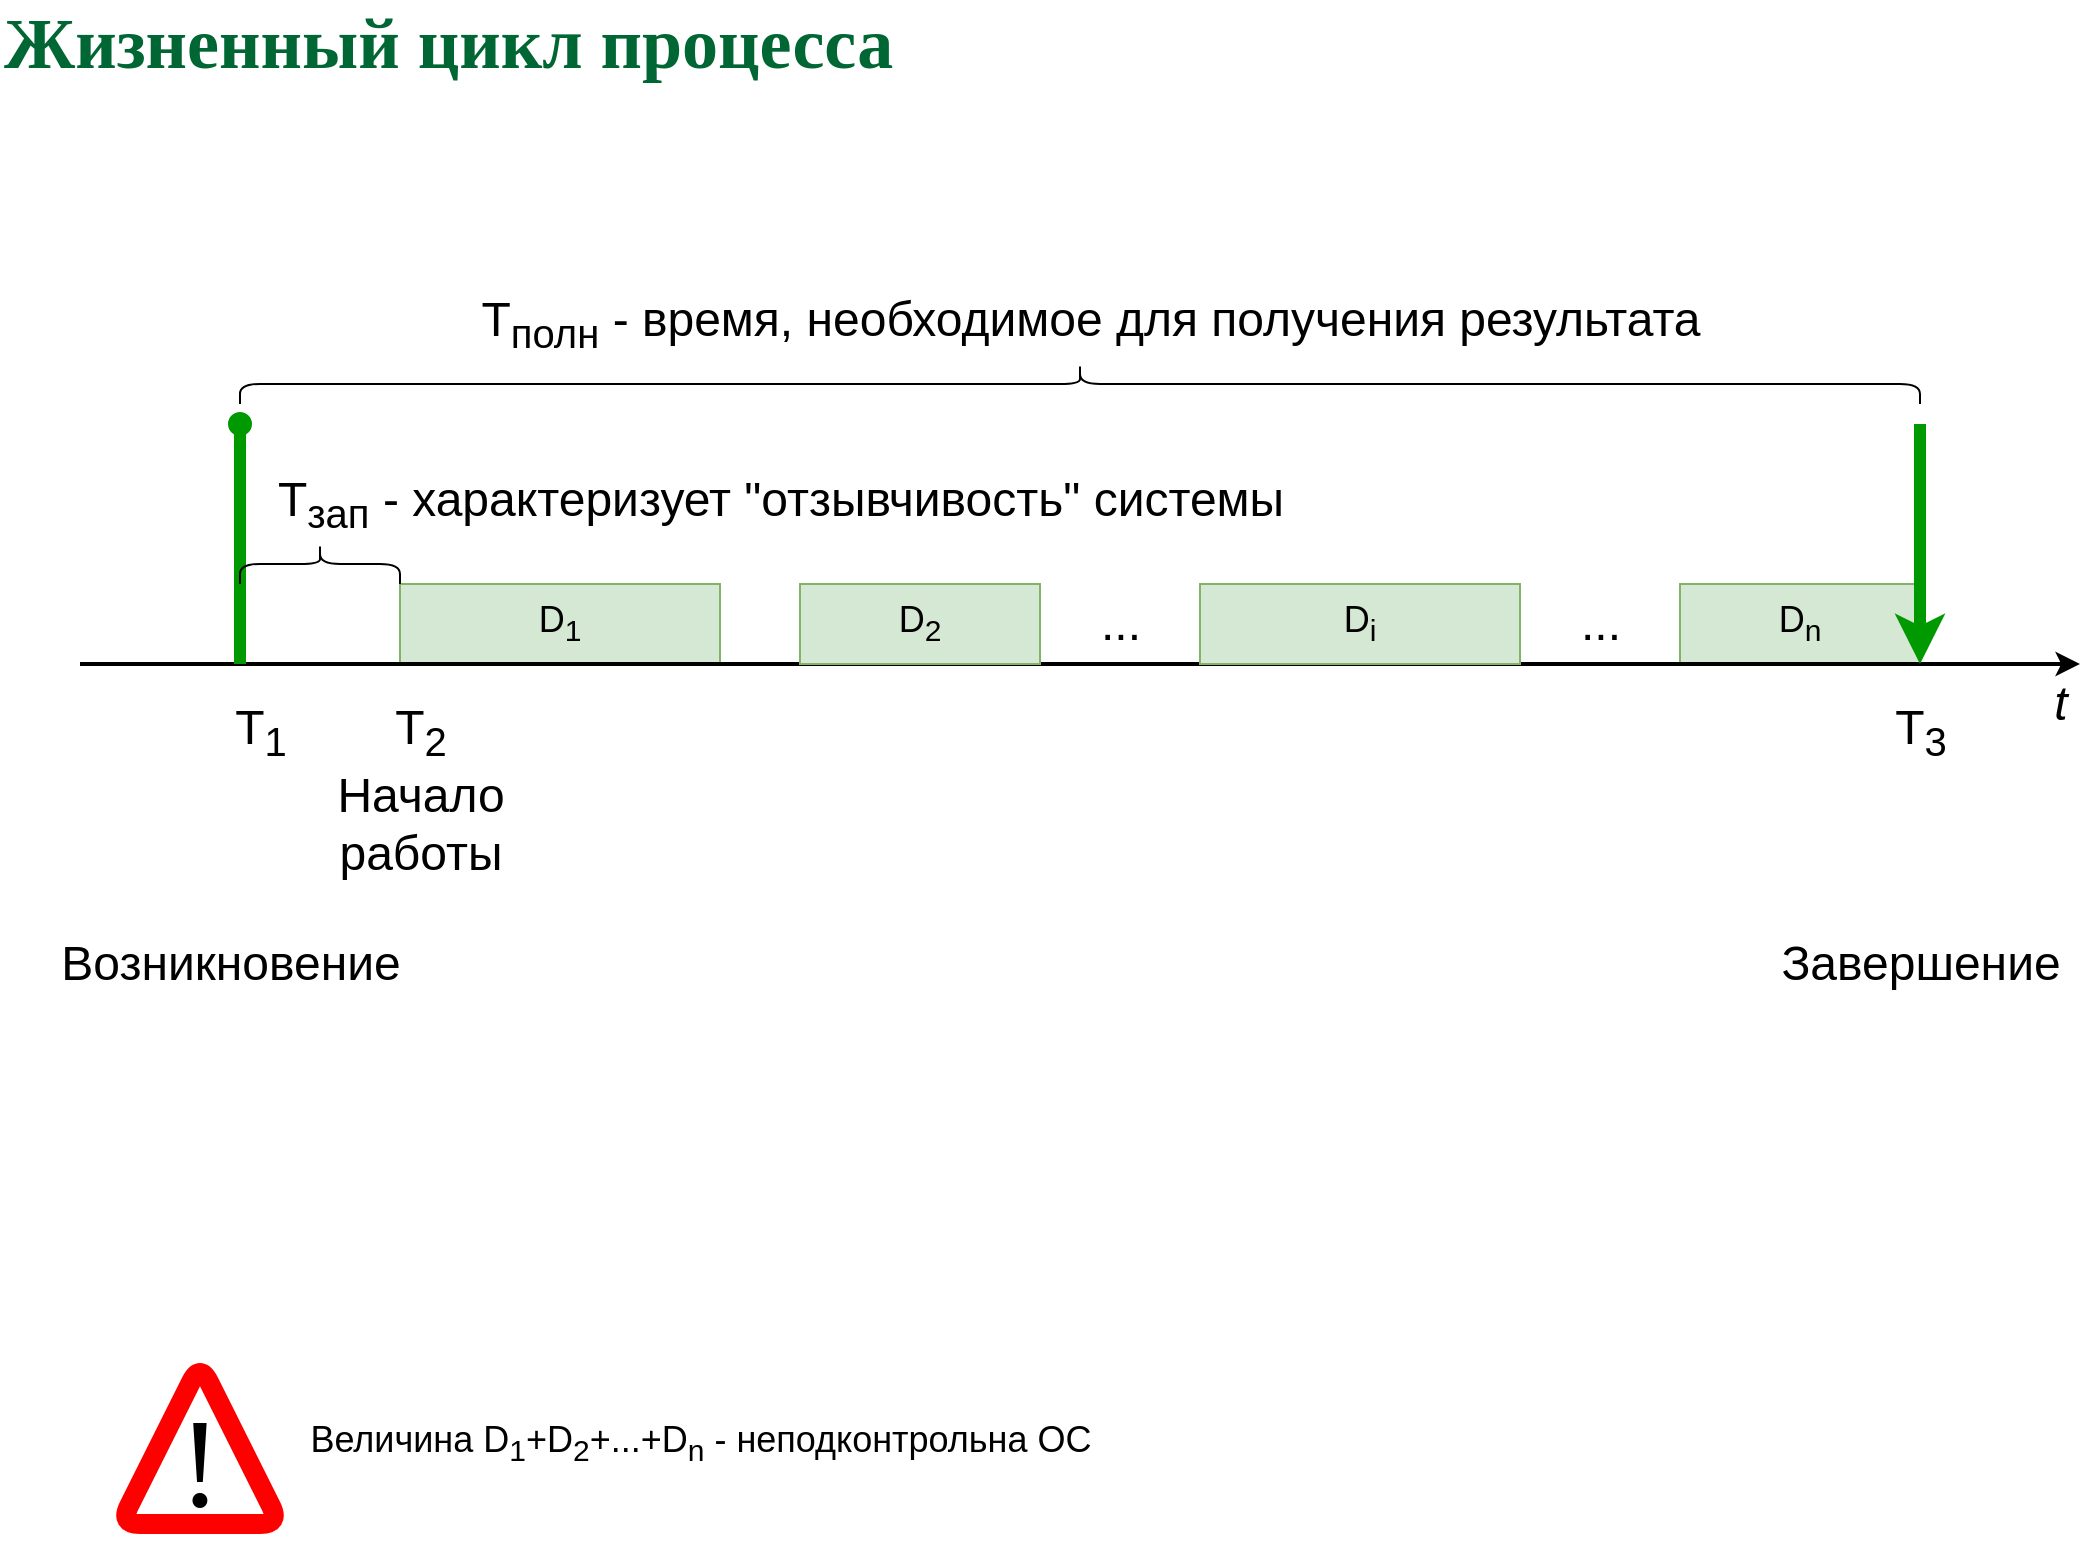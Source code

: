 <mxfile version="15.8.7" type="device" pages="25"><diagram id="nSJxbqhqykkziwxOkiMd" name="ProcLife"><mxGraphModel dx="1422" dy="878" grid="1" gridSize="10" guides="1" tooltips="1" connect="1" arrows="1" fold="1" page="1" pageScale="1" pageWidth="1169" pageHeight="827" math="0" shadow="0"><root><mxCell id="0"/><mxCell id="1" parent="0"/><mxCell id="FSm5RWdc4QSnO34_9xcb-5" value="&lt;font style=&quot;font-size: 18px&quot;&gt;D&lt;sub&gt;n&lt;/sub&gt;&lt;/font&gt;" style="rounded=0;whiteSpace=wrap;html=1;fillColor=#d5e8d4;strokeColor=#82b366;" parent="1" vertex="1"><mxGeometry x="880" y="320" width="120" height="40" as="geometry"/></mxCell><mxCell id="FSm5RWdc4QSnO34_9xcb-4" value="&lt;font style=&quot;font-size: 18px&quot;&gt;D&lt;sub&gt;1&lt;/sub&gt;&lt;/font&gt;" style="rounded=0;whiteSpace=wrap;html=1;fillColor=#d5e8d4;strokeColor=#82b366;" parent="1" vertex="1"><mxGeometry x="240" y="320" width="160" height="40" as="geometry"/></mxCell><mxCell id="FSm5RWdc4QSnO34_9xcb-1" value="&lt;font color=&quot;#006633&quot; face=&quot;Garamond&quot;&gt;&lt;span style=&quot;font-size: 36px&quot;&gt;&lt;b&gt;Жизненный цикл процесса&lt;/b&gt;&lt;/span&gt;&lt;/font&gt;" style="text;html=1;align=left;verticalAlign=middle;whiteSpace=wrap;rounded=0;" parent="1" vertex="1"><mxGeometry x="40" y="40" width="920" height="20" as="geometry"/></mxCell><mxCell id="FSm5RWdc4QSnO34_9xcb-2" value="" style="endArrow=classic;html=1;strokeWidth=2;" parent="1" edge="1"><mxGeometry width="50" height="50" relative="1" as="geometry"><mxPoint x="80" y="360" as="sourcePoint"/><mxPoint x="1080" y="360" as="targetPoint"/></mxGeometry></mxCell><mxCell id="FSm5RWdc4QSnO34_9xcb-3" value="" style="endArrow=oval;html=1;strokeWidth=6;strokeColor=#009900;endFill=1;" parent="1" edge="1"><mxGeometry width="50" height="50" relative="1" as="geometry"><mxPoint x="160" y="360" as="sourcePoint"/><mxPoint x="160" y="240" as="targetPoint"/></mxGeometry></mxCell><mxCell id="FSm5RWdc4QSnO34_9xcb-7" value="" style="endArrow=classic;html=1;strokeWidth=6;entryX=1;entryY=1;entryDx=0;entryDy=0;strokeColor=#009900;" parent="1" target="FSm5RWdc4QSnO34_9xcb-5" edge="1"><mxGeometry width="50" height="50" relative="1" as="geometry"><mxPoint x="1000" y="240" as="sourcePoint"/><mxPoint x="820" y="250" as="targetPoint"/></mxGeometry></mxCell><mxCell id="FSm5RWdc4QSnO34_9xcb-8" value="&lt;span style=&quot;font-weight: normal&quot;&gt;Т&lt;sub&gt;1&lt;/sub&gt;&lt;/span&gt;" style="text;strokeColor=none;fillColor=none;html=1;fontSize=24;fontStyle=1;verticalAlign=middle;align=center;" parent="1" vertex="1"><mxGeometry x="120" y="374" width="100" height="40" as="geometry"/></mxCell><mxCell id="FSm5RWdc4QSnO34_9xcb-9" value="&lt;font style=&quot;font-size: 18px&quot;&gt;D&lt;sub&gt;i&lt;/sub&gt;&lt;/font&gt;" style="rounded=0;whiteSpace=wrap;html=1;fillColor=#d5e8d4;strokeColor=#82b366;" parent="1" vertex="1"><mxGeometry x="640" y="320" width="160" height="40" as="geometry"/></mxCell><mxCell id="FSm5RWdc4QSnO34_9xcb-10" value="&lt;font style=&quot;font-size: 18px&quot;&gt;D&lt;sub&gt;2&lt;/sub&gt;&lt;/font&gt;" style="rounded=0;whiteSpace=wrap;html=1;fillColor=#d5e8d4;strokeColor=#82b366;" parent="1" vertex="1"><mxGeometry x="440" y="320" width="120" height="40" as="geometry"/></mxCell><mxCell id="FSm5RWdc4QSnO34_9xcb-11" value="&lt;span style=&quot;font-weight: normal&quot;&gt;Т&lt;sub&gt;2&lt;/sub&gt;&lt;/span&gt;" style="text;strokeColor=none;fillColor=none;html=1;fontSize=24;fontStyle=1;verticalAlign=middle;align=center;" parent="1" vertex="1"><mxGeometry x="200" y="374" width="100" height="40" as="geometry"/></mxCell><mxCell id="FSm5RWdc4QSnO34_9xcb-12" value="&lt;span style=&quot;font-weight: normal&quot;&gt;Т&lt;sub&gt;3&lt;/sub&gt;&lt;/span&gt;" style="text;strokeColor=none;fillColor=none;html=1;fontSize=24;fontStyle=1;verticalAlign=middle;align=center;" parent="1" vertex="1"><mxGeometry x="950" y="374" width="100" height="40" as="geometry"/></mxCell><mxCell id="FSm5RWdc4QSnO34_9xcb-13" value="&lt;font style=&quot;font-size: 24px&quot;&gt;...&lt;/font&gt;" style="text;html=1;align=center;verticalAlign=middle;resizable=0;points=[];autosize=1;" parent="1" vertex="1"><mxGeometry x="580" y="330" width="40" height="20" as="geometry"/></mxCell><mxCell id="FSm5RWdc4QSnO34_9xcb-14" value="&lt;font style=&quot;font-size: 24px&quot;&gt;...&lt;/font&gt;" style="text;html=1;align=center;verticalAlign=middle;resizable=0;points=[];autosize=1;" parent="1" vertex="1"><mxGeometry x="820" y="330" width="40" height="20" as="geometry"/></mxCell><mxCell id="FSm5RWdc4QSnO34_9xcb-16" value="&lt;font style=&quot;font-size: 24px&quot;&gt;Возникновение&lt;/font&gt;" style="text;html=1;align=center;verticalAlign=middle;resizable=0;points=[];autosize=1;" parent="1" vertex="1"><mxGeometry x="60" y="500" width="190" height="20" as="geometry"/></mxCell><mxCell id="FSm5RWdc4QSnO34_9xcb-17" value="&lt;font style=&quot;font-size: 24px&quot;&gt;Нач&lt;font style=&quot;font-size: 24px&quot;&gt;ало&lt;br&gt;работы&lt;/font&gt;&lt;/font&gt;" style="text;html=1;align=center;verticalAlign=middle;resizable=0;points=[];autosize=1;" parent="1" vertex="1"><mxGeometry x="200" y="420" width="100" height="40" as="geometry"/></mxCell><mxCell id="FSm5RWdc4QSnO34_9xcb-18" value="&lt;font style=&quot;font-size: 24px&quot;&gt;Завершение&lt;/font&gt;" style="text;html=1;align=center;verticalAlign=middle;resizable=0;points=[];autosize=1;" parent="1" vertex="1"><mxGeometry x="920" y="500" width="160" height="20" as="geometry"/></mxCell><mxCell id="FSm5RWdc4QSnO34_9xcb-19" value="&lt;font style=&quot;font-size: 18px&quot;&gt;Величина D&lt;sub&gt;1&lt;/sub&gt;+D&lt;sub&gt;2&lt;/sub&gt;+...+D&lt;sub&gt;n&lt;/sub&gt; - неподконтрольна ОС&lt;/font&gt;" style="text;html=1;align=center;verticalAlign=middle;resizable=0;points=[];autosize=1;" parent="1" vertex="1"><mxGeometry x="185" y="735" width="410" height="30" as="geometry"/></mxCell><mxCell id="FSm5RWdc4QSnO34_9xcb-20" value="" style="group" parent="1" vertex="1" connectable="0"><mxGeometry x="100" y="710" width="80" height="80" as="geometry"/></mxCell><mxCell id="FSm5RWdc4QSnO34_9xcb-21" value="" style="endArrow=none;html=1;strokeWidth=10;strokeColor=#FF0000;jumpStyle=arc;" parent="FSm5RWdc4QSnO34_9xcb-20" edge="1"><mxGeometry width="50" height="50" relative="1" as="geometry"><mxPoint x="40" y="80" as="sourcePoint"/><mxPoint x="40" y="80" as="targetPoint"/><Array as="points"><mxPoint y="80"/><mxPoint x="40"/><mxPoint x="80" y="80"/></Array></mxGeometry></mxCell><mxCell id="FSm5RWdc4QSnO34_9xcb-22" value="&lt;font style=&quot;font-size: 63px&quot;&gt;!&lt;/font&gt;" style="text;html=1;strokeColor=none;fillColor=none;align=center;verticalAlign=middle;whiteSpace=wrap;rounded=0;fontFamily=Times New Roman;" parent="FSm5RWdc4QSnO34_9xcb-20" vertex="1"><mxGeometry x="20" y="40" width="40" height="20" as="geometry"/></mxCell><mxCell id="FSm5RWdc4QSnO34_9xcb-25" value="" style="shape=curlyBracket;whiteSpace=wrap;html=1;rounded=1;direction=south;" parent="1" vertex="1"><mxGeometry x="160" y="210" width="840" height="20" as="geometry"/></mxCell><mxCell id="FSm5RWdc4QSnO34_9xcb-26" value="&lt;font style=&quot;font-size: 24px&quot;&gt;Т&lt;sub&gt;полн&lt;/sub&gt;&amp;nbsp;&lt;/font&gt;&lt;span style=&quot;font-size: 24px&quot;&gt;- время, необходимое для получения результата&lt;/span&gt;" style="text;html=1;align=center;verticalAlign=middle;resizable=0;points=[];autosize=1;" parent="1" vertex="1"><mxGeometry x="270" y="175" width="630" height="30" as="geometry"/></mxCell><mxCell id="FSm5RWdc4QSnO34_9xcb-27" value="" style="shape=curlyBracket;whiteSpace=wrap;html=1;rounded=1;direction=south;" parent="1" vertex="1"><mxGeometry x="160" y="300" width="80" height="20" as="geometry"/></mxCell><mxCell id="FSm5RWdc4QSnO34_9xcb-28" value="&lt;font style=&quot;font-size: 24px&quot;&gt;Т&lt;sub&gt;зап&lt;/sub&gt;&amp;nbsp;&lt;/font&gt;&lt;span style=&quot;font-size: 24px&quot;&gt;- характеризует &quot;отзывчивость&quot; системы&lt;/span&gt;" style="text;html=1;align=center;verticalAlign=middle;resizable=0;points=[];autosize=1;" parent="1" vertex="1"><mxGeometry x="170" y="265" width="520" height="30" as="geometry"/></mxCell><mxCell id="FSm5RWdc4QSnO34_9xcb-29" value="&lt;i&gt;&lt;font style=&quot;font-size: 24px&quot;&gt;t&lt;/font&gt;&lt;/i&gt;" style="text;html=1;align=center;verticalAlign=middle;resizable=0;points=[];autosize=1;" parent="1" vertex="1"><mxGeometry x="1060" y="370" width="20" height="20" as="geometry"/></mxCell></root></mxGraphModel></diagram><diagram name="ProcLife-Realtime" id="L5poHFTx13PaIoBSEgVw"><mxGraphModel dx="1370" dy="704" grid="1" gridSize="10" guides="1" tooltips="1" connect="1" arrows="1" fold="1" page="1" pageScale="1" pageWidth="1169" pageHeight="827" math="0" shadow="0"><root><mxCell id="Uc0eA0Y8e7XY-spZ6kOc-0"/><mxCell id="Uc0eA0Y8e7XY-spZ6kOc-1" parent="Uc0eA0Y8e7XY-spZ6kOc-0"/><mxCell id="Uc0eA0Y8e7XY-spZ6kOc-2" value="&lt;font style=&quot;font-size: 18px&quot;&gt;D&lt;sub&gt;n&lt;/sub&gt;&lt;/font&gt;" style="rounded=0;whiteSpace=wrap;html=1;fillColor=#d5e8d4;strokeColor=#82b366;" parent="Uc0eA0Y8e7XY-spZ6kOc-1" vertex="1"><mxGeometry x="880" y="320" width="120" height="40" as="geometry"/></mxCell><mxCell id="Uc0eA0Y8e7XY-spZ6kOc-3" value="&lt;font style=&quot;font-size: 18px&quot;&gt;D&lt;sub&gt;1&lt;/sub&gt;&lt;/font&gt;" style="rounded=0;whiteSpace=wrap;html=1;fillColor=#d5e8d4;strokeColor=#82b366;" parent="Uc0eA0Y8e7XY-spZ6kOc-1" vertex="1"><mxGeometry x="240" y="320" width="160" height="40" as="geometry"/></mxCell><mxCell id="Uc0eA0Y8e7XY-spZ6kOc-4" value="&lt;font color=&quot;#006633&quot; face=&quot;Garamond&quot;&gt;&lt;span style=&quot;font-size: 36px&quot;&gt;&lt;b&gt;Жизненный цикл процесса в ОСРВ&amp;nbsp;&lt;/b&gt;&lt;/span&gt;&lt;/font&gt;" style="text;html=1;align=left;verticalAlign=middle;whiteSpace=wrap;rounded=0;" parent="Uc0eA0Y8e7XY-spZ6kOc-1" vertex="1"><mxGeometry x="40" y="40" width="920" height="20" as="geometry"/></mxCell><mxCell id="Uc0eA0Y8e7XY-spZ6kOc-5" value="" style="endArrow=classic;html=1;strokeWidth=2;" parent="Uc0eA0Y8e7XY-spZ6kOc-1" edge="1"><mxGeometry width="50" height="50" relative="1" as="geometry"><mxPoint x="80" y="360" as="sourcePoint"/><mxPoint x="1080" y="360" as="targetPoint"/></mxGeometry></mxCell><mxCell id="Uc0eA0Y8e7XY-spZ6kOc-6" value="" style="endArrow=oval;html=1;strokeWidth=6;strokeColor=#009900;endFill=1;" parent="Uc0eA0Y8e7XY-spZ6kOc-1" edge="1"><mxGeometry width="50" height="50" relative="1" as="geometry"><mxPoint x="160" y="360" as="sourcePoint"/><mxPoint x="160" y="240" as="targetPoint"/></mxGeometry></mxCell><mxCell id="Uc0eA0Y8e7XY-spZ6kOc-7" value="" style="endArrow=classic;html=1;strokeWidth=6;entryX=1;entryY=1;entryDx=0;entryDy=0;strokeColor=#009900;" parent="Uc0eA0Y8e7XY-spZ6kOc-1" target="Uc0eA0Y8e7XY-spZ6kOc-2" edge="1"><mxGeometry width="50" height="50" relative="1" as="geometry"><mxPoint x="1000" y="240" as="sourcePoint"/><mxPoint x="820" y="250" as="targetPoint"/></mxGeometry></mxCell><mxCell id="Uc0eA0Y8e7XY-spZ6kOc-8" value="&lt;span style=&quot;font-weight: normal&quot;&gt;Т&lt;sub&gt;1&lt;/sub&gt;&lt;/span&gt;" style="text;strokeColor=none;fillColor=none;html=1;fontSize=24;fontStyle=1;verticalAlign=middle;align=center;" parent="Uc0eA0Y8e7XY-spZ6kOc-1" vertex="1"><mxGeometry x="120" y="374" width="100" height="40" as="geometry"/></mxCell><mxCell id="Uc0eA0Y8e7XY-spZ6kOc-9" value="&lt;font style=&quot;font-size: 18px&quot;&gt;D&lt;sub&gt;i&lt;/sub&gt;&lt;/font&gt;" style="rounded=0;whiteSpace=wrap;html=1;fillColor=#d5e8d4;strokeColor=#82b366;" parent="Uc0eA0Y8e7XY-spZ6kOc-1" vertex="1"><mxGeometry x="640" y="320" width="160" height="40" as="geometry"/></mxCell><mxCell id="Uc0eA0Y8e7XY-spZ6kOc-10" value="&lt;font style=&quot;font-size: 18px&quot;&gt;D&lt;sub&gt;2&lt;/sub&gt;&lt;/font&gt;" style="rounded=0;whiteSpace=wrap;html=1;fillColor=#d5e8d4;strokeColor=#82b366;" parent="Uc0eA0Y8e7XY-spZ6kOc-1" vertex="1"><mxGeometry x="440" y="320" width="120" height="40" as="geometry"/></mxCell><mxCell id="Uc0eA0Y8e7XY-spZ6kOc-11" value="&lt;span style=&quot;font-weight: normal&quot;&gt;Т&lt;sub&gt;2&lt;/sub&gt;&lt;/span&gt;" style="text;strokeColor=none;fillColor=none;html=1;fontSize=24;fontStyle=1;verticalAlign=middle;align=center;" parent="Uc0eA0Y8e7XY-spZ6kOc-1" vertex="1"><mxGeometry x="200" y="374" width="100" height="40" as="geometry"/></mxCell><mxCell id="Uc0eA0Y8e7XY-spZ6kOc-12" value="&lt;span style=&quot;font-weight: normal&quot;&gt;Т&lt;sub&gt;3&lt;/sub&gt;&lt;/span&gt;" style="text;strokeColor=none;fillColor=none;html=1;fontSize=24;fontStyle=1;verticalAlign=middle;align=center;" parent="Uc0eA0Y8e7XY-spZ6kOc-1" vertex="1"><mxGeometry x="950" y="374" width="100" height="40" as="geometry"/></mxCell><mxCell id="Uc0eA0Y8e7XY-spZ6kOc-13" value="&lt;font style=&quot;font-size: 24px&quot;&gt;...&lt;/font&gt;" style="text;html=1;align=center;verticalAlign=middle;resizable=0;points=[];autosize=1;" parent="Uc0eA0Y8e7XY-spZ6kOc-1" vertex="1"><mxGeometry x="580" y="330" width="40" height="20" as="geometry"/></mxCell><mxCell id="Uc0eA0Y8e7XY-spZ6kOc-14" value="&lt;font style=&quot;font-size: 24px&quot;&gt;...&lt;/font&gt;" style="text;html=1;align=center;verticalAlign=middle;resizable=0;points=[];autosize=1;" parent="Uc0eA0Y8e7XY-spZ6kOc-1" vertex="1"><mxGeometry x="820" y="330" width="40" height="20" as="geometry"/></mxCell><mxCell id="Uc0eA0Y8e7XY-spZ6kOc-15" value="&lt;font style=&quot;font-size: 24px&quot;&gt;Возникновение&lt;/font&gt;" style="text;html=1;align=center;verticalAlign=middle;resizable=0;points=[];autosize=1;" parent="Uc0eA0Y8e7XY-spZ6kOc-1" vertex="1"><mxGeometry x="60" y="500" width="190" height="20" as="geometry"/></mxCell><mxCell id="Uc0eA0Y8e7XY-spZ6kOc-16" value="&lt;font style=&quot;font-size: 24px&quot;&gt;Нач&lt;font style=&quot;font-size: 24px&quot;&gt;ало&lt;br&gt;работы&lt;/font&gt;&lt;/font&gt;" style="text;html=1;align=center;verticalAlign=middle;resizable=0;points=[];autosize=1;" parent="Uc0eA0Y8e7XY-spZ6kOc-1" vertex="1"><mxGeometry x="200" y="420" width="100" height="40" as="geometry"/></mxCell><mxCell id="Uc0eA0Y8e7XY-spZ6kOc-17" value="&lt;font style=&quot;font-size: 24px&quot;&gt;Завершение&lt;/font&gt;" style="text;html=1;align=center;verticalAlign=middle;resizable=0;points=[];autosize=1;" parent="Uc0eA0Y8e7XY-spZ6kOc-1" vertex="1"><mxGeometry x="920" y="500" width="160" height="20" as="geometry"/></mxCell><mxCell id="Uc0eA0Y8e7XY-spZ6kOc-18" value="&lt;font style=&quot;font-size: 18px&quot;&gt;Величина D&lt;sub&gt;1&lt;/sub&gt;+D&lt;sub&gt;2&lt;/sub&gt;+...+D&lt;sub&gt;n&lt;/sub&gt; - неподконтрольна ОС&lt;/font&gt;" style="text;html=1;align=center;verticalAlign=middle;resizable=0;points=[];autosize=1;" parent="Uc0eA0Y8e7XY-spZ6kOc-1" vertex="1"><mxGeometry x="185" y="735" width="410" height="30" as="geometry"/></mxCell><mxCell id="Uc0eA0Y8e7XY-spZ6kOc-19" value="" style="group" parent="Uc0eA0Y8e7XY-spZ6kOc-1" vertex="1" connectable="0"><mxGeometry x="100" y="710" width="80" height="80" as="geometry"/></mxCell><mxCell id="Uc0eA0Y8e7XY-spZ6kOc-20" value="" style="endArrow=none;html=1;strokeWidth=10;strokeColor=#FF0000;jumpStyle=arc;" parent="Uc0eA0Y8e7XY-spZ6kOc-19" edge="1"><mxGeometry width="50" height="50" relative="1" as="geometry"><mxPoint x="40" y="80" as="sourcePoint"/><mxPoint x="40" y="80" as="targetPoint"/><Array as="points"><mxPoint y="80"/><mxPoint x="40"/><mxPoint x="80" y="80"/></Array></mxGeometry></mxCell><mxCell id="Uc0eA0Y8e7XY-spZ6kOc-21" value="&lt;font style=&quot;font-size: 63px&quot;&gt;!&lt;/font&gt;" style="text;html=1;strokeColor=none;fillColor=none;align=center;verticalAlign=middle;whiteSpace=wrap;rounded=0;fontFamily=Times New Roman;" parent="Uc0eA0Y8e7XY-spZ6kOc-19" vertex="1"><mxGeometry x="20" y="40" width="40" height="20" as="geometry"/></mxCell><mxCell id="Uc0eA0Y8e7XY-spZ6kOc-22" value="" style="shape=curlyBracket;whiteSpace=wrap;html=1;rounded=1;direction=south;" parent="Uc0eA0Y8e7XY-spZ6kOc-1" vertex="1"><mxGeometry x="160" y="210" width="840" height="20" as="geometry"/></mxCell><mxCell id="Uc0eA0Y8e7XY-spZ6kOc-23" value="&lt;font style=&quot;font-size: 24px&quot;&gt;Т&lt;sub&gt;полн&lt;/sub&gt;&amp;nbsp;&lt;/font&gt;&lt;span style=&quot;font-size: 24px&quot;&gt;- время, необходимое для получения результата&lt;/span&gt;" style="text;html=1;align=center;verticalAlign=middle;resizable=0;points=[];autosize=1;" parent="Uc0eA0Y8e7XY-spZ6kOc-1" vertex="1"><mxGeometry x="270" y="175" width="630" height="30" as="geometry"/></mxCell><mxCell id="Uc0eA0Y8e7XY-spZ6kOc-24" value="" style="shape=curlyBracket;whiteSpace=wrap;html=1;rounded=1;direction=south;" parent="Uc0eA0Y8e7XY-spZ6kOc-1" vertex="1"><mxGeometry x="160" y="300" width="80" height="20" as="geometry"/></mxCell><mxCell id="Uc0eA0Y8e7XY-spZ6kOc-25" value="&lt;font style=&quot;font-size: 24px&quot;&gt;Т&lt;sub&gt;зап&lt;/sub&gt;&amp;nbsp;&lt;/font&gt;&lt;span style=&quot;font-size: 24px&quot;&gt;- характеризует &quot;отзывчивость&quot; системы&lt;/span&gt;" style="text;html=1;align=center;verticalAlign=middle;resizable=0;points=[];autosize=1;" parent="Uc0eA0Y8e7XY-spZ6kOc-1" vertex="1"><mxGeometry x="170" y="265" width="520" height="30" as="geometry"/></mxCell><mxCell id="Uc0eA0Y8e7XY-spZ6kOc-26" value="&lt;i&gt;&lt;font style=&quot;font-size: 24px&quot;&gt;t&lt;/font&gt;&lt;/i&gt;" style="text;html=1;align=center;verticalAlign=middle;resizable=0;points=[];autosize=1;" parent="Uc0eA0Y8e7XY-spZ6kOc-1" vertex="1"><mxGeometry x="1060" y="370" width="20" height="20" as="geometry"/></mxCell><mxCell id="Uc0eA0Y8e7XY-spZ6kOc-27" value="" style="endArrow=classic;html=1;strokeWidth=6;entryX=1;entryY=1;entryDx=0;entryDy=0;strokeColor=#FF0A0A;" parent="Uc0eA0Y8e7XY-spZ6kOc-1" edge="1"><mxGeometry width="50" height="50" relative="1" as="geometry"><mxPoint x="839.5" y="240" as="sourcePoint"/><mxPoint x="839.5" y="360" as="targetPoint"/></mxGeometry></mxCell><mxCell id="Uc0eA0Y8e7XY-spZ6kOc-28" value="&lt;font style=&quot;font-size: 24px&quot; color=&quot;#ff0a0a&quot;&gt;Deadline&lt;/font&gt;" style="text;html=1;align=center;verticalAlign=middle;resizable=0;points=[];autosize=1;" parent="Uc0eA0Y8e7XY-spZ6kOc-1" vertex="1"><mxGeometry x="785" y="440" width="110" height="20" as="geometry"/></mxCell><mxCell id="Uc0eA0Y8e7XY-spZ6kOc-30" value="" style="verticalLabelPosition=bottom;verticalAlign=top;html=1;shape=mxgraph.basic.diag_round_rect;dx=6;shadow=0;sketch=0;fontSize=32;opacity=70;fillColor=#f8cecc;strokeColor=#b85450;" parent="Uc0eA0Y8e7XY-spZ6kOc-1" vertex="1"><mxGeometry x="840" y="320" width="160" height="40" as="geometry"/></mxCell><mxCell id="PETsyrcGHKdldgPPxNXT-0" value="&lt;span style=&quot;font-weight: normal&quot;&gt;Т&lt;sub&gt;D&lt;/sub&gt;&lt;/span&gt;" style="text;strokeColor=none;fillColor=none;html=1;fontSize=24;fontStyle=1;verticalAlign=middle;align=center;" parent="Uc0eA0Y8e7XY-spZ6kOc-1" vertex="1"><mxGeometry x="790" y="380" width="100" height="40" as="geometry"/></mxCell></root></mxGraphModel></diagram><diagram name="When2Sched" id="-mhFqcDPqE_c8DT3GyVL"><mxGraphModel dx="1370" dy="704" grid="1" gridSize="10" guides="1" tooltips="1" connect="1" arrows="1" fold="1" page="1" pageScale="1" pageWidth="1169" pageHeight="827" math="0" shadow="0"><root><mxCell id="73AfRjKSqV2JQt54WcPE-0"/><mxCell id="73AfRjKSqV2JQt54WcPE-1" parent="73AfRjKSqV2JQt54WcPE-0"/><mxCell id="73AfRjKSqV2JQt54WcPE-4" value="&lt;font color=&quot;#006633&quot; face=&quot;Garamond&quot;&gt;&lt;span style=&quot;font-size: 36px&quot;&gt;&lt;b&gt;Когда возможно осуществлять планирование&lt;/b&gt;&lt;/span&gt;&lt;/font&gt;" style="text;html=1;align=left;verticalAlign=middle;whiteSpace=wrap;rounded=0;" parent="73AfRjKSqV2JQt54WcPE-1" vertex="1"><mxGeometry x="40" y="40" width="920" height="20" as="geometry"/></mxCell><mxCell id="73AfRjKSqV2JQt54WcPE-15" value="&lt;font style=&quot;font-size: 28px&quot;&gt;0. Только при наличии задач, готовых к выполнению&lt;br&gt;1. При завершении задачи&lt;br&gt;2. При приостановке задачи &lt;br&gt;&lt;span&gt;&#9;&lt;/span&gt;&lt;span style=&quot;white-space: pre&quot;&gt;&#9;&lt;/span&gt;по внутренним&amp;nbsp; причинам: ожидание ВВ, блокировка &lt;br&gt;&lt;span style=&quot;white-space: pre&quot;&gt;&#9;&lt;/span&gt;&lt;span style=&quot;white-space: pre&quot;&gt;&#9;&lt;/span&gt;на разделяемом ресурсе и т.д.&lt;br&gt;&lt;span&gt;&#9;&lt;/span&gt;&lt;span style=&quot;white-space: pre&quot;&gt;&#9;&lt;/span&gt;по внешним причинам: возникновение прерывания&lt;br&gt;&amp;nbsp;&amp;nbsp;&lt;br&gt;&lt;/font&gt;" style="text;html=1;align=left;verticalAlign=middle;resizable=0;points=[];autosize=1;" parent="73AfRjKSqV2JQt54WcPE-1" vertex="1"><mxGeometry x="90" y="160" width="770" height="140" as="geometry"/></mxCell></root></mxGraphModel></diagram><diagram id="NzT-MkIZy4BbhdQyvdSy" name="Sched - preemp"><mxGraphModel dx="1422" dy="878" grid="1" gridSize="10" guides="1" tooltips="1" connect="1" arrows="1" fold="1" page="1" pageScale="1" pageWidth="1169" pageHeight="827" math="0" shadow="0"><root><mxCell id="e0xaJF2jAhgZjxw5DwsO-0"/><mxCell id="e0xaJF2jAhgZjxw5DwsO-1" parent="e0xaJF2jAhgZjxw5DwsO-0"/><mxCell id="fyEZYAY1ZPLljF2Ha6Wk-24" value="" style="rounded=0;whiteSpace=wrap;html=1;fillColor=#f8cecc;strokeColor=#b85450;" parent="e0xaJF2jAhgZjxw5DwsO-1" vertex="1"><mxGeometry x="600" y="542" width="80" height="20" as="geometry"/></mxCell><mxCell id="fyEZYAY1ZPLljF2Ha6Wk-6" value="" style="rounded=0;whiteSpace=wrap;html=1;fillColor=#d5e8d4;strokeColor=#82b366;" parent="e0xaJF2jAhgZjxw5DwsO-1" vertex="1"><mxGeometry x="510" y="542" width="80" height="20" as="geometry"/></mxCell><mxCell id="fyEZYAY1ZPLljF2Ha6Wk-22" value="" style="rounded=0;whiteSpace=wrap;html=1;fillColor=#fff2cc;strokeColor=#d6b656;" parent="e0xaJF2jAhgZjxw5DwsO-1" vertex="1"><mxGeometry x="420" y="542" width="80" height="20" as="geometry"/></mxCell><mxCell id="fyEZYAY1ZPLljF2Ha6Wk-7" value="" style="rounded=0;whiteSpace=wrap;html=1;fillColor=#d5e8d4;strokeColor=#82b366;" parent="e0xaJF2jAhgZjxw5DwsO-1" vertex="1"><mxGeometry x="330" y="542" width="80" height="20" as="geometry"/></mxCell><mxCell id="fyEZYAY1ZPLljF2Ha6Wk-21" value="" style="rounded=0;whiteSpace=wrap;html=1;fillColor=#f8cecc;strokeColor=#b85450;" parent="e0xaJF2jAhgZjxw5DwsO-1" vertex="1"><mxGeometry x="240" y="542" width="80" height="20" as="geometry"/></mxCell><mxCell id="fyEZYAY1ZPLljF2Ha6Wk-19" value="" style="endArrow=oval;html=1;strokeWidth=6;endFill=1;strokeColor=#FFD966;" parent="e0xaJF2jAhgZjxw5DwsO-1" edge="1"><mxGeometry width="50" height="50" relative="1" as="geometry"><mxPoint x="80" y="562" as="sourcePoint"/><mxPoint x="80" y="490" as="targetPoint"/></mxGeometry></mxCell><mxCell id="fyEZYAY1ZPLljF2Ha6Wk-18" value="" style="rounded=0;whiteSpace=wrap;html=1;fillColor=#fff2cc;strokeColor=#d6b656;" parent="e0xaJF2jAhgZjxw5DwsO-1" vertex="1"><mxGeometry x="80" y="542" width="60" height="20" as="geometry"/></mxCell><mxCell id="VdyrBRelcIT2BwCxaBnu-0" value="&lt;font color=&quot;#006633&quot; face=&quot;Garamond&quot;&gt;&lt;span style=&quot;font-size: 36px&quot;&gt;&lt;b&gt;Условия планирования&lt;/b&gt;&lt;/span&gt;&lt;/font&gt;" style="text;html=1;align=left;verticalAlign=middle;whiteSpace=wrap;rounded=0;" parent="e0xaJF2jAhgZjxw5DwsO-1" vertex="1"><mxGeometry x="40" y="40" width="920" height="20" as="geometry"/></mxCell><mxCell id="fyEZYAY1ZPLljF2Ha6Wk-0" value="" style="rounded=0;whiteSpace=wrap;html=1;fillColor=#d5e8d4;strokeColor=#82b366;" parent="e0xaJF2jAhgZjxw5DwsO-1" vertex="1"><mxGeometry x="880" y="542" width="120" height="20" as="geometry"/></mxCell><mxCell id="fyEZYAY1ZPLljF2Ha6Wk-1" value="" style="rounded=0;whiteSpace=wrap;html=1;fillColor=#d5e8d4;strokeColor=#82b366;" parent="e0xaJF2jAhgZjxw5DwsO-1" vertex="1"><mxGeometry x="150" y="542" width="80" height="20" as="geometry"/></mxCell><mxCell id="fyEZYAY1ZPLljF2Ha6Wk-3" value="" style="endArrow=oval;html=1;strokeWidth=6;strokeColor=#009900;endFill=1;" parent="e0xaJF2jAhgZjxw5DwsO-1" edge="1"><mxGeometry width="50" height="50" relative="1" as="geometry"><mxPoint x="80" y="560" as="sourcePoint"/><mxPoint x="80" y="510" as="targetPoint"/></mxGeometry></mxCell><mxCell id="fyEZYAY1ZPLljF2Ha6Wk-4" value="" style="endArrow=classic;html=1;strokeWidth=6;entryX=1;entryY=1;entryDx=0;entryDy=0;strokeColor=#009900;" parent="e0xaJF2jAhgZjxw5DwsO-1" target="fyEZYAY1ZPLljF2Ha6Wk-0" edge="1"><mxGeometry width="50" height="50" relative="1" as="geometry"><mxPoint x="1000" y="490" as="sourcePoint"/><mxPoint x="820" y="450" as="targetPoint"/></mxGeometry></mxCell><mxCell id="fyEZYAY1ZPLljF2Ha6Wk-17" value="&lt;i&gt;&lt;font style=&quot;font-size: 24px&quot;&gt;t&lt;/font&gt;&lt;/i&gt;" style="text;html=1;align=center;verticalAlign=middle;resizable=0;points=[];autosize=1;" parent="e0xaJF2jAhgZjxw5DwsO-1" vertex="1"><mxGeometry x="1060" y="570" width="20" height="20" as="geometry"/></mxCell><mxCell id="fyEZYAY1ZPLljF2Ha6Wk-20" value="" style="endArrow=oval;html=1;strokeWidth=6;endFill=1;strokeColor=#CC0000;" parent="e0xaJF2jAhgZjxw5DwsO-1" edge="1"><mxGeometry width="50" height="50" relative="1" as="geometry"><mxPoint x="80" y="562" as="sourcePoint"/><mxPoint x="80" y="530" as="targetPoint"/></mxGeometry></mxCell><mxCell id="fyEZYAY1ZPLljF2Ha6Wk-23" value="" style="endArrow=classic;html=1;strokeWidth=6;entryX=1;entryY=1;entryDx=0;entryDy=0;strokeColor=#FFD966;" parent="e0xaJF2jAhgZjxw5DwsO-1" edge="1"><mxGeometry width="50" height="50" relative="1" as="geometry"><mxPoint x="500" y="490" as="sourcePoint"/><mxPoint x="500" y="560" as="targetPoint"/></mxGeometry></mxCell><mxCell id="fyEZYAY1ZPLljF2Ha6Wk-25" value="" style="rounded=0;whiteSpace=wrap;html=1;fillColor=#d5e8d4;strokeColor=#82b366;" parent="e0xaJF2jAhgZjxw5DwsO-1" vertex="1"><mxGeometry x="690" y="542" width="80" height="20" as="geometry"/></mxCell><mxCell id="fyEZYAY1ZPLljF2Ha6Wk-26" value="" style="rounded=0;whiteSpace=wrap;html=1;fillColor=#f8cecc;strokeColor=#b85450;" parent="e0xaJF2jAhgZjxw5DwsO-1" vertex="1"><mxGeometry x="780" y="542" width="90" height="20" as="geometry"/></mxCell><mxCell id="fyEZYAY1ZPLljF2Ha6Wk-27" value="" style="endArrow=classic;html=1;strokeWidth=6;entryX=1;entryY=1;entryDx=0;entryDy=0;strokeColor=#CC0000;" parent="e0xaJF2jAhgZjxw5DwsO-1" edge="1"><mxGeometry width="50" height="50" relative="1" as="geometry"><mxPoint x="870" y="490" as="sourcePoint"/><mxPoint x="870" y="560" as="targetPoint"/></mxGeometry></mxCell><mxCell id="bf1j8_8z7365PNagHFk8-5" value="" style="endArrow=oval;html=1;strokeWidth=6;endFill=1;strokeColor=#FFD966;" parent="e0xaJF2jAhgZjxw5DwsO-1" edge="1"><mxGeometry width="50" height="50" relative="1" as="geometry"><mxPoint x="80" y="280" as="sourcePoint"/><mxPoint x="80" y="210" as="targetPoint"/></mxGeometry></mxCell><mxCell id="bf1j8_8z7365PNagHFk8-6" value="" style="rounded=0;whiteSpace=wrap;html=1;fillColor=#fff2cc;strokeColor=#d6b656;" parent="e0xaJF2jAhgZjxw5DwsO-1" vertex="1"><mxGeometry x="80" y="260" width="240" height="18" as="geometry"/></mxCell><mxCell id="bf1j8_8z7365PNagHFk8-8" value="" style="rounded=0;whiteSpace=wrap;html=1;fillColor=#d5e8d4;strokeColor=#82b366;" parent="e0xaJF2jAhgZjxw5DwsO-1" vertex="1"><mxGeometry x="330" y="260" width="390" height="18" as="geometry"/></mxCell><mxCell id="bf1j8_8z7365PNagHFk8-9" value="" style="endArrow=classic;html=1;strokeWidth=2;" parent="e0xaJF2jAhgZjxw5DwsO-1" edge="1"><mxGeometry width="50" height="50" relative="1" as="geometry"><mxPoint x="80" y="280" as="sourcePoint"/><mxPoint x="1080" y="280" as="targetPoint"/></mxGeometry></mxCell><mxCell id="bf1j8_8z7365PNagHFk8-10" value="" style="endArrow=oval;html=1;strokeWidth=6;strokeColor=#009900;endFill=1;" parent="e0xaJF2jAhgZjxw5DwsO-1" edge="1"><mxGeometry width="50" height="50" relative="1" as="geometry"><mxPoint x="80" y="280" as="sourcePoint"/><mxPoint x="80" y="230" as="targetPoint"/></mxGeometry></mxCell><mxCell id="bf1j8_8z7365PNagHFk8-11" value="" style="endArrow=classic;html=1;strokeWidth=6;strokeColor=#009900;" parent="e0xaJF2jAhgZjxw5DwsO-1" edge="1"><mxGeometry width="50" height="50" relative="1" as="geometry"><mxPoint x="720" y="210" as="sourcePoint"/><mxPoint x="720" y="278" as="targetPoint"/></mxGeometry></mxCell><mxCell id="bf1j8_8z7365PNagHFk8-12" value="&lt;i&gt;&lt;font style=&quot;font-size: 24px&quot;&gt;t&lt;/font&gt;&lt;/i&gt;" style="text;html=1;align=center;verticalAlign=middle;resizable=0;points=[];autosize=1;" parent="e0xaJF2jAhgZjxw5DwsO-1" vertex="1"><mxGeometry x="1060" y="288" width="20" height="20" as="geometry"/></mxCell><mxCell id="bf1j8_8z7365PNagHFk8-13" value="" style="endArrow=oval;html=1;strokeWidth=6;endFill=1;strokeColor=#CC0000;" parent="e0xaJF2jAhgZjxw5DwsO-1" edge="1"><mxGeometry width="50" height="50" relative="1" as="geometry"><mxPoint x="80" y="280" as="sourcePoint"/><mxPoint x="80" y="250" as="targetPoint"/></mxGeometry></mxCell><mxCell id="bf1j8_8z7365PNagHFk8-16" value="" style="rounded=0;whiteSpace=wrap;html=1;fillColor=#f8cecc;strokeColor=#b85450;" parent="e0xaJF2jAhgZjxw5DwsO-1" vertex="1"><mxGeometry x="730" y="260" width="270" height="18" as="geometry"/></mxCell><mxCell id="bf1j8_8z7365PNagHFk8-17" value="" style="endArrow=classic;html=1;strokeWidth=6;strokeColor=#CC0000;" parent="e0xaJF2jAhgZjxw5DwsO-1" edge="1"><mxGeometry width="50" height="50" relative="1" as="geometry"><mxPoint x="1000" y="210" as="sourcePoint"/><mxPoint x="1000" y="278" as="targetPoint"/></mxGeometry></mxCell><mxCell id="bf1j8_8z7365PNagHFk8-18" value="&lt;font style=&quot;font-size: 22px&quot;&gt;С вытеснением&lt;/font&gt;" style="text;html=1;align=center;verticalAlign=middle;resizable=0;points=[];autosize=1;" parent="e0xaJF2jAhgZjxw5DwsO-1" vertex="1"><mxGeometry x="90" y="480" width="170" height="20" as="geometry"/></mxCell><mxCell id="bf1j8_8z7365PNagHFk8-19" value="" style="endArrow=classic;html=1;strokeWidth=6;entryX=1;entryY=1;entryDx=0;entryDy=0;strokeColor=#FFD966;" parent="e0xaJF2jAhgZjxw5DwsO-1" edge="1"><mxGeometry width="50" height="50" relative="1" as="geometry"><mxPoint x="319" y="210" as="sourcePoint"/><mxPoint x="319" y="280" as="targetPoint"/></mxGeometry></mxCell><mxCell id="bf1j8_8z7365PNagHFk8-20" value="&lt;font style=&quot;font-size: 22px&quot;&gt;Без вытеснения&lt;/font&gt;" style="text;html=1;align=center;verticalAlign=middle;resizable=0;points=[];autosize=1;" parent="e0xaJF2jAhgZjxw5DwsO-1" vertex="1"><mxGeometry x="105" y="190" width="180" height="20" as="geometry"/></mxCell><mxCell id="ZGEfmbk_SVLaxmIcLePI-0" value="&lt;span style=&quot;font-size: 18px&quot;&gt;Выше уровень контроля над процессами, но больше накладных расходов&lt;/span&gt;" style="text;html=1;align=center;verticalAlign=middle;resizable=0;points=[];autosize=1;" parent="e0xaJF2jAhgZjxw5DwsO-1" vertex="1"><mxGeometry x="515" y="630" width="640" height="20" as="geometry"/></mxCell><mxCell id="ZGEfmbk_SVLaxmIcLePI-1" value="" style="group" parent="e0xaJF2jAhgZjxw5DwsO-1" vertex="1" connectable="0"><mxGeometry x="410" y="600" width="80" height="80" as="geometry"/></mxCell><mxCell id="ZGEfmbk_SVLaxmIcLePI-2" value="" style="endArrow=none;html=1;strokeWidth=10;strokeColor=#FF0000;jumpStyle=arc;" parent="ZGEfmbk_SVLaxmIcLePI-1" edge="1"><mxGeometry width="50" height="50" relative="1" as="geometry"><mxPoint x="40" y="80" as="sourcePoint"/><mxPoint x="40" y="80" as="targetPoint"/><Array as="points"><mxPoint y="80"/><mxPoint x="40"/><mxPoint x="80" y="80"/></Array></mxGeometry></mxCell><mxCell id="ZGEfmbk_SVLaxmIcLePI-3" value="&lt;font style=&quot;font-size: 63px&quot;&gt;!&lt;/font&gt;" style="text;html=1;strokeColor=none;fillColor=none;align=center;verticalAlign=middle;whiteSpace=wrap;rounded=0;fontFamily=Times New Roman;" parent="ZGEfmbk_SVLaxmIcLePI-1" vertex="1"><mxGeometry x="20" y="40" width="40" height="20" as="geometry"/></mxCell><mxCell id="fyEZYAY1ZPLljF2Ha6Wk-2" value="" style="endArrow=classic;html=1;strokeWidth=2;" parent="e0xaJF2jAhgZjxw5DwsO-1" edge="1"><mxGeometry width="50" height="50" relative="1" as="geometry"><mxPoint x="80" y="562" as="sourcePoint"/><mxPoint x="1080" y="562" as="targetPoint"/></mxGeometry></mxCell></root></mxGraphModel></diagram><diagram name="Sched - appear" id="Kg1fE5YYr20U1z2bJwuI"><mxGraphModel dx="1422" dy="878" grid="1" gridSize="10" guides="1" tooltips="1" connect="1" arrows="1" fold="1" page="1" pageScale="1" pageWidth="1169" pageHeight="827" math="0" shadow="0"><root><mxCell id="NxRIZWdlNZJ5i_vQHlOv-0"/><mxCell id="NxRIZWdlNZJ5i_vQHlOv-1" parent="NxRIZWdlNZJ5i_vQHlOv-0"/><mxCell id="xhqEtRLZwakq6x-19uMy-7" value="" style="endArrow=oval;html=1;strokeWidth=6;endFill=1;strokeColor=#CC0000;" parent="NxRIZWdlNZJ5i_vQHlOv-1" edge="1"><mxGeometry width="50" height="50" relative="1" as="geometry"><mxPoint x="524.58" y="530" as="sourcePoint"/><mxPoint x="525" y="460" as="targetPoint"/></mxGeometry></mxCell><mxCell id="xhqEtRLZwakq6x-19uMy-4" value="" style="endArrow=oval;html=1;strokeWidth=6;strokeColor=#009900;endFill=1;" parent="NxRIZWdlNZJ5i_vQHlOv-1" edge="1"><mxGeometry width="50" height="50" relative="1" as="geometry"><mxPoint x="280" y="530" as="sourcePoint"/><mxPoint x="280" y="460" as="targetPoint"/></mxGeometry></mxCell><mxCell id="NxRIZWdlNZJ5i_vQHlOv-9" value="&lt;font color=&quot;#006633&quot; face=&quot;Garamond&quot;&gt;&lt;span style=&quot;font-size: 36px&quot;&gt;&lt;b&gt;Условия планирования&lt;/b&gt;&lt;/span&gt;&lt;/font&gt;" style="text;html=1;align=left;verticalAlign=middle;whiteSpace=wrap;rounded=0;" parent="NxRIZWdlNZJ5i_vQHlOv-1" vertex="1"><mxGeometry x="40" y="40" width="920" height="20" as="geometry"/></mxCell><mxCell id="NxRIZWdlNZJ5i_vQHlOv-20" value="" style="endArrow=oval;html=1;strokeWidth=6;endFill=1;strokeColor=#FFD966;" parent="NxRIZWdlNZJ5i_vQHlOv-1" edge="1"><mxGeometry width="50" height="50" relative="1" as="geometry"><mxPoint x="80" y="280" as="sourcePoint"/><mxPoint x="80" y="210" as="targetPoint"/></mxGeometry></mxCell><mxCell id="NxRIZWdlNZJ5i_vQHlOv-21" value="" style="rounded=0;whiteSpace=wrap;html=1;fillColor=#fff2cc;strokeColor=#d6b656;" parent="NxRIZWdlNZJ5i_vQHlOv-1" vertex="1"><mxGeometry x="80" y="260" width="240" height="18" as="geometry"/></mxCell><mxCell id="NxRIZWdlNZJ5i_vQHlOv-22" value="" style="rounded=0;whiteSpace=wrap;html=1;fillColor=#d5e8d4;strokeColor=#82b366;" parent="NxRIZWdlNZJ5i_vQHlOv-1" vertex="1"><mxGeometry x="330" y="260" width="390" height="18" as="geometry"/></mxCell><mxCell id="NxRIZWdlNZJ5i_vQHlOv-23" value="" style="endArrow=classic;html=1;strokeWidth=2;" parent="NxRIZWdlNZJ5i_vQHlOv-1" edge="1"><mxGeometry width="50" height="50" relative="1" as="geometry"><mxPoint x="80" y="280" as="sourcePoint"/><mxPoint x="1080" y="280" as="targetPoint"/></mxGeometry></mxCell><mxCell id="NxRIZWdlNZJ5i_vQHlOv-24" value="" style="endArrow=oval;html=1;strokeWidth=6;strokeColor=#009900;endFill=1;" parent="NxRIZWdlNZJ5i_vQHlOv-1" edge="1"><mxGeometry width="50" height="50" relative="1" as="geometry"><mxPoint x="80" y="280" as="sourcePoint"/><mxPoint x="80" y="230" as="targetPoint"/></mxGeometry></mxCell><mxCell id="NxRIZWdlNZJ5i_vQHlOv-25" value="" style="endArrow=classic;html=1;strokeWidth=6;strokeColor=#009900;" parent="NxRIZWdlNZJ5i_vQHlOv-1" edge="1"><mxGeometry width="50" height="50" relative="1" as="geometry"><mxPoint x="720" y="210" as="sourcePoint"/><mxPoint x="720" y="278" as="targetPoint"/></mxGeometry></mxCell><mxCell id="NxRIZWdlNZJ5i_vQHlOv-26" value="&lt;i&gt;&lt;font style=&quot;font-size: 24px&quot;&gt;t&lt;/font&gt;&lt;/i&gt;" style="text;html=1;align=center;verticalAlign=middle;resizable=0;points=[];autosize=1;" parent="NxRIZWdlNZJ5i_vQHlOv-1" vertex="1"><mxGeometry x="1060" y="288" width="20" height="20" as="geometry"/></mxCell><mxCell id="NxRIZWdlNZJ5i_vQHlOv-27" value="" style="endArrow=oval;html=1;strokeWidth=6;endFill=1;strokeColor=#CC0000;" parent="NxRIZWdlNZJ5i_vQHlOv-1" edge="1"><mxGeometry width="50" height="50" relative="1" as="geometry"><mxPoint x="80" y="280" as="sourcePoint"/><mxPoint x="80" y="250" as="targetPoint"/></mxGeometry></mxCell><mxCell id="NxRIZWdlNZJ5i_vQHlOv-28" value="" style="rounded=0;whiteSpace=wrap;html=1;fillColor=#f8cecc;strokeColor=#b85450;" parent="NxRIZWdlNZJ5i_vQHlOv-1" vertex="1"><mxGeometry x="730" y="260" width="270" height="18" as="geometry"/></mxCell><mxCell id="NxRIZWdlNZJ5i_vQHlOv-29" value="" style="endArrow=classic;html=1;strokeWidth=6;strokeColor=#CC0000;" parent="NxRIZWdlNZJ5i_vQHlOv-1" edge="1"><mxGeometry width="50" height="50" relative="1" as="geometry"><mxPoint x="1000" y="210" as="sourcePoint"/><mxPoint x="1000" y="278" as="targetPoint"/></mxGeometry></mxCell><mxCell id="NxRIZWdlNZJ5i_vQHlOv-31" value="" style="endArrow=classic;html=1;strokeWidth=6;entryX=1;entryY=1;entryDx=0;entryDy=0;strokeColor=#FFD966;" parent="NxRIZWdlNZJ5i_vQHlOv-1" edge="1"><mxGeometry width="50" height="50" relative="1" as="geometry"><mxPoint x="319" y="210" as="sourcePoint"/><mxPoint x="319" y="280" as="targetPoint"/></mxGeometry></mxCell><mxCell id="NxRIZWdlNZJ5i_vQHlOv-32" value="&lt;font style=&quot;font-size: 22px&quot;&gt;Задачи известны заранее&amp;nbsp;&lt;/font&gt;" style="text;html=1;align=center;verticalAlign=middle;resizable=0;points=[];autosize=1;" parent="NxRIZWdlNZJ5i_vQHlOv-1" vertex="1"><mxGeometry x="76" y="178" width="290" height="20" as="geometry"/></mxCell><mxCell id="NxRIZWdlNZJ5i_vQHlOv-33" value="&lt;span style=&quot;font-size: 18px&quot;&gt;Может потребоваться вытеснение&lt;/span&gt;" style="text;html=1;align=center;verticalAlign=middle;resizable=0;points=[];autosize=1;" parent="NxRIZWdlNZJ5i_vQHlOv-1" vertex="1"><mxGeometry x="530" y="630" width="300" height="20" as="geometry"/></mxCell><mxCell id="NxRIZWdlNZJ5i_vQHlOv-34" value="" style="group" parent="NxRIZWdlNZJ5i_vQHlOv-1" vertex="1" connectable="0"><mxGeometry x="410" y="600" width="80" height="80" as="geometry"/></mxCell><mxCell id="NxRIZWdlNZJ5i_vQHlOv-35" value="" style="endArrow=none;html=1;strokeWidth=10;strokeColor=#FF0000;jumpStyle=arc;" parent="NxRIZWdlNZJ5i_vQHlOv-34" edge="1"><mxGeometry width="50" height="50" relative="1" as="geometry"><mxPoint x="40" y="80" as="sourcePoint"/><mxPoint x="40" y="80" as="targetPoint"/><Array as="points"><mxPoint y="80"/><mxPoint x="40"/><mxPoint x="80" y="80"/></Array></mxGeometry></mxCell><mxCell id="NxRIZWdlNZJ5i_vQHlOv-36" value="&lt;font style=&quot;font-size: 63px&quot;&gt;!&lt;/font&gt;" style="text;html=1;strokeColor=none;fillColor=none;align=center;verticalAlign=middle;whiteSpace=wrap;rounded=0;fontFamily=Times New Roman;" parent="NxRIZWdlNZJ5i_vQHlOv-34" vertex="1"><mxGeometry x="20" y="40" width="40" height="20" as="geometry"/></mxCell><mxCell id="xhqEtRLZwakq6x-19uMy-0" value="" style="endArrow=oval;html=1;strokeWidth=6;endFill=1;strokeColor=#FFD966;" parent="NxRIZWdlNZJ5i_vQHlOv-1" edge="1"><mxGeometry width="50" height="50" relative="1" as="geometry"><mxPoint x="80" y="532" as="sourcePoint"/><mxPoint x="80" y="462" as="targetPoint"/></mxGeometry></mxCell><mxCell id="xhqEtRLZwakq6x-19uMy-1" value="" style="rounded=0;whiteSpace=wrap;html=1;fillColor=#fff2cc;strokeColor=#d6b656;" parent="NxRIZWdlNZJ5i_vQHlOv-1" vertex="1"><mxGeometry x="80" y="512" width="240" height="18" as="geometry"/></mxCell><mxCell id="xhqEtRLZwakq6x-19uMy-2" value="" style="rounded=0;whiteSpace=wrap;html=1;fillColor=#d5e8d4;strokeColor=#82b366;" parent="NxRIZWdlNZJ5i_vQHlOv-1" vertex="1"><mxGeometry x="330" y="512" width="390" height="18" as="geometry"/></mxCell><mxCell id="xhqEtRLZwakq6x-19uMy-3" value="" style="endArrow=classic;html=1;strokeWidth=2;" parent="NxRIZWdlNZJ5i_vQHlOv-1" edge="1"><mxGeometry width="50" height="50" relative="1" as="geometry"><mxPoint x="80" y="532" as="sourcePoint"/><mxPoint x="1080" y="532" as="targetPoint"/></mxGeometry></mxCell><mxCell id="xhqEtRLZwakq6x-19uMy-5" value="" style="endArrow=classic;html=1;strokeWidth=6;strokeColor=#009900;" parent="NxRIZWdlNZJ5i_vQHlOv-1" edge="1"><mxGeometry width="50" height="50" relative="1" as="geometry"><mxPoint x="720" y="462" as="sourcePoint"/><mxPoint x="720" y="530" as="targetPoint"/></mxGeometry></mxCell><mxCell id="xhqEtRLZwakq6x-19uMy-6" value="&lt;i&gt;&lt;font style=&quot;font-size: 24px&quot;&gt;t&lt;/font&gt;&lt;/i&gt;" style="text;html=1;align=center;verticalAlign=middle;resizable=0;points=[];autosize=1;" parent="NxRIZWdlNZJ5i_vQHlOv-1" vertex="1"><mxGeometry x="1060" y="540" width="20" height="20" as="geometry"/></mxCell><mxCell id="xhqEtRLZwakq6x-19uMy-8" value="" style="rounded=0;whiteSpace=wrap;html=1;fillColor=#f8cecc;strokeColor=#b85450;" parent="NxRIZWdlNZJ5i_vQHlOv-1" vertex="1"><mxGeometry x="730" y="512" width="270" height="18" as="geometry"/></mxCell><mxCell id="xhqEtRLZwakq6x-19uMy-9" value="" style="endArrow=classic;html=1;strokeWidth=6;strokeColor=#CC0000;" parent="NxRIZWdlNZJ5i_vQHlOv-1" edge="1"><mxGeometry width="50" height="50" relative="1" as="geometry"><mxPoint x="1000" y="462" as="sourcePoint"/><mxPoint x="1000" y="530" as="targetPoint"/></mxGeometry></mxCell><mxCell id="xhqEtRLZwakq6x-19uMy-10" value="" style="endArrow=classic;html=1;strokeWidth=6;entryX=1;entryY=1;entryDx=0;entryDy=0;strokeColor=#FFD966;" parent="NxRIZWdlNZJ5i_vQHlOv-1" edge="1"><mxGeometry width="50" height="50" relative="1" as="geometry"><mxPoint x="319" y="462" as="sourcePoint"/><mxPoint x="319" y="532" as="targetPoint"/></mxGeometry></mxCell><mxCell id="xhqEtRLZwakq6x-19uMy-11" value="&lt;font style=&quot;font-size: 22px&quot;&gt;Задачи возникают произвольно&lt;/font&gt;" style="text;html=1;align=center;verticalAlign=middle;resizable=0;points=[];autosize=1;" parent="NxRIZWdlNZJ5i_vQHlOv-1" vertex="1"><mxGeometry x="50" y="404" width="340" height="20" as="geometry"/></mxCell></root></mxGraphModel></diagram><diagram name="Sched - sing|mul" id="IHXoCDkbQmVksErSGOhN"><mxGraphModel dx="1422" dy="878" grid="1" gridSize="10" guides="1" tooltips="1" connect="1" arrows="1" fold="1" page="1" pageScale="1" pageWidth="1169" pageHeight="827" math="0" shadow="0"><root><mxCell id="yXPso44PA9ogA5LwhW_P-0"/><mxCell id="yXPso44PA9ogA5LwhW_P-1" parent="yXPso44PA9ogA5LwhW_P-0"/><mxCell id="yXPso44PA9ogA5LwhW_P-2" value="" style="endArrow=oval;html=1;strokeWidth=6;endFill=1;strokeColor=#CC0000;" parent="yXPso44PA9ogA5LwhW_P-1" edge="1"><mxGeometry width="50" height="50" relative="1" as="geometry"><mxPoint x="520.0" y="530" as="sourcePoint"/><mxPoint x="520.42" y="460" as="targetPoint"/></mxGeometry></mxCell><mxCell id="yXPso44PA9ogA5LwhW_P-3" value="" style="endArrow=oval;html=1;strokeWidth=6;strokeColor=#009900;endFill=1;" parent="yXPso44PA9ogA5LwhW_P-1" edge="1"><mxGeometry width="50" height="50" relative="1" as="geometry"><mxPoint x="280" y="530" as="sourcePoint"/><mxPoint x="280" y="460" as="targetPoint"/></mxGeometry></mxCell><mxCell id="yXPso44PA9ogA5LwhW_P-4" value="&lt;font color=&quot;#006633&quot; face=&quot;Garamond&quot;&gt;&lt;span style=&quot;font-size: 36px&quot;&gt;&lt;b&gt;Условия планирования&lt;/b&gt;&lt;/span&gt;&lt;/font&gt;" style="text;html=1;align=left;verticalAlign=middle;whiteSpace=wrap;rounded=0;" parent="yXPso44PA9ogA5LwhW_P-1" vertex="1"><mxGeometry x="40" y="40" width="920" height="20" as="geometry"/></mxCell><mxCell id="yXPso44PA9ogA5LwhW_P-5" value="" style="endArrow=oval;html=1;strokeWidth=6;endFill=1;strokeColor=#FFD966;" parent="yXPso44PA9ogA5LwhW_P-1" edge="1"><mxGeometry width="50" height="50" relative="1" as="geometry"><mxPoint x="80" y="280" as="sourcePoint"/><mxPoint x="80" y="210" as="targetPoint"/></mxGeometry></mxCell><mxCell id="yXPso44PA9ogA5LwhW_P-6" value="" style="rounded=0;whiteSpace=wrap;html=1;fillColor=#fff2cc;strokeColor=#d6b656;" parent="yXPso44PA9ogA5LwhW_P-1" vertex="1"><mxGeometry x="80" y="260" width="240" height="18" as="geometry"/></mxCell><mxCell id="yXPso44PA9ogA5LwhW_P-7" value="" style="rounded=0;whiteSpace=wrap;html=1;fillColor=#d5e8d4;strokeColor=#82b366;" parent="yXPso44PA9ogA5LwhW_P-1" vertex="1"><mxGeometry x="330" y="260" width="390" height="18" as="geometry"/></mxCell><mxCell id="yXPso44PA9ogA5LwhW_P-8" value="" style="endArrow=classic;html=1;strokeWidth=2;" parent="yXPso44PA9ogA5LwhW_P-1" edge="1"><mxGeometry width="50" height="50" relative="1" as="geometry"><mxPoint x="80" y="280" as="sourcePoint"/><mxPoint x="1080" y="280" as="targetPoint"/></mxGeometry></mxCell><mxCell id="yXPso44PA9ogA5LwhW_P-9" value="" style="endArrow=oval;html=1;strokeWidth=6;strokeColor=#009900;endFill=1;" parent="yXPso44PA9ogA5LwhW_P-1" edge="1"><mxGeometry width="50" height="50" relative="1" as="geometry"><mxPoint x="80" y="280" as="sourcePoint"/><mxPoint x="80" y="230" as="targetPoint"/></mxGeometry></mxCell><mxCell id="yXPso44PA9ogA5LwhW_P-10" value="" style="endArrow=classic;html=1;strokeWidth=6;strokeColor=#009900;" parent="yXPso44PA9ogA5LwhW_P-1" edge="1"><mxGeometry width="50" height="50" relative="1" as="geometry"><mxPoint x="720" y="210" as="sourcePoint"/><mxPoint x="720" y="278" as="targetPoint"/></mxGeometry></mxCell><mxCell id="yXPso44PA9ogA5LwhW_P-11" value="&lt;i&gt;&lt;font style=&quot;font-size: 24px&quot;&gt;t&lt;/font&gt;&lt;/i&gt;" style="text;html=1;align=center;verticalAlign=middle;resizable=0;points=[];autosize=1;" parent="yXPso44PA9ogA5LwhW_P-1" vertex="1"><mxGeometry x="1060" y="288" width="20" height="20" as="geometry"/></mxCell><mxCell id="yXPso44PA9ogA5LwhW_P-12" value="" style="endArrow=oval;html=1;strokeWidth=6;endFill=1;strokeColor=#CC0000;" parent="yXPso44PA9ogA5LwhW_P-1" edge="1"><mxGeometry width="50" height="50" relative="1" as="geometry"><mxPoint x="80" y="280" as="sourcePoint"/><mxPoint x="80" y="250" as="targetPoint"/></mxGeometry></mxCell><mxCell id="yXPso44PA9ogA5LwhW_P-13" value="" style="rounded=0;whiteSpace=wrap;html=1;fillColor=#f8cecc;strokeColor=#b85450;" parent="yXPso44PA9ogA5LwhW_P-1" vertex="1"><mxGeometry x="730" y="260" width="270" height="18" as="geometry"/></mxCell><mxCell id="yXPso44PA9ogA5LwhW_P-14" value="" style="endArrow=classic;html=1;strokeWidth=6;strokeColor=#CC0000;" parent="yXPso44PA9ogA5LwhW_P-1" edge="1"><mxGeometry width="50" height="50" relative="1" as="geometry"><mxPoint x="1000" y="210" as="sourcePoint"/><mxPoint x="1000" y="278" as="targetPoint"/></mxGeometry></mxCell><mxCell id="yXPso44PA9ogA5LwhW_P-15" value="" style="endArrow=classic;html=1;strokeWidth=6;entryX=1;entryY=1;entryDx=0;entryDy=0;strokeColor=#FFD966;" parent="yXPso44PA9ogA5LwhW_P-1" edge="1"><mxGeometry width="50" height="50" relative="1" as="geometry"><mxPoint x="319" y="210" as="sourcePoint"/><mxPoint x="319" y="280" as="targetPoint"/></mxGeometry></mxCell><mxCell id="yXPso44PA9ogA5LwhW_P-16" value="&lt;span style=&quot;font-size: 22px&quot;&gt;Один исполнитель&lt;/span&gt;" style="text;html=1;align=center;verticalAlign=middle;resizable=0;points=[];autosize=1;" parent="yXPso44PA9ogA5LwhW_P-1" vertex="1"><mxGeometry x="116" y="178" width="210" height="20" as="geometry"/></mxCell><mxCell id="yXPso44PA9ogA5LwhW_P-21" value="" style="endArrow=oval;html=1;strokeWidth=6;endFill=1;strokeColor=#FFD966;" parent="yXPso44PA9ogA5LwhW_P-1" edge="1"><mxGeometry width="50" height="50" relative="1" as="geometry"><mxPoint x="80" y="532" as="sourcePoint"/><mxPoint x="80" y="462" as="targetPoint"/></mxGeometry></mxCell><mxCell id="yXPso44PA9ogA5LwhW_P-22" value="" style="rounded=0;whiteSpace=wrap;html=1;fillColor=#fff2cc;strokeColor=#d6b656;" parent="yXPso44PA9ogA5LwhW_P-1" vertex="1"><mxGeometry x="80" y="512" width="240" height="18" as="geometry"/></mxCell><mxCell id="yXPso44PA9ogA5LwhW_P-23" value="" style="rounded=0;whiteSpace=wrap;html=1;fillColor=#d5e8d4;strokeColor=#82b366;" parent="yXPso44PA9ogA5LwhW_P-1" vertex="1"><mxGeometry x="280" y="560" width="390" height="18" as="geometry"/></mxCell><mxCell id="yXPso44PA9ogA5LwhW_P-24" value="" style="endArrow=classic;html=1;strokeWidth=2;" parent="yXPso44PA9ogA5LwhW_P-1" edge="1"><mxGeometry width="50" height="50" relative="1" as="geometry"><mxPoint x="80" y="532" as="sourcePoint"/><mxPoint x="1080" y="532" as="targetPoint"/></mxGeometry></mxCell><mxCell id="yXPso44PA9ogA5LwhW_P-26" value="&lt;i&gt;&lt;font style=&quot;font-size: 24px&quot;&gt;t&lt;/font&gt;&lt;/i&gt;" style="text;html=1;align=center;verticalAlign=middle;resizable=0;points=[];autosize=1;" parent="yXPso44PA9ogA5LwhW_P-1" vertex="1"><mxGeometry x="1060" y="540" width="20" height="20" as="geometry"/></mxCell><mxCell id="yXPso44PA9ogA5LwhW_P-27" value="" style="rounded=0;whiteSpace=wrap;html=1;fillColor=#f8cecc;strokeColor=#b85450;" parent="yXPso44PA9ogA5LwhW_P-1" vertex="1"><mxGeometry x="520" y="512" width="270" height="18" as="geometry"/></mxCell><mxCell id="yXPso44PA9ogA5LwhW_P-28" value="" style="endArrow=classic;html=1;strokeWidth=6;strokeColor=#CC0000;" parent="yXPso44PA9ogA5LwhW_P-1" edge="1"><mxGeometry width="50" height="50" relative="1" as="geometry"><mxPoint x="790" y="462" as="sourcePoint"/><mxPoint x="790" y="530" as="targetPoint"/></mxGeometry></mxCell><mxCell id="yXPso44PA9ogA5LwhW_P-29" value="" style="endArrow=classic;html=1;strokeWidth=6;entryX=1;entryY=1;entryDx=0;entryDy=0;strokeColor=#FFD966;" parent="yXPso44PA9ogA5LwhW_P-1" edge="1"><mxGeometry width="50" height="50" relative="1" as="geometry"><mxPoint x="319" y="462" as="sourcePoint"/><mxPoint x="319" y="532" as="targetPoint"/></mxGeometry></mxCell><mxCell id="yXPso44PA9ogA5LwhW_P-30" value="&lt;font style=&quot;font-size: 22px&quot;&gt;Несколько исполнителей&lt;/font&gt;" style="text;html=1;align=center;verticalAlign=middle;resizable=0;points=[];autosize=1;" parent="yXPso44PA9ogA5LwhW_P-1" vertex="1"><mxGeometry x="85" y="404" width="270" height="20" as="geometry"/></mxCell><mxCell id="yXPso44PA9ogA5LwhW_P-25" value="" style="endArrow=classic;html=1;strokeWidth=6;strokeColor=#009900;" parent="yXPso44PA9ogA5LwhW_P-1" edge="1"><mxGeometry width="50" height="50" relative="1" as="geometry"><mxPoint x="670" y="462" as="sourcePoint"/><mxPoint x="670" y="530" as="targetPoint"/></mxGeometry></mxCell></root></mxGraphModel></diagram><diagram name="Sched - depends" id="Q8eO8s3MYR-mGuTGLY-h"><mxGraphModel dx="1422" dy="878" grid="1" gridSize="10" guides="1" tooltips="1" connect="1" arrows="1" fold="1" page="1" pageScale="1" pageWidth="1169" pageHeight="827" math="0" shadow="0"><root><mxCell id="oYncDsjmcq1GaqOm5IjV-0"/><mxCell id="oYncDsjmcq1GaqOm5IjV-1" parent="oYncDsjmcq1GaqOm5IjV-0"/><mxCell id="oYncDsjmcq1GaqOm5IjV-4" value="&lt;font color=&quot;#006633&quot; face=&quot;Garamond&quot;&gt;&lt;span style=&quot;font-size: 36px&quot;&gt;&lt;b&gt;Условия планирования&lt;/b&gt;&lt;/span&gt;&lt;/font&gt;" style="text;html=1;align=left;verticalAlign=middle;whiteSpace=wrap;rounded=0;" parent="oYncDsjmcq1GaqOm5IjV-1" vertex="1"><mxGeometry x="40" y="40" width="920" height="20" as="geometry"/></mxCell><mxCell id="oYncDsjmcq1GaqOm5IjV-5" value="" style="endArrow=oval;html=1;strokeWidth=6;endFill=1;strokeColor=#FFD966;" parent="oYncDsjmcq1GaqOm5IjV-1" edge="1"><mxGeometry width="50" height="50" relative="1" as="geometry"><mxPoint x="80" y="280" as="sourcePoint"/><mxPoint x="80" y="210" as="targetPoint"/></mxGeometry></mxCell><mxCell id="oYncDsjmcq1GaqOm5IjV-6" value="" style="rounded=0;whiteSpace=wrap;html=1;fillColor=#fff2cc;strokeColor=#d6b656;" parent="oYncDsjmcq1GaqOm5IjV-1" vertex="1"><mxGeometry x="80" y="260" width="240" height="18" as="geometry"/></mxCell><mxCell id="oYncDsjmcq1GaqOm5IjV-7" value="" style="rounded=0;whiteSpace=wrap;html=1;fillColor=#d5e8d4;strokeColor=#82b366;" parent="oYncDsjmcq1GaqOm5IjV-1" vertex="1"><mxGeometry x="330" y="260" width="390" height="18" as="geometry"/></mxCell><mxCell id="oYncDsjmcq1GaqOm5IjV-8" value="" style="endArrow=classic;html=1;strokeWidth=2;" parent="oYncDsjmcq1GaqOm5IjV-1" edge="1"><mxGeometry width="50" height="50" relative="1" as="geometry"><mxPoint x="80" y="280" as="sourcePoint"/><mxPoint x="1080" y="280" as="targetPoint"/></mxGeometry></mxCell><mxCell id="oYncDsjmcq1GaqOm5IjV-9" value="" style="endArrow=oval;html=1;strokeWidth=6;strokeColor=#009900;endFill=1;" parent="oYncDsjmcq1GaqOm5IjV-1" edge="1"><mxGeometry width="50" height="50" relative="1" as="geometry"><mxPoint x="80" y="280" as="sourcePoint"/><mxPoint x="80" y="230" as="targetPoint"/></mxGeometry></mxCell><mxCell id="oYncDsjmcq1GaqOm5IjV-10" value="" style="endArrow=classic;html=1;strokeWidth=6;strokeColor=#009900;" parent="oYncDsjmcq1GaqOm5IjV-1" edge="1"><mxGeometry width="50" height="50" relative="1" as="geometry"><mxPoint x="720" y="210" as="sourcePoint"/><mxPoint x="720" y="278" as="targetPoint"/></mxGeometry></mxCell><mxCell id="oYncDsjmcq1GaqOm5IjV-11" value="&lt;i&gt;&lt;font style=&quot;font-size: 24px&quot;&gt;t&lt;/font&gt;&lt;/i&gt;" style="text;html=1;align=center;verticalAlign=middle;resizable=0;points=[];autosize=1;" parent="oYncDsjmcq1GaqOm5IjV-1" vertex="1"><mxGeometry x="1060" y="288" width="20" height="20" as="geometry"/></mxCell><mxCell id="oYncDsjmcq1GaqOm5IjV-12" value="" style="endArrow=oval;html=1;strokeWidth=6;endFill=1;strokeColor=#CC0000;" parent="oYncDsjmcq1GaqOm5IjV-1" edge="1"><mxGeometry width="50" height="50" relative="1" as="geometry"><mxPoint x="80" y="280" as="sourcePoint"/><mxPoint x="80" y="250" as="targetPoint"/></mxGeometry></mxCell><mxCell id="oYncDsjmcq1GaqOm5IjV-13" value="" style="rounded=0;whiteSpace=wrap;html=1;fillColor=#f8cecc;strokeColor=#b85450;" parent="oYncDsjmcq1GaqOm5IjV-1" vertex="1"><mxGeometry x="730" y="260" width="270" height="18" as="geometry"/></mxCell><mxCell id="oYncDsjmcq1GaqOm5IjV-14" value="" style="endArrow=classic;html=1;strokeWidth=6;strokeColor=#CC0000;" parent="oYncDsjmcq1GaqOm5IjV-1" edge="1"><mxGeometry width="50" height="50" relative="1" as="geometry"><mxPoint x="1000" y="210" as="sourcePoint"/><mxPoint x="1000" y="278" as="targetPoint"/></mxGeometry></mxCell><mxCell id="oYncDsjmcq1GaqOm5IjV-15" value="" style="endArrow=classic;html=1;strokeWidth=6;entryX=1;entryY=1;entryDx=0;entryDy=0;strokeColor=#FFD966;" parent="oYncDsjmcq1GaqOm5IjV-1" edge="1"><mxGeometry width="50" height="50" relative="1" as="geometry"><mxPoint x="319" y="210" as="sourcePoint"/><mxPoint x="319" y="280" as="targetPoint"/></mxGeometry></mxCell><mxCell id="oYncDsjmcq1GaqOm5IjV-16" value="&lt;span style=&quot;font-size: 22px&quot;&gt;Независимые задачи&lt;/span&gt;" style="text;html=1;align=center;verticalAlign=middle;resizable=0;points=[];autosize=1;" parent="oYncDsjmcq1GaqOm5IjV-1" vertex="1"><mxGeometry x="60" y="120" width="230" height="20" as="geometry"/></mxCell><mxCell id="oYncDsjmcq1GaqOm5IjV-25" value="&lt;font style=&quot;font-size: 22px&quot;&gt;Зависимые задачи&lt;/font&gt;" style="text;html=1;align=center;verticalAlign=middle;resizable=0;points=[];autosize=1;" parent="oYncDsjmcq1GaqOm5IjV-1" vertex="1"><mxGeometry x="115" y="404" width="210" height="20" as="geometry"/></mxCell><mxCell id="oYncDsjmcq1GaqOm5IjV-27" value="" style="ellipse;whiteSpace=wrap;html=1;aspect=fixed;shadow=0;sketch=0;fontSize=28;align=left;opacity=70;fillColor=#fff2cc;strokeColor=#d6b656;" parent="oYncDsjmcq1GaqOm5IjV-1" vertex="1"><mxGeometry x="400" y="120" width="40" height="40" as="geometry"/></mxCell><mxCell id="oYncDsjmcq1GaqOm5IjV-28" value="" style="ellipse;whiteSpace=wrap;html=1;aspect=fixed;shadow=0;sketch=0;fontSize=28;align=left;opacity=70;fillColor=#d5e8d4;strokeColor=#82b366;" parent="oYncDsjmcq1GaqOm5IjV-1" vertex="1"><mxGeometry x="480" y="120" width="40" height="40" as="geometry"/></mxCell><mxCell id="oYncDsjmcq1GaqOm5IjV-29" value="" style="ellipse;whiteSpace=wrap;html=1;aspect=fixed;shadow=0;sketch=0;fontSize=28;align=left;opacity=70;fillColor=#f8cecc;strokeColor=#b85450;" parent="oYncDsjmcq1GaqOm5IjV-1" vertex="1"><mxGeometry x="560" y="120" width="40" height="40" as="geometry"/></mxCell><mxCell id="oYncDsjmcq1GaqOm5IjV-30" value="" style="endArrow=oval;html=1;strokeWidth=6;endFill=1;strokeColor=#FFD966;" parent="oYncDsjmcq1GaqOm5IjV-1" edge="1"><mxGeometry width="50" height="50" relative="1" as="geometry"><mxPoint x="80" y="770" as="sourcePoint"/><mxPoint x="80" y="700" as="targetPoint"/></mxGeometry></mxCell><mxCell id="oYncDsjmcq1GaqOm5IjV-31" value="" style="rounded=0;whiteSpace=wrap;html=1;fillColor=#fff2cc;strokeColor=#d6b656;" parent="oYncDsjmcq1GaqOm5IjV-1" vertex="1"><mxGeometry x="80" y="750" width="240" height="18" as="geometry"/></mxCell><mxCell id="oYncDsjmcq1GaqOm5IjV-32" value="" style="rounded=0;whiteSpace=wrap;html=1;fillColor=#d5e8d4;strokeColor=#82b366;" parent="oYncDsjmcq1GaqOm5IjV-1" vertex="1"><mxGeometry x="610" y="750" width="390" height="18" as="geometry"/></mxCell><mxCell id="oYncDsjmcq1GaqOm5IjV-33" value="" style="endArrow=classic;html=1;strokeWidth=2;" parent="oYncDsjmcq1GaqOm5IjV-1" edge="1"><mxGeometry width="50" height="50" relative="1" as="geometry"><mxPoint x="80" y="770" as="sourcePoint"/><mxPoint x="1080" y="770" as="targetPoint"/></mxGeometry></mxCell><mxCell id="oYncDsjmcq1GaqOm5IjV-34" value="" style="endArrow=oval;html=1;strokeWidth=6;strokeColor=#009900;endFill=1;" parent="oYncDsjmcq1GaqOm5IjV-1" edge="1"><mxGeometry width="50" height="50" relative="1" as="geometry"><mxPoint x="80" y="770" as="sourcePoint"/><mxPoint x="80" y="720" as="targetPoint"/></mxGeometry></mxCell><mxCell id="oYncDsjmcq1GaqOm5IjV-35" value="" style="endArrow=classic;html=1;strokeWidth=6;strokeColor=#009900;" parent="oYncDsjmcq1GaqOm5IjV-1" edge="1"><mxGeometry width="50" height="50" relative="1" as="geometry"><mxPoint x="1000" y="700" as="sourcePoint"/><mxPoint x="1000" y="768" as="targetPoint"/></mxGeometry></mxCell><mxCell id="oYncDsjmcq1GaqOm5IjV-36" value="&lt;i&gt;&lt;font style=&quot;font-size: 24px&quot;&gt;t&lt;/font&gt;&lt;/i&gt;" style="text;html=1;align=center;verticalAlign=middle;resizable=0;points=[];autosize=1;" parent="oYncDsjmcq1GaqOm5IjV-1" vertex="1"><mxGeometry x="1060" y="778" width="20" height="20" as="geometry"/></mxCell><mxCell id="oYncDsjmcq1GaqOm5IjV-37" value="" style="endArrow=oval;html=1;strokeWidth=6;endFill=1;strokeColor=#CC0000;" parent="oYncDsjmcq1GaqOm5IjV-1" edge="1"><mxGeometry width="50" height="50" relative="1" as="geometry"><mxPoint x="80" y="770" as="sourcePoint"/><mxPoint x="80" y="740" as="targetPoint"/></mxGeometry></mxCell><mxCell id="oYncDsjmcq1GaqOm5IjV-38" value="" style="rounded=0;whiteSpace=wrap;html=1;fillColor=#f8cecc;strokeColor=#b85450;" parent="oYncDsjmcq1GaqOm5IjV-1" vertex="1"><mxGeometry x="330" y="750" width="270" height="18" as="geometry"/></mxCell><mxCell id="oYncDsjmcq1GaqOm5IjV-39" value="" style="endArrow=classic;html=1;strokeWidth=6;strokeColor=#CC0000;" parent="oYncDsjmcq1GaqOm5IjV-1" edge="1"><mxGeometry width="50" height="50" relative="1" as="geometry"><mxPoint x="600" y="700" as="sourcePoint"/><mxPoint x="600" y="768" as="targetPoint"/></mxGeometry></mxCell><mxCell id="oYncDsjmcq1GaqOm5IjV-40" value="" style="endArrow=classic;html=1;strokeWidth=6;entryX=1;entryY=1;entryDx=0;entryDy=0;strokeColor=#FFD966;" parent="oYncDsjmcq1GaqOm5IjV-1" edge="1"><mxGeometry width="50" height="50" relative="1" as="geometry"><mxPoint x="319" y="700" as="sourcePoint"/><mxPoint x="319" y="770" as="targetPoint"/></mxGeometry></mxCell><mxCell id="oYncDsjmcq1GaqOm5IjV-46" value="" style="edgeStyle=orthogonalEdgeStyle;curved=1;orthogonalLoop=1;jettySize=auto;html=1;fontSize=28;fontColor=#FF0A0A;strokeColor=#000000;strokeWidth=2;" parent="oYncDsjmcq1GaqOm5IjV-1" source="oYncDsjmcq1GaqOm5IjV-41" target="oYncDsjmcq1GaqOm5IjV-43" edge="1"><mxGeometry relative="1" as="geometry"/></mxCell><mxCell id="oYncDsjmcq1GaqOm5IjV-41" value="" style="ellipse;whiteSpace=wrap;html=1;aspect=fixed;shadow=0;sketch=0;fontSize=28;align=left;opacity=70;fillColor=#fff2cc;strokeColor=#d6b656;" parent="oYncDsjmcq1GaqOm5IjV-1" vertex="1"><mxGeometry x="480" y="600" width="40" height="40" as="geometry"/></mxCell><mxCell id="oYncDsjmcq1GaqOm5IjV-42" value="" style="ellipse;whiteSpace=wrap;html=1;aspect=fixed;shadow=0;sketch=0;fontSize=28;align=left;opacity=70;fillColor=#d5e8d4;strokeColor=#82b366;" parent="oYncDsjmcq1GaqOm5IjV-1" vertex="1"><mxGeometry x="480" y="440" width="40" height="40" as="geometry"/></mxCell><mxCell id="oYncDsjmcq1GaqOm5IjV-45" value="" style="edgeStyle=orthogonalEdgeStyle;curved=1;orthogonalLoop=1;jettySize=auto;html=1;fontSize=28;fontColor=#FF0A0A;strokeColor=#000000;strokeWidth=2;" parent="oYncDsjmcq1GaqOm5IjV-1" source="oYncDsjmcq1GaqOm5IjV-43" target="oYncDsjmcq1GaqOm5IjV-42" edge="1"><mxGeometry relative="1" as="geometry"/></mxCell><mxCell id="oYncDsjmcq1GaqOm5IjV-43" value="" style="ellipse;whiteSpace=wrap;html=1;aspect=fixed;shadow=0;sketch=0;fontSize=28;align=left;opacity=70;fillColor=#f8cecc;strokeColor=#b85450;" parent="oYncDsjmcq1GaqOm5IjV-1" vertex="1"><mxGeometry x="520" y="520" width="40" height="40" as="geometry"/></mxCell></root></mxGraphModel></diagram><diagram name="Sched - crit" id="DLX6xX34X6L9yk3HaP1K"><mxGraphModel dx="1422" dy="878" grid="1" gridSize="10" guides="1" tooltips="1" connect="1" arrows="1" fold="1" page="1" pageScale="1" pageWidth="1169" pageHeight="827" math="0" shadow="0"><root><mxCell id="5ua7GyhLoZjj4HwPz8Ah-0"/><mxCell id="5ua7GyhLoZjj4HwPz8Ah-1" parent="5ua7GyhLoZjj4HwPz8Ah-0"/><mxCell id="5ua7GyhLoZjj4HwPz8Ah-4" value="&lt;font color=&quot;#006633&quot; face=&quot;Garamond&quot;&gt;&lt;span style=&quot;font-size: 36px&quot;&gt;&lt;b&gt;Критерии планирования&lt;/b&gt;&lt;/span&gt;&lt;/font&gt;" style="text;html=1;align=left;verticalAlign=middle;whiteSpace=wrap;rounded=0;" parent="5ua7GyhLoZjj4HwPz8Ah-1" vertex="1"><mxGeometry x="40" y="40" width="920" height="20" as="geometry"/></mxCell><mxCell id="5ua7GyhLoZjj4HwPz8Ah-25" value="&lt;font style=&quot;font-size: 28px&quot;&gt;Время выполнения задач:&lt;/font&gt;" style="text;html=1;align=center;verticalAlign=middle;resizable=0;points=[];autosize=1;" parent="5ua7GyhLoZjj4HwPz8Ah-1" vertex="1"><mxGeometry x="70" y="130" width="360" height="20" as="geometry"/></mxCell><mxCell id="j5F6OtfH9b0jpzDUJfkE-0" value="&lt;font style=&quot;font-size: 32px&quot;&gt;Т&lt;sub&gt;полн&lt;/sub&gt;&lt;/font&gt;" style="text;html=1;align=center;verticalAlign=middle;resizable=0;points=[];autosize=1;" parent="5ua7GyhLoZjj4HwPz8Ah-1" vertex="1"><mxGeometry x="785" y="125" width="90" height="30" as="geometry"/></mxCell><mxCell id="QqhZmzVDCN194EskGU3S-0" value="&lt;font style=&quot;font-size: 28px&quot;&gt;Отзывчивость:&lt;/font&gt;" style="text;html=1;align=center;verticalAlign=middle;resizable=0;points=[];autosize=1;" parent="5ua7GyhLoZjj4HwPz8Ah-1" vertex="1"><mxGeometry x="80" y="240" width="210" height="20" as="geometry"/></mxCell><mxCell id="QqhZmzVDCN194EskGU3S-1" value="&lt;font style=&quot;font-size: 32px&quot;&gt;Т&lt;sub&gt;2&lt;/sub&gt; -Т&lt;sub&gt;1&lt;/sub&gt;&lt;/font&gt;" style="text;html=1;align=center;verticalAlign=middle;resizable=0;points=[];autosize=1;" parent="5ua7GyhLoZjj4HwPz8Ah-1" vertex="1"><mxGeometry x="775" y="235" width="100" height="30" as="geometry"/></mxCell><mxCell id="6RxVxM9kw9HgKbe0i8nI-0" value="&lt;span style=&quot;font-size: 18px&quot;&gt;Для совокупности задач на ваш выбор можем добавить суммарное | среднее | максимальное )&amp;nbsp;&lt;/span&gt;" style="text;html=1;align=center;verticalAlign=middle;resizable=0;points=[];autosize=1;" parent="5ua7GyhLoZjj4HwPz8Ah-1" vertex="1"><mxGeometry x="175" y="740" width="820" height="20" as="geometry"/></mxCell><mxCell id="6RxVxM9kw9HgKbe0i8nI-1" value="" style="group" parent="5ua7GyhLoZjj4HwPz8Ah-1" vertex="1" connectable="0"><mxGeometry x="100" y="710" width="80" height="80" as="geometry"/></mxCell><mxCell id="6RxVxM9kw9HgKbe0i8nI-2" value="" style="endArrow=none;html=1;strokeWidth=10;strokeColor=#FF0000;jumpStyle=arc;" parent="6RxVxM9kw9HgKbe0i8nI-1" edge="1"><mxGeometry width="50" height="50" relative="1" as="geometry"><mxPoint x="40" y="80" as="sourcePoint"/><mxPoint x="40" y="80" as="targetPoint"/><Array as="points"><mxPoint y="80"/><mxPoint x="40"/><mxPoint x="80" y="80"/></Array></mxGeometry></mxCell><mxCell id="6RxVxM9kw9HgKbe0i8nI-3" value="&lt;font style=&quot;font-size: 63px&quot;&gt;!&lt;/font&gt;" style="text;html=1;strokeColor=none;fillColor=none;align=center;verticalAlign=middle;whiteSpace=wrap;rounded=0;fontFamily=Times New Roman;" parent="6RxVxM9kw9HgKbe0i8nI-1" vertex="1"><mxGeometry x="20" y="40" width="40" height="20" as="geometry"/></mxCell></root></mxGraphModel></diagram><diagram name="FIFS" id="jyFYpm_dTbn3Vtw1QvxH"><mxGraphModel dx="1422" dy="878" grid="1" gridSize="10" guides="1" tooltips="1" connect="1" arrows="1" fold="1" page="1" pageScale="1" pageWidth="1169" pageHeight="827" math="0" shadow="0"><root><mxCell id="qC7LpNSfjsBE1aCbmswC-0"/><mxCell id="qC7LpNSfjsBE1aCbmswC-1" parent="qC7LpNSfjsBE1aCbmswC-0"/><mxCell id="aeHfArizpuH_iRMVo5Sg-3" value="D = 10" style="rounded=0;whiteSpace=wrap;html=1;fillColor=#d5e8d4;strokeColor=#82b366;" parent="qC7LpNSfjsBE1aCbmswC-1" vertex="1"><mxGeometry x="400" y="380" width="400" height="20" as="geometry"/></mxCell><mxCell id="aeHfArizpuH_iRMVo5Sg-2" value="D = 5" style="rounded=0;whiteSpace=wrap;html=1;fillColor=#f8cecc;strokeColor=#b85450;" parent="qC7LpNSfjsBE1aCbmswC-1" vertex="1"><mxGeometry x="80" y="380" width="200" height="20" as="geometry"/></mxCell><mxCell id="aeHfArizpuH_iRMVo5Sg-1" value="D = 3" style="rounded=0;whiteSpace=wrap;html=1;fillColor=#fff2cc;strokeColor=#d6b656;" parent="qC7LpNSfjsBE1aCbmswC-1" vertex="1"><mxGeometry x="280" y="380" width="120" height="20" as="geometry"/></mxCell><mxCell id="qC7LpNSfjsBE1aCbmswC-21" value="" style="endArrow=oval;html=1;strokeWidth=6;endFill=1;strokeColor=#FFD966;" parent="qC7LpNSfjsBE1aCbmswC-1" edge="1"><mxGeometry width="50" height="50" relative="1" as="geometry"><mxPoint x="70" y="400" as="sourcePoint"/><mxPoint x="70" y="280" as="targetPoint"/></mxGeometry></mxCell><mxCell id="qC7LpNSfjsBE1aCbmswC-28" value="" style="endArrow=oval;html=1;strokeWidth=6;endFill=1;strokeColor=#CC0000;" parent="qC7LpNSfjsBE1aCbmswC-1" edge="1"><mxGeometry width="50" height="50" relative="1" as="geometry"><mxPoint x="60" y="400" as="sourcePoint"/><mxPoint x="60" y="240" as="targetPoint"/></mxGeometry></mxCell><mxCell id="qC7LpNSfjsBE1aCbmswC-9" value="&lt;font color=&quot;#006633&quot; face=&quot;Garamond&quot;&gt;&lt;span style=&quot;font-size: 36px&quot;&gt;&lt;b&gt;FIFS: первым пришел - первым запланирован&lt;/b&gt;&lt;/span&gt;&lt;/font&gt;" style="text;html=1;align=left;verticalAlign=middle;whiteSpace=wrap;rounded=0;" parent="qC7LpNSfjsBE1aCbmswC-1" vertex="1"><mxGeometry x="40" y="40" width="920" height="20" as="geometry"/></mxCell><mxCell id="qC7LpNSfjsBE1aCbmswC-22" value="D = 3" style="rounded=0;whiteSpace=wrap;html=1;fillColor=#fff2cc;strokeColor=#d6b656;" parent="qC7LpNSfjsBE1aCbmswC-1" vertex="1"><mxGeometry x="80" y="120" width="120" height="20" as="geometry"/></mxCell><mxCell id="qC7LpNSfjsBE1aCbmswC-23" value="D = 10" style="rounded=0;whiteSpace=wrap;html=1;fillColor=#d5e8d4;strokeColor=#82b366;" parent="qC7LpNSfjsBE1aCbmswC-1" vertex="1"><mxGeometry x="80" y="200" width="400" height="20" as="geometry"/></mxCell><mxCell id="qC7LpNSfjsBE1aCbmswC-24" value="" style="endArrow=classic;html=1;strokeWidth=2;" parent="qC7LpNSfjsBE1aCbmswC-1" edge="1"><mxGeometry width="50" height="50" relative="1" as="geometry"><mxPoint x="80" y="400" as="sourcePoint"/><mxPoint x="1085" y="400" as="targetPoint"/></mxGeometry></mxCell><mxCell id="qC7LpNSfjsBE1aCbmswC-25" value="" style="endArrow=oval;html=1;strokeWidth=6;strokeColor=#009900;endFill=1;" parent="qC7LpNSfjsBE1aCbmswC-1" edge="1"><mxGeometry width="50" height="50" relative="1" as="geometry"><mxPoint x="80" y="400" as="sourcePoint"/><mxPoint x="80" y="320" as="targetPoint"/></mxGeometry></mxCell><mxCell id="qC7LpNSfjsBE1aCbmswC-26" value="" style="endArrow=classic;html=1;strokeWidth=6;strokeColor=#009900;" parent="qC7LpNSfjsBE1aCbmswC-1" edge="1"><mxGeometry width="50" height="50" relative="1" as="geometry"><mxPoint x="800" y="282" as="sourcePoint"/><mxPoint x="800" y="400" as="targetPoint"/></mxGeometry></mxCell><mxCell id="qC7LpNSfjsBE1aCbmswC-27" value="&lt;i&gt;&lt;font style=&quot;font-size: 24px&quot;&gt;t&lt;/font&gt;&lt;/i&gt;" style="text;html=1;align=center;verticalAlign=middle;resizable=0;points=[];autosize=1;" parent="qC7LpNSfjsBE1aCbmswC-1" vertex="1"><mxGeometry x="1065" y="408" width="20" height="20" as="geometry"/></mxCell><mxCell id="qC7LpNSfjsBE1aCbmswC-29" value="D = 5" style="rounded=0;whiteSpace=wrap;html=1;fillColor=#f8cecc;strokeColor=#b85450;" parent="qC7LpNSfjsBE1aCbmswC-1" vertex="1"><mxGeometry x="80" y="160" width="200" height="20" as="geometry"/></mxCell><mxCell id="qC7LpNSfjsBE1aCbmswC-30" value="" style="endArrow=classic;html=1;strokeWidth=6;strokeColor=#CC0000;" parent="qC7LpNSfjsBE1aCbmswC-1" edge="1"><mxGeometry width="50" height="50" relative="1" as="geometry"><mxPoint x="280" y="280" as="sourcePoint"/><mxPoint x="280" y="400" as="targetPoint"/></mxGeometry></mxCell><mxCell id="qC7LpNSfjsBE1aCbmswC-32" value="" style="endArrow=classic;html=1;strokeWidth=6;entryX=1;entryY=1;entryDx=0;entryDy=0;strokeColor=#FFD966;" parent="qC7LpNSfjsBE1aCbmswC-1" edge="1"><mxGeometry width="50" height="50" relative="1" as="geometry"><mxPoint x="399.17" y="280" as="sourcePoint"/><mxPoint x="399.17" y="400" as="targetPoint"/></mxGeometry></mxCell><mxCell id="aeHfArizpuH_iRMVo5Sg-0" value="&lt;font style=&quot;font-size: 24px&quot;&gt;А&lt;sub&gt;полн&lt;/sub&gt; = (Т&lt;sub&gt;полн1&lt;/sub&gt;&amp;nbsp;+ ... + Т&lt;sub&gt;полнn&lt;/sub&gt;)/n&lt;/font&gt;" style="text;html=1;align=center;verticalAlign=middle;resizable=0;points=[];autosize=1;" parent="qC7LpNSfjsBE1aCbmswC-1" vertex="1"><mxGeometry x="520" y="100" width="350" height="30" as="geometry"/></mxCell><mxCell id="aeHfArizpuH_iRMVo5Sg-4" value="&lt;font style=&quot;font-size: 24px&quot;&gt;А&lt;sub&gt;полн&lt;/sub&gt; = &lt;/font&gt;&lt;font style=&quot;font-size: 24px&quot;&gt;(5&lt;/font&gt;&lt;font style=&quot;font-size: 24px&quot;&gt;&lt;font style=&quot;font-size: 24px&quot;&gt;&amp;nbsp;&lt;/font&gt;&lt;span style=&quot;font-size: 24px&quot;&gt;+8+18&lt;/span&gt;&lt;span style=&quot;font-size: 24px&quot;&gt;)/3 = 31/3&lt;/span&gt;&lt;/font&gt;" style="text;html=1;align=center;verticalAlign=middle;resizable=0;points=[];autosize=1;" parent="qC7LpNSfjsBE1aCbmswC-1" vertex="1"><mxGeometry x="844" y="300" width="300" height="30" as="geometry"/></mxCell><mxCell id="aeHfArizpuH_iRMVo5Sg-5" value="D = 10" style="rounded=0;whiteSpace=wrap;html=1;fillColor=#d5e8d4;strokeColor=#82b366;" parent="qC7LpNSfjsBE1aCbmswC-1" vertex="1"><mxGeometry x="80" y="620" width="400" height="20" as="geometry"/></mxCell><mxCell id="aeHfArizpuH_iRMVo5Sg-6" value="D = 5" style="rounded=0;whiteSpace=wrap;html=1;fillColor=#f8cecc;strokeColor=#b85450;" parent="qC7LpNSfjsBE1aCbmswC-1" vertex="1"><mxGeometry x="480" y="620" width="200" height="20" as="geometry"/></mxCell><mxCell id="aeHfArizpuH_iRMVo5Sg-7" value="D = 3" style="rounded=0;whiteSpace=wrap;html=1;fillColor=#fff2cc;strokeColor=#d6b656;" parent="qC7LpNSfjsBE1aCbmswC-1" vertex="1"><mxGeometry x="680" y="620" width="120" height="20" as="geometry"/></mxCell><mxCell id="aeHfArizpuH_iRMVo5Sg-8" value="" style="endArrow=oval;html=1;strokeWidth=6;endFill=1;strokeColor=#FFD966;" parent="qC7LpNSfjsBE1aCbmswC-1" edge="1"><mxGeometry width="50" height="50" relative="1" as="geometry"><mxPoint x="80" y="640" as="sourcePoint"/><mxPoint x="80" y="560" as="targetPoint"/></mxGeometry></mxCell><mxCell id="aeHfArizpuH_iRMVo5Sg-9" value="" style="endArrow=oval;html=1;strokeWidth=6;endFill=1;strokeColor=#CC0000;" parent="qC7LpNSfjsBE1aCbmswC-1" edge="1"><mxGeometry width="50" height="50" relative="1" as="geometry"><mxPoint x="70" y="640.0" as="sourcePoint"/><mxPoint x="70" y="520" as="targetPoint"/></mxGeometry></mxCell><mxCell id="aeHfArizpuH_iRMVo5Sg-10" value="" style="endArrow=classic;html=1;strokeWidth=2;" parent="qC7LpNSfjsBE1aCbmswC-1" edge="1"><mxGeometry width="50" height="50" relative="1" as="geometry"><mxPoint x="78" y="640.0" as="sourcePoint"/><mxPoint x="1083" y="640.0" as="targetPoint"/></mxGeometry></mxCell><mxCell id="aeHfArizpuH_iRMVo5Sg-11" value="" style="endArrow=oval;html=1;strokeWidth=6;strokeColor=#009900;endFill=1;" parent="qC7LpNSfjsBE1aCbmswC-1" edge="1"><mxGeometry width="50" height="50" relative="1" as="geometry"><mxPoint x="60" y="640.0" as="sourcePoint"/><mxPoint x="60" y="480" as="targetPoint"/></mxGeometry></mxCell><mxCell id="aeHfArizpuH_iRMVo5Sg-12" value="" style="endArrow=classic;html=1;strokeWidth=6;strokeColor=#009900;" parent="qC7LpNSfjsBE1aCbmswC-1" edge="1"><mxGeometry width="50" height="50" relative="1" as="geometry"><mxPoint x="479" y="522" as="sourcePoint"/><mxPoint x="479" y="640.0" as="targetPoint"/></mxGeometry></mxCell><mxCell id="aeHfArizpuH_iRMVo5Sg-13" value="&lt;i&gt;&lt;font style=&quot;font-size: 24px&quot;&gt;t&lt;/font&gt;&lt;/i&gt;" style="text;html=1;align=center;verticalAlign=middle;resizable=0;points=[];autosize=1;" parent="qC7LpNSfjsBE1aCbmswC-1" vertex="1"><mxGeometry x="1063" y="648" width="20" height="20" as="geometry"/></mxCell><mxCell id="aeHfArizpuH_iRMVo5Sg-14" value="" style="endArrow=classic;html=1;strokeWidth=6;strokeColor=#CC0000;" parent="qC7LpNSfjsBE1aCbmswC-1" edge="1"><mxGeometry width="50" height="50" relative="1" as="geometry"><mxPoint x="680" y="520" as="sourcePoint"/><mxPoint x="680" y="640.0" as="targetPoint"/></mxGeometry></mxCell><mxCell id="aeHfArizpuH_iRMVo5Sg-15" value="" style="endArrow=classic;html=1;strokeWidth=6;entryX=1;entryY=1;entryDx=0;entryDy=0;strokeColor=#FFD966;" parent="qC7LpNSfjsBE1aCbmswC-1" edge="1"><mxGeometry width="50" height="50" relative="1" as="geometry"><mxPoint x="800.0" y="520" as="sourcePoint"/><mxPoint x="800.0" y="640.0" as="targetPoint"/></mxGeometry></mxCell><mxCell id="aeHfArizpuH_iRMVo5Sg-16" value="&lt;font style=&quot;font-size: 24px&quot;&gt;А&lt;sub&gt;полн&lt;/sub&gt; = &lt;/font&gt;&lt;font style=&quot;font-size: 24px&quot;&gt;(10&lt;/font&gt;&lt;font style=&quot;font-size: 24px&quot;&gt;&lt;font style=&quot;font-size: 24px&quot;&gt;&amp;nbsp;&lt;/font&gt;&lt;span style=&quot;font-size: 24px&quot;&gt;+15+18&lt;/span&gt;&lt;span style=&quot;font-size: 24px&quot;&gt;)/3 = 43/3&lt;/span&gt;&lt;/font&gt;" style="text;html=1;align=center;verticalAlign=middle;resizable=0;points=[];autosize=1;" parent="qC7LpNSfjsBE1aCbmswC-1" vertex="1"><mxGeometry x="827" y="540" width="330" height="30" as="geometry"/></mxCell><mxCell id="aSpVkdkEGlwLbcc3sLgq-0" value="&lt;span style=&quot;font-size: 18px&quot;&gt;Необходимо поддерживать очередь процессов&lt;/span&gt;" style="text;html=1;align=center;verticalAlign=middle;resizable=0;points=[];autosize=1;" parent="qC7LpNSfjsBE1aCbmswC-1" vertex="1"><mxGeometry x="320" y="740" width="410" height="20" as="geometry"/></mxCell><mxCell id="aSpVkdkEGlwLbcc3sLgq-1" value="" style="group" parent="qC7LpNSfjsBE1aCbmswC-1" vertex="1" connectable="0"><mxGeometry x="100" y="710" width="80" height="80" as="geometry"/></mxCell><mxCell id="aSpVkdkEGlwLbcc3sLgq-2" value="" style="endArrow=none;html=1;strokeWidth=10;strokeColor=#FF0000;jumpStyle=arc;" parent="aSpVkdkEGlwLbcc3sLgq-1" edge="1"><mxGeometry width="50" height="50" relative="1" as="geometry"><mxPoint x="40" y="80" as="sourcePoint"/><mxPoint x="40" y="80" as="targetPoint"/><Array as="points"><mxPoint y="80"/><mxPoint x="40"/><mxPoint x="80" y="80"/></Array></mxGeometry></mxCell><mxCell id="aSpVkdkEGlwLbcc3sLgq-3" value="&lt;font style=&quot;font-size: 63px&quot;&gt;!&lt;/font&gt;" style="text;html=1;strokeColor=none;fillColor=none;align=center;verticalAlign=middle;whiteSpace=wrap;rounded=0;fontFamily=Times New Roman;" parent="aSpVkdkEGlwLbcc3sLgq-1" vertex="1"><mxGeometry x="20" y="40" width="40" height="20" as="geometry"/></mxCell></root></mxGraphModel></diagram><diagram name="SJF" id="Up4Ws79T1a0OVzaZYTbf"><mxGraphModel dx="1422" dy="878" grid="1" gridSize="10" guides="1" tooltips="1" connect="1" arrows="1" fold="1" page="1" pageScale="1" pageWidth="1169" pageHeight="827" math="0" shadow="0"><root><mxCell id="ZwAtf2qst5jV2ds45LBj-0"/><mxCell id="ZwAtf2qst5jV2ds45LBj-1" parent="ZwAtf2qst5jV2ds45LBj-0"/><mxCell id="ZwAtf2qst5jV2ds45LBj-2" value="D = 10" style="rounded=0;whiteSpace=wrap;html=1;fillColor=#d5e8d4;strokeColor=#82b366;" parent="ZwAtf2qst5jV2ds45LBj-1" vertex="1"><mxGeometry x="400.4" y="300" width="400" height="20" as="geometry"/></mxCell><mxCell id="ZwAtf2qst5jV2ds45LBj-3" value="D = 5" style="rounded=0;whiteSpace=wrap;html=1;fillColor=#f8cecc;strokeColor=#b85450;" parent="ZwAtf2qst5jV2ds45LBj-1" vertex="1"><mxGeometry x="200.4" y="300" width="200" height="20" as="geometry"/></mxCell><mxCell id="ZwAtf2qst5jV2ds45LBj-4" value="D = 3" style="rounded=0;whiteSpace=wrap;html=1;fillColor=#fff2cc;strokeColor=#d6b656;" parent="ZwAtf2qst5jV2ds45LBj-1" vertex="1"><mxGeometry x="80.4" y="300" width="120" height="20" as="geometry"/></mxCell><mxCell id="ZwAtf2qst5jV2ds45LBj-5" value="" style="endArrow=oval;html=1;strokeWidth=6;endFill=1;strokeColor=#FFD966;" parent="ZwAtf2qst5jV2ds45LBj-1" edge="1"><mxGeometry width="50" height="50" relative="1" as="geometry"><mxPoint x="80" y="320" as="sourcePoint"/><mxPoint x="80.4" y="240" as="targetPoint"/></mxGeometry></mxCell><mxCell id="ZwAtf2qst5jV2ds45LBj-6" value="" style="endArrow=oval;html=1;strokeWidth=6;endFill=1;strokeColor=#CC0000;" parent="ZwAtf2qst5jV2ds45LBj-1" edge="1"><mxGeometry width="50" height="50" relative="1" as="geometry"><mxPoint x="80.4" y="320" as="sourcePoint"/><mxPoint x="80.4" y="260" as="targetPoint"/></mxGeometry></mxCell><mxCell id="ZwAtf2qst5jV2ds45LBj-7" value="&lt;font color=&quot;#006633&quot; face=&quot;Garamond&quot;&gt;&lt;span style=&quot;font-size: 36px&quot;&gt;&lt;b&gt;SJF: первой - самая короткая задача&lt;/b&gt;&lt;/span&gt;&lt;/font&gt;" style="text;html=1;align=left;verticalAlign=middle;whiteSpace=wrap;rounded=0;" parent="ZwAtf2qst5jV2ds45LBj-1" vertex="1"><mxGeometry x="40" y="40" width="920" height="20" as="geometry"/></mxCell><mxCell id="ZwAtf2qst5jV2ds45LBj-8" value="D = 3" style="rounded=0;whiteSpace=wrap;html=1;fillColor=#fff2cc;strokeColor=#d6b656;" parent="ZwAtf2qst5jV2ds45LBj-1" vertex="1"><mxGeometry x="80" y="120" width="120" height="20" as="geometry"/></mxCell><mxCell id="ZwAtf2qst5jV2ds45LBj-9" value="D = 10" style="rounded=0;whiteSpace=wrap;html=1;fillColor=#d5e8d4;strokeColor=#82b366;" parent="ZwAtf2qst5jV2ds45LBj-1" vertex="1"><mxGeometry x="80" y="200" width="400" height="20" as="geometry"/></mxCell><mxCell id="ZwAtf2qst5jV2ds45LBj-10" value="" style="endArrow=classic;html=1;strokeWidth=2;" parent="ZwAtf2qst5jV2ds45LBj-1" edge="1"><mxGeometry width="50" height="50" relative="1" as="geometry"><mxPoint x="80.4" y="320" as="sourcePoint"/><mxPoint x="1085.4" y="320" as="targetPoint"/></mxGeometry></mxCell><mxCell id="ZwAtf2qst5jV2ds45LBj-11" value="" style="endArrow=oval;html=1;strokeWidth=6;strokeColor=#009900;endFill=1;" parent="ZwAtf2qst5jV2ds45LBj-1" edge="1"><mxGeometry width="50" height="50" relative="1" as="geometry"><mxPoint x="80.4" y="320" as="sourcePoint"/><mxPoint x="80.4" y="280" as="targetPoint"/></mxGeometry></mxCell><mxCell id="ZwAtf2qst5jV2ds45LBj-12" value="" style="endArrow=classic;html=1;strokeWidth=6;strokeColor=#009900;" parent="ZwAtf2qst5jV2ds45LBj-1" edge="1"><mxGeometry width="50" height="50" relative="1" as="geometry"><mxPoint x="800.4" y="240" as="sourcePoint"/><mxPoint x="800.4" y="320" as="targetPoint"/></mxGeometry></mxCell><mxCell id="ZwAtf2qst5jV2ds45LBj-13" value="&lt;i&gt;&lt;font style=&quot;font-size: 24px&quot;&gt;t&lt;/font&gt;&lt;/i&gt;" style="text;html=1;align=center;verticalAlign=middle;resizable=0;points=[];autosize=1;" parent="ZwAtf2qst5jV2ds45LBj-1" vertex="1"><mxGeometry x="785.4" y="328" width="20" height="20" as="geometry"/></mxCell><mxCell id="ZwAtf2qst5jV2ds45LBj-14" value="D = 5" style="rounded=0;whiteSpace=wrap;html=1;fillColor=#f8cecc;strokeColor=#b85450;" parent="ZwAtf2qst5jV2ds45LBj-1" vertex="1"><mxGeometry x="80" y="160" width="200" height="20" as="geometry"/></mxCell><mxCell id="ZwAtf2qst5jV2ds45LBj-15" value="" style="endArrow=classic;html=1;strokeWidth=6;strokeColor=#CC0000;" parent="ZwAtf2qst5jV2ds45LBj-1" edge="1"><mxGeometry width="50" height="50" relative="1" as="geometry"><mxPoint x="399.4" y="240" as="sourcePoint"/><mxPoint x="399.4" y="320" as="targetPoint"/></mxGeometry></mxCell><mxCell id="ZwAtf2qst5jV2ds45LBj-16" value="" style="endArrow=classic;html=1;strokeWidth=6;entryX=1;entryY=1;entryDx=0;entryDy=0;strokeColor=#FFD966;" parent="ZwAtf2qst5jV2ds45LBj-1" edge="1"><mxGeometry width="50" height="50" relative="1" as="geometry"><mxPoint x="200.4" y="240" as="sourcePoint"/><mxPoint x="200.4" y="320" as="targetPoint"/></mxGeometry></mxCell><mxCell id="ZwAtf2qst5jV2ds45LBj-17" value="&lt;font style=&quot;font-size: 24px&quot;&gt;А&lt;sub&gt;полн&lt;/sub&gt; = (Т&lt;sub&gt;полн1&lt;/sub&gt;&amp;nbsp;+ ... + Т&lt;sub&gt;полнn&lt;/sub&gt;)/n&lt;/font&gt;" style="text;html=1;align=center;verticalAlign=middle;resizable=0;points=[];autosize=1;" parent="ZwAtf2qst5jV2ds45LBj-1" vertex="1"><mxGeometry x="520" y="100" width="350" height="30" as="geometry"/></mxCell><mxCell id="ZwAtf2qst5jV2ds45LBj-18" value="&lt;font style=&quot;font-size: 24px&quot;&gt;А&lt;sub&gt;полн&lt;/sub&gt; = &lt;/font&gt;&lt;font style=&quot;font-size: 24px&quot;&gt;(&lt;/font&gt;&lt;font style=&quot;font-size: 24px&quot;&gt;&lt;font style=&quot;font-size: 24px&quot;&gt;3&amp;nbsp;&lt;/font&gt;&lt;span style=&quot;font-size: 24px&quot;&gt;+ 8 + 18&lt;/span&gt;&lt;span style=&quot;font-size: 24px&quot;&gt;)/3 = 29/3&lt;/span&gt;&lt;/font&gt;" style="text;html=1;align=center;verticalAlign=middle;resizable=0;points=[];autosize=1;" parent="ZwAtf2qst5jV2ds45LBj-1" vertex="1"><mxGeometry x="834.4" y="220" width="320" height="30" as="geometry"/></mxCell><mxCell id="BkRCH7TkrjDbCuedaTPU-0" value="&lt;span style=&quot;font-size: 18px&quot;&gt;Оптимален относительно А&lt;sub&gt;полн&lt;/sub&gt; для случая одновременно возникших задач без вытеснения&lt;/span&gt;" style="text;html=1;align=center;verticalAlign=middle;resizable=0;points=[];autosize=1;" parent="ZwAtf2qst5jV2ds45LBj-1" vertex="1"><mxGeometry x="161.8" y="495" width="790" height="30" as="geometry"/></mxCell><mxCell id="BkRCH7TkrjDbCuedaTPU-1" value="" style="group" parent="ZwAtf2qst5jV2ds45LBj-1" vertex="1" connectable="0"><mxGeometry x="81.8" y="470" width="80" height="80" as="geometry"/></mxCell><mxCell id="BkRCH7TkrjDbCuedaTPU-2" value="" style="endArrow=none;html=1;strokeWidth=10;strokeColor=#FF0000;jumpStyle=arc;" parent="BkRCH7TkrjDbCuedaTPU-1" edge="1"><mxGeometry width="50" height="50" relative="1" as="geometry"><mxPoint x="40" y="80" as="sourcePoint"/><mxPoint x="40" y="80" as="targetPoint"/><Array as="points"><mxPoint y="80"/><mxPoint x="40"/><mxPoint x="80" y="80"/></Array></mxGeometry></mxCell><mxCell id="BkRCH7TkrjDbCuedaTPU-3" value="&lt;font style=&quot;font-size: 63px&quot;&gt;!&lt;/font&gt;" style="text;html=1;strokeColor=none;fillColor=none;align=center;verticalAlign=middle;whiteSpace=wrap;rounded=0;fontFamily=Times New Roman;" parent="BkRCH7TkrjDbCuedaTPU-1" vertex="1"><mxGeometry x="20" y="40" width="40" height="20" as="geometry"/></mxCell><mxCell id="TE8K5_P081zwu9PyaAH2-0" value="" style="rounded=0;whiteSpace=wrap;html=1;fillColor=#d5e8d4;strokeColor=#82b366;" parent="ZwAtf2qst5jV2ds45LBj-1" vertex="1"><mxGeometry x="82.8" y="730" width="397.2" height="20" as="geometry"/></mxCell><mxCell id="TE8K5_P081zwu9PyaAH2-1" value="" style="rounded=0;whiteSpace=wrap;html=1;fillColor=#f8cecc;strokeColor=#b85450;" parent="ZwAtf2qst5jV2ds45LBj-1" vertex="1"><mxGeometry x="600" y="730" width="200" height="20" as="geometry"/></mxCell><mxCell id="TE8K5_P081zwu9PyaAH2-2" value="" style="rounded=0;whiteSpace=wrap;html=1;fillColor=#fff2cc;strokeColor=#d6b656;" parent="ZwAtf2qst5jV2ds45LBj-1" vertex="1"><mxGeometry x="480.0" y="730" width="120" height="20" as="geometry"/></mxCell><mxCell id="TE8K5_P081zwu9PyaAH2-3" value="" style="endArrow=oval;html=1;strokeWidth=6;endFill=1;strokeColor=#FFD966;" parent="ZwAtf2qst5jV2ds45LBj-1" edge="1"><mxGeometry width="50" height="50" relative="1" as="geometry"><mxPoint x="159.6" y="750" as="sourcePoint"/><mxPoint x="159.6" y="670" as="targetPoint"/></mxGeometry></mxCell><mxCell id="TE8K5_P081zwu9PyaAH2-5" value="" style="endArrow=classic;html=1;strokeWidth=2;" parent="ZwAtf2qst5jV2ds45LBj-1" edge="1"><mxGeometry width="50" height="50" relative="1" as="geometry"><mxPoint x="83.6" y="750" as="sourcePoint"/><mxPoint x="1088.6" y="750" as="targetPoint"/></mxGeometry></mxCell><mxCell id="TE8K5_P081zwu9PyaAH2-6" value="" style="endArrow=oval;html=1;strokeWidth=6;strokeColor=#009900;endFill=1;" parent="ZwAtf2qst5jV2ds45LBj-1" edge="1"><mxGeometry width="50" height="50" relative="1" as="geometry"><mxPoint x="82.11" y="750" as="sourcePoint"/><mxPoint x="81.8" y="670" as="targetPoint"/></mxGeometry></mxCell><mxCell id="TE8K5_P081zwu9PyaAH2-8" value="&lt;i&gt;&lt;font style=&quot;font-size: 24px&quot;&gt;t&lt;/font&gt;&lt;/i&gt;" style="text;html=1;align=center;verticalAlign=middle;resizable=0;points=[];autosize=1;" parent="ZwAtf2qst5jV2ds45LBj-1" vertex="1"><mxGeometry x="788.6" y="758" width="20" height="20" as="geometry"/></mxCell><mxCell id="TE8K5_P081zwu9PyaAH2-10" value="" style="endArrow=classic;html=1;strokeWidth=6;entryX=1;entryY=1;entryDx=0;entryDy=0;strokeColor=#FFD966;" parent="ZwAtf2qst5jV2ds45LBj-1" edge="1"><mxGeometry width="50" height="50" relative="1" as="geometry"><mxPoint x="602.8" y="670" as="sourcePoint"/><mxPoint x="602.86" y="750" as="targetPoint"/></mxGeometry></mxCell><mxCell id="TE8K5_P081zwu9PyaAH2-11" value="&lt;font style=&quot;font-size: 24px&quot;&gt;А&lt;sub&gt;полн&lt;/sub&gt; = &lt;/font&gt;&lt;font style=&quot;font-size: 24px&quot;&gt;(&lt;font color=&quot;#006600&quot;&gt;10&lt;/font&gt;&lt;/font&gt;&lt;font style=&quot;font-size: 24px&quot;&gt;&lt;font style=&quot;font-size: 24px&quot;&gt;&amp;nbsp;&lt;/font&gt;&lt;span style=&quot;font-size: 24px&quot;&gt;+&amp;nbsp;&lt;font color=&quot;#990000&quot;&gt;17&amp;nbsp;&lt;/font&gt;+&amp;nbsp;&lt;font color=&quot;#999900&quot;&gt;11&lt;/font&gt;&lt;/span&gt;&lt;span style=&quot;font-size: 24px&quot;&gt;)/3 = 38/3&lt;/span&gt;&lt;/font&gt;" style="text;html=1;align=center;verticalAlign=middle;resizable=0;points=[];autosize=1;" parent="ZwAtf2qst5jV2ds45LBj-1" vertex="1"><mxGeometry x="804.4" y="650" width="350" height="30" as="geometry"/></mxCell><mxCell id="TE8K5_P081zwu9PyaAH2-7" value="" style="endArrow=classic;html=1;strokeWidth=6;strokeColor=#009900;" parent="ZwAtf2qst5jV2ds45LBj-1" edge="1"><mxGeometry width="50" height="50" relative="1" as="geometry"><mxPoint x="480" y="670" as="sourcePoint"/><mxPoint x="480" y="750" as="targetPoint"/></mxGeometry></mxCell><mxCell id="TE8K5_P081zwu9PyaAH2-9" value="" style="endArrow=classic;html=1;strokeWidth=6;strokeColor=#CC0000;" parent="ZwAtf2qst5jV2ds45LBj-1" edge="1"><mxGeometry width="50" height="50" relative="1" as="geometry"><mxPoint x="800" y="670" as="sourcePoint"/><mxPoint x="800.31" y="750" as="targetPoint"/></mxGeometry></mxCell><mxCell id="XKA_QoJFD7YXCOgTsbhX-0" value="&lt;span style=&quot;font-size: 18px&quot;&gt;Необходима информация о Di + сортировка&lt;/span&gt;" style="text;html=1;align=center;verticalAlign=middle;resizable=0;points=[];autosize=1;" parent="ZwAtf2qst5jV2ds45LBj-1" vertex="1"><mxGeometry x="170.0" y="404" width="380" height="20" as="geometry"/></mxCell><mxCell id="XKA_QoJFD7YXCOgTsbhX-1" value="" style="group" parent="ZwAtf2qst5jV2ds45LBj-1" vertex="1" connectable="0"><mxGeometry x="79.6" y="374" width="80" height="80" as="geometry"/></mxCell><mxCell id="XKA_QoJFD7YXCOgTsbhX-2" value="" style="endArrow=none;html=1;strokeWidth=10;strokeColor=#FF0000;jumpStyle=arc;" parent="XKA_QoJFD7YXCOgTsbhX-1" edge="1"><mxGeometry width="50" height="50" relative="1" as="geometry"><mxPoint x="40" y="80" as="sourcePoint"/><mxPoint x="40" y="80" as="targetPoint"/><Array as="points"><mxPoint y="80"/><mxPoint x="40"/><mxPoint x="80" y="80"/></Array></mxGeometry></mxCell><mxCell id="XKA_QoJFD7YXCOgTsbhX-3" value="&lt;font style=&quot;font-size: 63px&quot;&gt;!&lt;/font&gt;" style="text;html=1;strokeColor=none;fillColor=none;align=center;verticalAlign=middle;whiteSpace=wrap;rounded=0;fontFamily=Times New Roman;" parent="XKA_QoJFD7YXCOgTsbhX-1" vertex="1"><mxGeometry x="20" y="40" width="40" height="20" as="geometry"/></mxCell><mxCell id="TE8K5_P081zwu9PyaAH2-4" value="" style="endArrow=oval;html=1;strokeWidth=6;endFill=1;strokeColor=#CC0000;" parent="ZwAtf2qst5jV2ds45LBj-1" edge="1"><mxGeometry width="50" height="50" relative="1" as="geometry"><mxPoint x="121.3" y="750" as="sourcePoint"/><mxPoint x="121.3" y="670" as="targetPoint"/></mxGeometry></mxCell></root></mxGraphModel></diagram><diagram name="SJF - contd" id="TjsS1orP9oNhnrNOrXyT"><mxGraphModel dx="1422" dy="878" grid="1" gridSize="10" guides="1" tooltips="1" connect="1" arrows="1" fold="1" page="1" pageScale="1" pageWidth="1169" pageHeight="827" math="0" shadow="0"><root><mxCell id="6QYxurUJZNgVGXrxRR0h-0"/><mxCell id="6QYxurUJZNgVGXrxRR0h-1" parent="6QYxurUJZNgVGXrxRR0h-0"/><mxCell id="LKtKOftsoK3T-ST6gz5t-3" value="" style="rounded=0;whiteSpace=wrap;html=1;fillColor=#f8cecc;strokeColor=#b85450;" parent="6QYxurUJZNgVGXrxRR0h-1" vertex="1"><mxGeometry x="600" y="460" width="200" height="20" as="geometry"/></mxCell><mxCell id="3QuRuv1PzqvhB1mHbbgj-1" value="" style="rounded=0;whiteSpace=wrap;html=1;fillColor=#d5e8d4;strokeColor=#82b366;" parent="6QYxurUJZNgVGXrxRR0h-1" vertex="1"><mxGeometry x="560" y="740" width="240" height="20" as="geometry"/></mxCell><mxCell id="3QuRuv1PzqvhB1mHbbgj-0" value="" style="rounded=0;whiteSpace=wrap;html=1;fillColor=#f8cecc;strokeColor=#b85450;" parent="6QYxurUJZNgVGXrxRR0h-1" vertex="1"><mxGeometry x="480" y="740" width="80" height="20" as="geometry"/></mxCell><mxCell id="6QYxurUJZNgVGXrxRR0h-7" value="&lt;font color=&quot;#006633&quot; face=&quot;Garamond&quot;&gt;&lt;span style=&quot;font-size: 36px&quot;&gt;&lt;b&gt;SJF: первой - самая короткая задача&lt;/b&gt;&lt;/span&gt;&lt;/font&gt;" style="text;html=1;align=left;verticalAlign=middle;whiteSpace=wrap;rounded=0;" parent="6QYxurUJZNgVGXrxRR0h-1" vertex="1"><mxGeometry x="40" y="40" width="920" height="20" as="geometry"/></mxCell><mxCell id="6QYxurUJZNgVGXrxRR0h-8" value="D = 3" style="rounded=0;whiteSpace=wrap;html=1;fillColor=#fff2cc;strokeColor=#d6b656;" parent="6QYxurUJZNgVGXrxRR0h-1" vertex="1"><mxGeometry x="80" y="120" width="120" height="20" as="geometry"/></mxCell><mxCell id="6QYxurUJZNgVGXrxRR0h-9" value="D = 10" style="rounded=0;whiteSpace=wrap;html=1;fillColor=#d5e8d4;strokeColor=#82b366;" parent="6QYxurUJZNgVGXrxRR0h-1" vertex="1"><mxGeometry x="80" y="200" width="400" height="20" as="geometry"/></mxCell><mxCell id="6QYxurUJZNgVGXrxRR0h-14" value="D = 5" style="rounded=0;whiteSpace=wrap;html=1;fillColor=#f8cecc;strokeColor=#b85450;" parent="6QYxurUJZNgVGXrxRR0h-1" vertex="1"><mxGeometry x="80" y="160" width="200" height="20" as="geometry"/></mxCell><mxCell id="6QYxurUJZNgVGXrxRR0h-17" value="&lt;font style=&quot;font-size: 24px&quot;&gt;А&lt;sub&gt;полн&lt;/sub&gt; = (Т&lt;sub&gt;полн1&lt;/sub&gt;&amp;nbsp;+ ... + Т&lt;sub&gt;полнn&lt;/sub&gt;)/n&lt;/font&gt;" style="text;html=1;align=center;verticalAlign=middle;resizable=0;points=[];autosize=1;" parent="6QYxurUJZNgVGXrxRR0h-1" vertex="1"><mxGeometry x="520" y="100" width="350" height="30" as="geometry"/></mxCell><mxCell id="6QYxurUJZNgVGXrxRR0h-23" value="" style="rounded=0;whiteSpace=wrap;html=1;fillColor=#d5e8d4;strokeColor=#82b366;" parent="6QYxurUJZNgVGXrxRR0h-1" vertex="1"><mxGeometry x="81" y="740" width="159" height="20" as="geometry"/></mxCell><mxCell id="6QYxurUJZNgVGXrxRR0h-24" value="" style="rounded=0;whiteSpace=wrap;html=1;fillColor=#f8cecc;strokeColor=#b85450;" parent="6QYxurUJZNgVGXrxRR0h-1" vertex="1"><mxGeometry x="240" y="740" width="120" height="20" as="geometry"/></mxCell><mxCell id="6QYxurUJZNgVGXrxRR0h-25" value="" style="rounded=0;whiteSpace=wrap;html=1;fillColor=#fff2cc;strokeColor=#d6b656;" parent="6QYxurUJZNgVGXrxRR0h-1" vertex="1"><mxGeometry x="360.0" y="740" width="120" height="20" as="geometry"/></mxCell><mxCell id="6QYxurUJZNgVGXrxRR0h-26" value="" style="endArrow=oval;html=1;strokeWidth=6;endFill=1;strokeColor=#FFD966;" parent="6QYxurUJZNgVGXrxRR0h-1" edge="1"><mxGeometry width="50" height="50" relative="1" as="geometry"><mxPoint x="360.0" y="760" as="sourcePoint"/><mxPoint x="360.0" y="680" as="targetPoint"/></mxGeometry></mxCell><mxCell id="6QYxurUJZNgVGXrxRR0h-27" value="" style="endArrow=classic;html=1;strokeWidth=2;" parent="6QYxurUJZNgVGXrxRR0h-1" edge="1"><mxGeometry width="50" height="50" relative="1" as="geometry"><mxPoint x="81.8" y="760" as="sourcePoint"/><mxPoint x="1086.8" y="760" as="targetPoint"/></mxGeometry></mxCell><mxCell id="6QYxurUJZNgVGXrxRR0h-28" value="" style="endArrow=oval;html=1;strokeWidth=6;strokeColor=#009900;endFill=1;" parent="6QYxurUJZNgVGXrxRR0h-1" edge="1"><mxGeometry width="50" height="50" relative="1" as="geometry"><mxPoint x="80.31" y="760" as="sourcePoint"/><mxPoint x="80.0" y="680" as="targetPoint"/></mxGeometry></mxCell><mxCell id="6QYxurUJZNgVGXrxRR0h-29" value="&lt;i&gt;&lt;font style=&quot;font-size: 24px&quot;&gt;t&lt;/font&gt;&lt;/i&gt;" style="text;html=1;align=center;verticalAlign=middle;resizable=0;points=[];autosize=1;" parent="6QYxurUJZNgVGXrxRR0h-1" vertex="1"><mxGeometry x="786.8" y="768" width="20" height="20" as="geometry"/></mxCell><mxCell id="6QYxurUJZNgVGXrxRR0h-30" value="" style="endArrow=classic;html=1;strokeWidth=6;entryX=1;entryY=1;entryDx=0;entryDy=0;strokeColor=#FFD966;" parent="6QYxurUJZNgVGXrxRR0h-1" edge="1"><mxGeometry width="50" height="50" relative="1" as="geometry"><mxPoint x="480" y="680" as="sourcePoint"/><mxPoint x="480.06" y="760" as="targetPoint"/></mxGeometry></mxCell><mxCell id="6QYxurUJZNgVGXrxRR0h-31" value="&lt;font style=&quot;font-size: 24px&quot;&gt;А&lt;sub&gt;полн&lt;/sub&gt; = &lt;/font&gt;&lt;font style=&quot;font-size: 24px&quot;&gt;(&lt;font color=&quot;#006600&quot;&gt;18&lt;/font&gt;&lt;/font&gt;&lt;font style=&quot;font-size: 24px&quot;&gt;&lt;font style=&quot;font-size: 24px&quot;&gt;&amp;nbsp;&lt;/font&gt;&lt;span style=&quot;font-size: 24px&quot;&gt;+ &lt;font color=&quot;#990000&quot;&gt;8&amp;nbsp;&lt;/font&gt;+ &lt;font color=&quot;#999900&quot;&gt;3&lt;/font&gt;&lt;/span&gt;&lt;span style=&quot;font-size: 24px&quot;&gt;)/3 = 29/3&lt;/span&gt;&lt;/font&gt;" style="text;html=1;align=center;verticalAlign=middle;resizable=0;points=[];autosize=1;" parent="6QYxurUJZNgVGXrxRR0h-1" vertex="1"><mxGeometry x="817.6" y="660" width="320" height="30" as="geometry"/></mxCell><mxCell id="6QYxurUJZNgVGXrxRR0h-32" value="" style="endArrow=classic;html=1;strokeWidth=6;strokeColor=#009900;" parent="6QYxurUJZNgVGXrxRR0h-1" edge="1"><mxGeometry width="50" height="50" relative="1" as="geometry"><mxPoint x="801.6" y="680" as="sourcePoint"/><mxPoint x="801.6" y="760" as="targetPoint"/></mxGeometry></mxCell><mxCell id="6QYxurUJZNgVGXrxRR0h-33" value="" style="endArrow=classic;html=1;strokeWidth=6;strokeColor=#CC0000;" parent="6QYxurUJZNgVGXrxRR0h-1" edge="1"><mxGeometry width="50" height="50" relative="1" as="geometry"><mxPoint x="560" y="680" as="sourcePoint"/><mxPoint x="560.31" y="760" as="targetPoint"/></mxGeometry></mxCell><mxCell id="6QYxurUJZNgVGXrxRR0h-38" value="" style="endArrow=oval;html=1;strokeWidth=6;endFill=1;strokeColor=#CC0000;" parent="6QYxurUJZNgVGXrxRR0h-1" edge="1"><mxGeometry width="50" height="50" relative="1" as="geometry"><mxPoint x="240.0" y="760" as="sourcePoint"/><mxPoint x="240.0" y="680" as="targetPoint"/></mxGeometry></mxCell><mxCell id="OjINzHRP0xP2cM3wL4Yx-0" value="&lt;font style=&quot;font-size: 22px&quot;&gt;С вытеснением&lt;/font&gt;" style="text;html=1;align=center;verticalAlign=middle;resizable=0;points=[];autosize=1;" parent="6QYxurUJZNgVGXrxRR0h-1" vertex="1"><mxGeometry x="81" y="640" width="170" height="20" as="geometry"/></mxCell><mxCell id="OjINzHRP0xP2cM3wL4Yx-1" value="&lt;font style=&quot;font-size: 22px&quot;&gt;Без вытеснения&lt;/font&gt;" style="text;html=1;align=center;verticalAlign=middle;resizable=0;points=[];autosize=1;" parent="6QYxurUJZNgVGXrxRR0h-1" vertex="1"><mxGeometry x="90" y="350" width="180" height="20" as="geometry"/></mxCell><mxCell id="LKtKOftsoK3T-ST6gz5t-2" value="" style="rounded=0;whiteSpace=wrap;html=1;fillColor=#d5e8d4;strokeColor=#82b366;" parent="6QYxurUJZNgVGXrxRR0h-1" vertex="1"><mxGeometry x="81" y="460" width="399" height="20" as="geometry"/></mxCell><mxCell id="LKtKOftsoK3T-ST6gz5t-4" value="" style="rounded=0;whiteSpace=wrap;html=1;fillColor=#fff2cc;strokeColor=#d6b656;" parent="6QYxurUJZNgVGXrxRR0h-1" vertex="1"><mxGeometry x="480.0" y="460" width="120" height="20" as="geometry"/></mxCell><mxCell id="LKtKOftsoK3T-ST6gz5t-5" value="" style="endArrow=oval;html=1;strokeWidth=6;endFill=1;strokeColor=#FFD966;" parent="6QYxurUJZNgVGXrxRR0h-1" edge="1"><mxGeometry width="50" height="50" relative="1" as="geometry"><mxPoint x="360" y="480" as="sourcePoint"/><mxPoint x="360" y="400" as="targetPoint"/></mxGeometry></mxCell><mxCell id="LKtKOftsoK3T-ST6gz5t-6" value="" style="endArrow=classic;html=1;strokeWidth=2;" parent="6QYxurUJZNgVGXrxRR0h-1" edge="1"><mxGeometry width="50" height="50" relative="1" as="geometry"><mxPoint x="81.8" y="480" as="sourcePoint"/><mxPoint x="1086.8" y="480" as="targetPoint"/></mxGeometry></mxCell><mxCell id="LKtKOftsoK3T-ST6gz5t-7" value="" style="endArrow=oval;html=1;strokeWidth=6;strokeColor=#009900;endFill=1;" parent="6QYxurUJZNgVGXrxRR0h-1" edge="1"><mxGeometry width="50" height="50" relative="1" as="geometry"><mxPoint x="80.31" y="480" as="sourcePoint"/><mxPoint x="80" y="400" as="targetPoint"/></mxGeometry></mxCell><mxCell id="LKtKOftsoK3T-ST6gz5t-8" value="&lt;i&gt;&lt;font style=&quot;font-size: 24px&quot;&gt;t&lt;/font&gt;&lt;/i&gt;" style="text;html=1;align=center;verticalAlign=middle;resizable=0;points=[];autosize=1;" parent="6QYxurUJZNgVGXrxRR0h-1" vertex="1"><mxGeometry x="786.8" y="488" width="20" height="20" as="geometry"/></mxCell><mxCell id="LKtKOftsoK3T-ST6gz5t-9" value="" style="endArrow=classic;html=1;strokeWidth=6;entryX=1;entryY=1;entryDx=0;entryDy=0;strokeColor=#FFD966;" parent="6QYxurUJZNgVGXrxRR0h-1" edge="1"><mxGeometry width="50" height="50" relative="1" as="geometry"><mxPoint x="600" y="400" as="sourcePoint"/><mxPoint x="600.06" y="480" as="targetPoint"/></mxGeometry></mxCell><mxCell id="LKtKOftsoK3T-ST6gz5t-10" value="&lt;font style=&quot;font-size: 24px&quot;&gt;А&lt;sub&gt;полн&lt;/sub&gt; = &lt;/font&gt;&lt;font style=&quot;font-size: 24px&quot;&gt;(&lt;font color=&quot;#006600&quot;&gt;10&lt;/font&gt;&lt;/font&gt;&lt;font style=&quot;font-size: 24px&quot;&gt;&lt;font style=&quot;font-size: 24px&quot;&gt;&amp;nbsp;&lt;/font&gt;&lt;span style=&quot;font-size: 24px&quot;&gt;+ &lt;font color=&quot;#990000&quot;&gt;14&amp;nbsp;&lt;/font&gt;+ &lt;font color=&quot;#999900&quot;&gt;6&lt;/font&gt;&lt;/span&gt;&lt;span style=&quot;font-size: 24px&quot;&gt;)/3 = 30/3&lt;/span&gt;&lt;/font&gt;" style="text;html=1;align=center;verticalAlign=middle;resizable=0;points=[];autosize=1;" parent="6QYxurUJZNgVGXrxRR0h-1" vertex="1"><mxGeometry x="812.6" y="380" width="330" height="30" as="geometry"/></mxCell><mxCell id="LKtKOftsoK3T-ST6gz5t-11" value="" style="endArrow=classic;html=1;strokeWidth=6;strokeColor=#009900;" parent="6QYxurUJZNgVGXrxRR0h-1" edge="1"><mxGeometry width="50" height="50" relative="1" as="geometry"><mxPoint x="479.0" y="400" as="sourcePoint"/><mxPoint x="479.0" y="480" as="targetPoint"/></mxGeometry></mxCell><mxCell id="LKtKOftsoK3T-ST6gz5t-12" value="" style="endArrow=classic;html=1;strokeWidth=6;strokeColor=#CC0000;" parent="6QYxurUJZNgVGXrxRR0h-1" edge="1"><mxGeometry width="50" height="50" relative="1" as="geometry"><mxPoint x="799" y="400" as="sourcePoint"/><mxPoint x="799.31" y="480" as="targetPoint"/></mxGeometry></mxCell><mxCell id="LKtKOftsoK3T-ST6gz5t-13" value="" style="endArrow=oval;html=1;strokeWidth=6;endFill=1;strokeColor=#CC0000;" parent="6QYxurUJZNgVGXrxRR0h-1" edge="1"><mxGeometry width="50" height="50" relative="1" as="geometry"><mxPoint x="240" y="480" as="sourcePoint"/><mxPoint x="240" y="400" as="targetPoint"/></mxGeometry></mxCell></root></mxGraphModel></diagram><diagram name="STCF" id="UHjFEPf80mtOJeEcY53T"><mxGraphModel dx="1422" dy="878" grid="1" gridSize="10" guides="1" tooltips="1" connect="1" arrows="1" fold="1" page="1" pageScale="1" pageWidth="1169" pageHeight="827" math="0" shadow="0"><root><mxCell id="sz6Fz-3kLlLXE-06Ww0o-0"/><mxCell id="sz6Fz-3kLlLXE-06Ww0o-1" parent="sz6Fz-3kLlLXE-06Ww0o-0"/><mxCell id="0NNVqGzGvn-5-tlfZPGi-14" value="" style="rounded=0;whiteSpace=wrap;html=1;fillColor=#d5e8d4;strokeColor=#82b366;" parent="sz6Fz-3kLlLXE-06Ww0o-1" vertex="1"><mxGeometry x="641" y="380" width="159" height="20" as="geometry"/></mxCell><mxCell id="sz6Fz-3kLlLXE-06Ww0o-9" value="&lt;font color=&quot;#006633&quot; face=&quot;Garamond&quot;&gt;&lt;span style=&quot;font-size: 36px&quot;&gt;&lt;b&gt;STCF: первой - задача с наименьшим оставшимся временем&lt;/b&gt;&lt;/span&gt;&lt;/font&gt;" style="text;html=1;align=left;verticalAlign=middle;whiteSpace=wrap;rounded=0;" parent="sz6Fz-3kLlLXE-06Ww0o-1" vertex="1"><mxGeometry x="40" y="40" width="1060" height="20" as="geometry"/></mxCell><mxCell id="sz6Fz-3kLlLXE-06Ww0o-10" value="D = 3" style="rounded=0;whiteSpace=wrap;html=1;fillColor=#fff2cc;strokeColor=#d6b656;" parent="sz6Fz-3kLlLXE-06Ww0o-1" vertex="1"><mxGeometry x="80" y="120" width="120" height="20" as="geometry"/></mxCell><mxCell id="sz6Fz-3kLlLXE-06Ww0o-11" value="D = 10" style="rounded=0;whiteSpace=wrap;html=1;fillColor=#d5e8d4;strokeColor=#82b366;" parent="sz6Fz-3kLlLXE-06Ww0o-1" vertex="1"><mxGeometry x="80" y="200" width="400" height="20" as="geometry"/></mxCell><mxCell id="sz6Fz-3kLlLXE-06Ww0o-16" value="D = 5" style="rounded=0;whiteSpace=wrap;html=1;fillColor=#f8cecc;strokeColor=#b85450;" parent="sz6Fz-3kLlLXE-06Ww0o-1" vertex="1"><mxGeometry x="80" y="160" width="200" height="20" as="geometry"/></mxCell><mxCell id="sz6Fz-3kLlLXE-06Ww0o-19" value="&lt;font style=&quot;font-size: 24px&quot;&gt;А&lt;sub&gt;полн&lt;/sub&gt; = (Т&lt;sub&gt;полн1&lt;/sub&gt;&amp;nbsp;+ ... + Т&lt;sub&gt;полнn&lt;/sub&gt;)/n&lt;/font&gt;" style="text;html=1;align=center;verticalAlign=middle;resizable=0;points=[];autosize=1;" parent="sz6Fz-3kLlLXE-06Ww0o-1" vertex="1"><mxGeometry x="520" y="100" width="350" height="30" as="geometry"/></mxCell><mxCell id="6enmHUeYmLvltmvPCocr-3" value="" style="rounded=0;whiteSpace=wrap;html=1;fillColor=#d5e8d4;strokeColor=#82b366;" parent="sz6Fz-3kLlLXE-06Ww0o-1" vertex="1"><mxGeometry x="81" y="740" width="399" height="20" as="geometry"/></mxCell><mxCell id="6enmHUeYmLvltmvPCocr-4" value="" style="rounded=0;whiteSpace=wrap;html=1;fillColor=#f8cecc;strokeColor=#b85450;" parent="sz6Fz-3kLlLXE-06Ww0o-1" vertex="1"><mxGeometry x="600" y="740" width="200" height="20" as="geometry"/></mxCell><mxCell id="6enmHUeYmLvltmvPCocr-5" value="" style="rounded=0;whiteSpace=wrap;html=1;fillColor=#fff2cc;strokeColor=#d6b656;" parent="sz6Fz-3kLlLXE-06Ww0o-1" vertex="1"><mxGeometry x="480" y="740" width="120" height="20" as="geometry"/></mxCell><mxCell id="6enmHUeYmLvltmvPCocr-6" value="" style="endArrow=oval;html=1;strokeWidth=6;endFill=1;strokeColor=#FFD966;" parent="sz6Fz-3kLlLXE-06Ww0o-1" edge="1"><mxGeometry width="50" height="50" relative="1" as="geometry"><mxPoint x="440" y="760.0" as="sourcePoint"/><mxPoint x="440" y="680.0" as="targetPoint"/></mxGeometry></mxCell><mxCell id="6enmHUeYmLvltmvPCocr-7" value="" style="endArrow=classic;html=1;strokeWidth=2;" parent="sz6Fz-3kLlLXE-06Ww0o-1" edge="1"><mxGeometry width="50" height="50" relative="1" as="geometry"><mxPoint x="81.8" y="760.0" as="sourcePoint"/><mxPoint x="1086.8" y="760.0" as="targetPoint"/></mxGeometry></mxCell><mxCell id="6enmHUeYmLvltmvPCocr-8" value="" style="endArrow=oval;html=1;strokeWidth=6;strokeColor=#009900;endFill=1;" parent="sz6Fz-3kLlLXE-06Ww0o-1" edge="1"><mxGeometry width="50" height="50" relative="1" as="geometry"><mxPoint x="80.31" y="760.0" as="sourcePoint"/><mxPoint x="80" y="680.0" as="targetPoint"/></mxGeometry></mxCell><mxCell id="6enmHUeYmLvltmvPCocr-9" value="&lt;i&gt;&lt;font style=&quot;font-size: 24px&quot;&gt;t&lt;/font&gt;&lt;/i&gt;" style="text;html=1;align=center;verticalAlign=middle;resizable=0;points=[];autosize=1;" parent="sz6Fz-3kLlLXE-06Ww0o-1" vertex="1"><mxGeometry x="786.8" y="768" width="20" height="20" as="geometry"/></mxCell><mxCell id="6enmHUeYmLvltmvPCocr-10" value="" style="endArrow=classic;html=1;strokeWidth=6;entryX=1;entryY=1;entryDx=0;entryDy=0;strokeColor=#FFD966;" parent="sz6Fz-3kLlLXE-06Ww0o-1" edge="1"><mxGeometry width="50" height="50" relative="1" as="geometry"><mxPoint x="600" y="680.0" as="sourcePoint"/><mxPoint x="600.06" y="760.0" as="targetPoint"/></mxGeometry></mxCell><mxCell id="6enmHUeYmLvltmvPCocr-11" value="&lt;font style=&quot;font-size: 24px&quot;&gt;А&lt;sub&gt;полн&lt;/sub&gt; = &lt;/font&gt;&lt;font style=&quot;font-size: 24px&quot;&gt;(&lt;font color=&quot;#006600&quot;&gt;10&lt;/font&gt;&lt;/font&gt;&lt;font style=&quot;font-size: 24px&quot;&gt;&lt;font style=&quot;font-size: 24px&quot;&gt;&amp;nbsp;&lt;/font&gt;&lt;span style=&quot;font-size: 24px&quot;&gt;+ &lt;font color=&quot;#990000&quot;&gt;12&amp;nbsp;&lt;/font&gt;+ &lt;font color=&quot;#999900&quot;&gt;3&lt;/font&gt;&lt;/span&gt;&lt;span style=&quot;font-size: 24px&quot;&gt;)/3 = 25/3&lt;/span&gt;&lt;/font&gt;" style="text;html=1;align=center;verticalAlign=middle;resizable=0;points=[];autosize=1;" parent="sz6Fz-3kLlLXE-06Ww0o-1" vertex="1"><mxGeometry x="812.6" y="660" width="330" height="30" as="geometry"/></mxCell><mxCell id="6enmHUeYmLvltmvPCocr-12" value="" style="endArrow=classic;html=1;strokeWidth=6;strokeColor=#009900;" parent="sz6Fz-3kLlLXE-06Ww0o-1" edge="1"><mxGeometry width="50" height="50" relative="1" as="geometry"><mxPoint x="480.0" y="680.0" as="sourcePoint"/><mxPoint x="480.0" y="760.0" as="targetPoint"/></mxGeometry></mxCell><mxCell id="6enmHUeYmLvltmvPCocr-13" value="" style="endArrow=classic;html=1;strokeWidth=6;strokeColor=#CC0000;" parent="sz6Fz-3kLlLXE-06Ww0o-1" edge="1"><mxGeometry width="50" height="50" relative="1" as="geometry"><mxPoint x="800" y="680.0" as="sourcePoint"/><mxPoint x="800.31" y="760.0" as="targetPoint"/></mxGeometry></mxCell><mxCell id="6enmHUeYmLvltmvPCocr-14" value="" style="endArrow=oval;html=1;strokeWidth=6;endFill=1;strokeColor=#CC0000;" parent="sz6Fz-3kLlLXE-06Ww0o-1" edge="1"><mxGeometry width="50" height="50" relative="1" as="geometry"><mxPoint x="319" y="760.0" as="sourcePoint"/><mxPoint x="319" y="680.0" as="targetPoint"/></mxGeometry></mxCell><mxCell id="6enmHUeYmLvltmvPCocr-15" value="&lt;font style=&quot;font-size: 22px&quot;&gt;STCF&lt;/font&gt;" style="text;html=1;align=center;verticalAlign=middle;resizable=0;points=[];autosize=1;" parent="sz6Fz-3kLlLXE-06Ww0o-1" vertex="1"><mxGeometry x="131" y="640" width="70" height="20" as="geometry"/></mxCell><mxCell id="0NNVqGzGvn-5-tlfZPGi-1" value="" style="rounded=0;whiteSpace=wrap;html=1;fillColor=#f8cecc;strokeColor=#b85450;" parent="sz6Fz-3kLlLXE-06Ww0o-1" vertex="1"><mxGeometry x="560" y="380" width="80" height="20" as="geometry"/></mxCell><mxCell id="0NNVqGzGvn-5-tlfZPGi-2" value="" style="rounded=0;whiteSpace=wrap;html=1;fillColor=#d5e8d4;strokeColor=#82b366;" parent="sz6Fz-3kLlLXE-06Ww0o-1" vertex="1"><mxGeometry x="82" y="380" width="238" height="20" as="geometry"/></mxCell><mxCell id="0NNVqGzGvn-5-tlfZPGi-3" value="" style="rounded=0;whiteSpace=wrap;html=1;fillColor=#f8cecc;strokeColor=#b85450;" parent="sz6Fz-3kLlLXE-06Ww0o-1" vertex="1"><mxGeometry x="320" y="380" width="120" height="20" as="geometry"/></mxCell><mxCell id="0NNVqGzGvn-5-tlfZPGi-4" value="" style="rounded=0;whiteSpace=wrap;html=1;fillColor=#fff2cc;strokeColor=#d6b656;" parent="sz6Fz-3kLlLXE-06Ww0o-1" vertex="1"><mxGeometry x="440.0" y="380" width="120" height="20" as="geometry"/></mxCell><mxCell id="0NNVqGzGvn-5-tlfZPGi-5" value="" style="endArrow=oval;html=1;strokeWidth=6;endFill=1;strokeColor=#FFD966;" parent="sz6Fz-3kLlLXE-06Ww0o-1" edge="1"><mxGeometry width="50" height="50" relative="1" as="geometry"><mxPoint x="440" y="400.0" as="sourcePoint"/><mxPoint x="440" y="320.0" as="targetPoint"/></mxGeometry></mxCell><mxCell id="0NNVqGzGvn-5-tlfZPGi-6" value="" style="endArrow=classic;html=1;strokeWidth=2;" parent="sz6Fz-3kLlLXE-06Ww0o-1" edge="1"><mxGeometry width="50" height="50" relative="1" as="geometry"><mxPoint x="82.8" y="400.0" as="sourcePoint"/><mxPoint x="1087.8" y="400.0" as="targetPoint"/></mxGeometry></mxCell><mxCell id="0NNVqGzGvn-5-tlfZPGi-7" value="" style="endArrow=oval;html=1;strokeWidth=6;strokeColor=#009900;endFill=1;" parent="sz6Fz-3kLlLXE-06Ww0o-1" edge="1"><mxGeometry width="50" height="50" relative="1" as="geometry"><mxPoint x="81.31" y="400.0" as="sourcePoint"/><mxPoint x="81" y="320.0" as="targetPoint"/></mxGeometry></mxCell><mxCell id="0NNVqGzGvn-5-tlfZPGi-8" value="" style="endArrow=classic;html=1;strokeWidth=6;entryX=1;entryY=1;entryDx=0;entryDy=0;strokeColor=#FFD966;" parent="sz6Fz-3kLlLXE-06Ww0o-1" edge="1"><mxGeometry width="50" height="50" relative="1" as="geometry"><mxPoint x="559" y="320.0" as="sourcePoint"/><mxPoint x="559.06" y="400.0" as="targetPoint"/></mxGeometry></mxCell><mxCell id="0NNVqGzGvn-5-tlfZPGi-9" value="&lt;font style=&quot;font-size: 24px&quot;&gt;А&lt;sub&gt;полн&lt;/sub&gt; = &lt;/font&gt;&lt;font style=&quot;font-size: 24px&quot;&gt;(&lt;font color=&quot;#006600&quot;&gt;18&lt;/font&gt;&lt;/font&gt;&lt;font style=&quot;font-size: 24px&quot;&gt;&lt;font style=&quot;font-size: 24px&quot;&gt;&amp;nbsp;&lt;/font&gt;&lt;span style=&quot;font-size: 24px&quot;&gt;+ &lt;font color=&quot;#990000&quot;&gt;8&amp;nbsp;&lt;/font&gt;+ &lt;font color=&quot;#999900&quot;&gt;3&lt;/font&gt;&lt;/span&gt;&lt;span style=&quot;font-size: 24px&quot;&gt;)/3 = 29/3&lt;/span&gt;&lt;/font&gt;" style="text;html=1;align=center;verticalAlign=middle;resizable=0;points=[];autosize=1;" parent="sz6Fz-3kLlLXE-06Ww0o-1" vertex="1"><mxGeometry x="818.6" y="300" width="320" height="30" as="geometry"/></mxCell><mxCell id="0NNVqGzGvn-5-tlfZPGi-10" value="" style="endArrow=classic;html=1;strokeWidth=6;strokeColor=#009900;" parent="sz6Fz-3kLlLXE-06Ww0o-1" edge="1"><mxGeometry width="50" height="50" relative="1" as="geometry"><mxPoint x="802.6" y="320.0" as="sourcePoint"/><mxPoint x="802.6" y="400.0" as="targetPoint"/></mxGeometry></mxCell><mxCell id="0NNVqGzGvn-5-tlfZPGi-11" value="" style="endArrow=classic;html=1;strokeWidth=6;strokeColor=#CC0000;" parent="sz6Fz-3kLlLXE-06Ww0o-1" edge="1"><mxGeometry width="50" height="50" relative="1" as="geometry"><mxPoint x="640" y="320.0" as="sourcePoint"/><mxPoint x="640.31" y="400.0" as="targetPoint"/></mxGeometry></mxCell><mxCell id="0NNVqGzGvn-5-tlfZPGi-12" value="" style="endArrow=oval;html=1;strokeWidth=6;endFill=1;strokeColor=#CC0000;" parent="sz6Fz-3kLlLXE-06Ww0o-1" edge="1"><mxGeometry width="50" height="50" relative="1" as="geometry"><mxPoint x="320" y="400.0" as="sourcePoint"/><mxPoint x="320" y="320.0" as="targetPoint"/></mxGeometry></mxCell><mxCell id="0NNVqGzGvn-5-tlfZPGi-13" value="&lt;font style=&quot;font-size: 22px&quot;&gt;SJF&lt;/font&gt;" style="text;html=1;align=center;verticalAlign=middle;resizable=0;points=[];autosize=1;" parent="sz6Fz-3kLlLXE-06Ww0o-1" vertex="1"><mxGeometry x="142" y="280" width="50" height="20" as="geometry"/></mxCell></root></mxGraphModel></diagram><diagram name="Latency" id="BhclGRRl_mBNTPUJX11h"><mxGraphModel dx="1422" dy="878" grid="1" gridSize="10" guides="1" tooltips="1" connect="1" arrows="1" fold="1" page="1" pageScale="1" pageWidth="1169" pageHeight="827" math="0" shadow="0"><root><mxCell id="BemcBFSlGEh0txx877ZM-0"/><mxCell id="BemcBFSlGEh0txx877ZM-1" parent="BemcBFSlGEh0txx877ZM-0"/><mxCell id="N83NiR-4AmDHaIJoPHfI-15" value="" style="rounded=0;whiteSpace=wrap;html=1;fillColor=#d5e8d4;strokeColor=#82b366;" parent="BemcBFSlGEh0txx877ZM-1" vertex="1"><mxGeometry x="441" y="590" width="360" height="20" as="geometry"/></mxCell><mxCell id="N83NiR-4AmDHaIJoPHfI-14" value="" style="rounded=0;whiteSpace=wrap;html=1;fillColor=#f8cecc;strokeColor=#b85450;" parent="BemcBFSlGEh0txx877ZM-1" vertex="1"><mxGeometry x="281" y="590" width="160" height="20" as="geometry"/></mxCell><mxCell id="BemcBFSlGEh0txx877ZM-3" value="&lt;font color=&quot;#006633&quot; face=&quot;Garamond&quot;&gt;&lt;span style=&quot;font-size: 36px&quot;&gt;&lt;b&gt;Время отклика как критерий&lt;/b&gt;&lt;/span&gt;&lt;/font&gt;" style="text;html=1;align=left;verticalAlign=middle;whiteSpace=wrap;rounded=0;" parent="BemcBFSlGEh0txx877ZM-1" vertex="1"><mxGeometry x="40" y="40" width="1060" height="20" as="geometry"/></mxCell><mxCell id="BemcBFSlGEh0txx877ZM-4" value="D = 3" style="rounded=0;whiteSpace=wrap;html=1;fillColor=#fff2cc;strokeColor=#d6b656;" parent="BemcBFSlGEh0txx877ZM-1" vertex="1"><mxGeometry x="80" y="120" width="120" height="20" as="geometry"/></mxCell><mxCell id="BemcBFSlGEh0txx877ZM-5" value="D = 10" style="rounded=0;whiteSpace=wrap;html=1;fillColor=#d5e8d4;strokeColor=#82b366;" parent="BemcBFSlGEh0txx877ZM-1" vertex="1"><mxGeometry x="80" y="200" width="400" height="20" as="geometry"/></mxCell><mxCell id="BemcBFSlGEh0txx877ZM-6" value="D = 5" style="rounded=0;whiteSpace=wrap;html=1;fillColor=#f8cecc;strokeColor=#b85450;" parent="BemcBFSlGEh0txx877ZM-1" vertex="1"><mxGeometry x="80" y="160" width="200" height="20" as="geometry"/></mxCell><mxCell id="BemcBFSlGEh0txx877ZM-7" value="&lt;font style=&quot;font-size: 24px&quot;&gt;А&lt;sub&gt;зап&lt;/sub&gt; = [(Т&lt;sub&gt;2_1&lt;/sub&gt;&amp;nbsp;- T&lt;sub&gt;1_1&lt;/sub&gt;) + ... + (T&lt;sub&gt;2_n&lt;/sub&gt; + Т&lt;sub&gt;1_n&lt;/sub&gt;)]/n&lt;/font&gt;" style="text;html=1;align=center;verticalAlign=middle;resizable=0;points=[];autosize=1;" parent="BemcBFSlGEh0txx877ZM-1" vertex="1"><mxGeometry x="460" y="100" width="470" height="30" as="geometry"/></mxCell><mxCell id="BemcBFSlGEh0txx877ZM-8" value="" style="rounded=0;whiteSpace=wrap;html=1;fillColor=#d5e8d4;strokeColor=#82b366;" parent="BemcBFSlGEh0txx877ZM-1" vertex="1"><mxGeometry x="82" y="590" width="39" height="20" as="geometry"/></mxCell><mxCell id="BemcBFSlGEh0txx877ZM-9" value="" style="rounded=0;whiteSpace=wrap;html=1;fillColor=#f8cecc;strokeColor=#b85450;" parent="BemcBFSlGEh0txx877ZM-1" vertex="1"><mxGeometry x="121" y="590" width="40" height="20" as="geometry"/></mxCell><mxCell id="BemcBFSlGEh0txx877ZM-10" value="" style="rounded=0;whiteSpace=wrap;html=1;fillColor=#fff2cc;strokeColor=#d6b656;" parent="BemcBFSlGEh0txx877ZM-1" vertex="1"><mxGeometry x="161" y="590" width="120" height="20" as="geometry"/></mxCell><mxCell id="BemcBFSlGEh0txx877ZM-11" value="" style="endArrow=oval;html=1;strokeWidth=6;endFill=1;strokeColor=#FFD966;" parent="BemcBFSlGEh0txx877ZM-1" edge="1"><mxGeometry width="50" height="50" relative="1" as="geometry"><mxPoint x="161" y="610.0" as="sourcePoint"/><mxPoint x="161" y="530.0" as="targetPoint"/></mxGeometry></mxCell><mxCell id="BemcBFSlGEh0txx877ZM-12" value="" style="endArrow=classic;html=1;strokeWidth=2;" parent="BemcBFSlGEh0txx877ZM-1" edge="1"><mxGeometry width="50" height="50" relative="1" as="geometry"><mxPoint x="82.8" y="610.0" as="sourcePoint"/><mxPoint x="1087.8" y="610.0" as="targetPoint"/></mxGeometry></mxCell><mxCell id="BemcBFSlGEh0txx877ZM-13" value="" style="endArrow=oval;html=1;strokeWidth=6;strokeColor=#009900;endFill=1;" parent="BemcBFSlGEh0txx877ZM-1" edge="1"><mxGeometry width="50" height="50" relative="1" as="geometry"><mxPoint x="81.31" y="610.0" as="sourcePoint"/><mxPoint x="81" y="530.0" as="targetPoint"/></mxGeometry></mxCell><mxCell id="BemcBFSlGEh0txx877ZM-14" value="&lt;i&gt;&lt;font style=&quot;font-size: 24px&quot;&gt;t&lt;/font&gt;&lt;/i&gt;" style="text;html=1;align=center;verticalAlign=middle;resizable=0;points=[];autosize=1;" parent="BemcBFSlGEh0txx877ZM-1" vertex="1"><mxGeometry x="787.8" y="618" width="20" height="20" as="geometry"/></mxCell><mxCell id="BemcBFSlGEh0txx877ZM-15" value="" style="endArrow=classic;html=1;strokeWidth=6;entryX=1;entryY=1;entryDx=0;entryDy=0;strokeColor=#FFD966;" parent="BemcBFSlGEh0txx877ZM-1" edge="1"><mxGeometry width="50" height="50" relative="1" as="geometry"><mxPoint x="280" y="530.0" as="sourcePoint"/><mxPoint x="280.06" y="610.0" as="targetPoint"/></mxGeometry></mxCell><mxCell id="BemcBFSlGEh0txx877ZM-16" value="&lt;font style=&quot;font-size: 24px&quot;&gt;А&lt;sub&gt;зап&lt;/sub&gt;&amp;nbsp;= &lt;/font&gt;&lt;font style=&quot;font-size: 24px&quot;&gt;(&lt;font color=&quot;#006600&quot;&gt;0&lt;/font&gt;&lt;/font&gt;&lt;font style=&quot;font-size: 24px&quot;&gt;&lt;font style=&quot;font-size: 24px&quot;&gt;&amp;nbsp;&lt;/font&gt;&lt;span style=&quot;font-size: 24px&quot;&gt;+ &lt;font color=&quot;#990000&quot;&gt;0&amp;nbsp;&lt;/font&gt;+ &lt;font color=&quot;#999900&quot;&gt;0&lt;/font&gt;&lt;/span&gt;&lt;span style=&quot;font-size: 24px&quot;&gt;)/3 = 0&lt;/span&gt;&lt;/font&gt;" style="text;html=1;align=center;verticalAlign=middle;resizable=0;points=[];autosize=1;" parent="BemcBFSlGEh0txx877ZM-1" vertex="1"><mxGeometry x="848.6" y="510" width="260" height="30" as="geometry"/></mxCell><mxCell id="BemcBFSlGEh0txx877ZM-17" value="" style="endArrow=classic;html=1;strokeWidth=6;strokeColor=#009900;" parent="BemcBFSlGEh0txx877ZM-1" edge="1"><mxGeometry width="50" height="50" relative="1" as="geometry"><mxPoint x="801.0" y="530.0" as="sourcePoint"/><mxPoint x="801.0" y="610.0" as="targetPoint"/></mxGeometry></mxCell><mxCell id="BemcBFSlGEh0txx877ZM-18" value="" style="endArrow=classic;html=1;strokeWidth=6;strokeColor=#CC0000;" parent="BemcBFSlGEh0txx877ZM-1" edge="1"><mxGeometry width="50" height="50" relative="1" as="geometry"><mxPoint x="441" y="530.0" as="sourcePoint"/><mxPoint x="441.31" y="610.0" as="targetPoint"/></mxGeometry></mxCell><mxCell id="BemcBFSlGEh0txx877ZM-19" value="" style="endArrow=oval;html=1;strokeWidth=6;endFill=1;strokeColor=#CC0000;" parent="BemcBFSlGEh0txx877ZM-1" edge="1"><mxGeometry width="50" height="50" relative="1" as="geometry"><mxPoint x="121" y="610.0" as="sourcePoint"/><mxPoint x="121" y="530.0" as="targetPoint"/></mxGeometry></mxCell><mxCell id="BemcBFSlGEh0txx877ZM-20" value="&lt;font style=&quot;font-size: 22px&quot;&gt;Без вытеснения нельзя получить низкое время отклика&lt;/font&gt;" style="text;html=1;align=center;verticalAlign=middle;resizable=0;points=[];autosize=1;" parent="BemcBFSlGEh0txx877ZM-1" vertex="1"><mxGeometry x="200" y="710" width="580" height="20" as="geometry"/></mxCell><mxCell id="N83NiR-4AmDHaIJoPHfI-0" value="" style="rounded=0;whiteSpace=wrap;html=1;fillColor=#f8cecc;strokeColor=#b85450;" parent="BemcBFSlGEh0txx877ZM-1" vertex="1"><mxGeometry x="600" y="380" width="200" height="20" as="geometry"/></mxCell><mxCell id="N83NiR-4AmDHaIJoPHfI-1" value="&lt;font style=&quot;font-size: 22px&quot;&gt;Без вытеснения&lt;/font&gt;" style="text;html=1;align=center;verticalAlign=middle;resizable=0;points=[];autosize=1;" parent="BemcBFSlGEh0txx877ZM-1" vertex="1"><mxGeometry x="90" y="270" width="180" height="20" as="geometry"/></mxCell><mxCell id="N83NiR-4AmDHaIJoPHfI-2" value="" style="rounded=0;whiteSpace=wrap;html=1;fillColor=#d5e8d4;strokeColor=#82b366;" parent="BemcBFSlGEh0txx877ZM-1" vertex="1"><mxGeometry x="81" y="380" width="399" height="20" as="geometry"/></mxCell><mxCell id="N83NiR-4AmDHaIJoPHfI-3" value="" style="rounded=0;whiteSpace=wrap;html=1;fillColor=#fff2cc;strokeColor=#d6b656;" parent="BemcBFSlGEh0txx877ZM-1" vertex="1"><mxGeometry x="480.0" y="380" width="120" height="20" as="geometry"/></mxCell><mxCell id="N83NiR-4AmDHaIJoPHfI-4" value="" style="endArrow=oval;html=1;strokeWidth=6;endFill=1;strokeColor=#FFD966;" parent="BemcBFSlGEh0txx877ZM-1" edge="1"><mxGeometry width="50" height="50" relative="1" as="geometry"><mxPoint x="160" y="400.0" as="sourcePoint"/><mxPoint x="160" y="320.0" as="targetPoint"/></mxGeometry></mxCell><mxCell id="N83NiR-4AmDHaIJoPHfI-5" value="" style="endArrow=classic;html=1;strokeWidth=2;" parent="BemcBFSlGEh0txx877ZM-1" edge="1"><mxGeometry width="50" height="50" relative="1" as="geometry"><mxPoint x="81.8" y="400.0" as="sourcePoint"/><mxPoint x="1086.8" y="400.0" as="targetPoint"/></mxGeometry></mxCell><mxCell id="N83NiR-4AmDHaIJoPHfI-6" value="" style="endArrow=oval;html=1;strokeWidth=6;strokeColor=#009900;endFill=1;" parent="BemcBFSlGEh0txx877ZM-1" edge="1"><mxGeometry width="50" height="50" relative="1" as="geometry"><mxPoint x="80.31" y="400.0" as="sourcePoint"/><mxPoint x="80" y="320.0" as="targetPoint"/></mxGeometry></mxCell><mxCell id="N83NiR-4AmDHaIJoPHfI-7" value="&lt;i&gt;&lt;font style=&quot;font-size: 24px&quot;&gt;t&lt;/font&gt;&lt;/i&gt;" style="text;html=1;align=center;verticalAlign=middle;resizable=0;points=[];autosize=1;" parent="BemcBFSlGEh0txx877ZM-1" vertex="1"><mxGeometry x="786.8" y="408" width="20" height="20" as="geometry"/></mxCell><mxCell id="N83NiR-4AmDHaIJoPHfI-8" value="" style="endArrow=classic;html=1;strokeWidth=6;entryX=1;entryY=1;entryDx=0;entryDy=0;strokeColor=#FFD966;" parent="BemcBFSlGEh0txx877ZM-1" edge="1"><mxGeometry width="50" height="50" relative="1" as="geometry"><mxPoint x="600" y="320.0" as="sourcePoint"/><mxPoint x="600.06" y="400.0" as="targetPoint"/></mxGeometry></mxCell><mxCell id="N83NiR-4AmDHaIJoPHfI-9" value="&lt;font style=&quot;font-size: 24px&quot;&gt;А&lt;sub&gt;зап&lt;/sub&gt;&amp;nbsp;= &lt;/font&gt;&lt;font style=&quot;font-size: 24px&quot;&gt;(&lt;font color=&quot;#006600&quot;&gt;0&lt;/font&gt;&lt;/font&gt;&lt;font style=&quot;font-size: 24px&quot;&gt;&lt;font style=&quot;font-size: 24px&quot;&gt;&amp;nbsp;&lt;/font&gt;&lt;span style=&quot;font-size: 24px&quot;&gt;+ &lt;font color=&quot;#990000&quot;&gt;12&amp;nbsp;&lt;/font&gt;+ &lt;font color=&quot;#999900&quot;&gt;8&lt;/font&gt;&lt;/span&gt;&lt;span style=&quot;font-size: 24px&quot;&gt;)/3 = 20/3&lt;/span&gt;&lt;/font&gt;" style="text;html=1;align=center;verticalAlign=middle;resizable=0;points=[];autosize=1;" parent="BemcBFSlGEh0txx877ZM-1" vertex="1"><mxGeometry x="822.6" y="300" width="310" height="30" as="geometry"/></mxCell><mxCell id="N83NiR-4AmDHaIJoPHfI-10" value="" style="endArrow=classic;html=1;strokeWidth=6;strokeColor=#009900;" parent="BemcBFSlGEh0txx877ZM-1" edge="1"><mxGeometry width="50" height="50" relative="1" as="geometry"><mxPoint x="479" y="320.0" as="sourcePoint"/><mxPoint x="479" y="400.0" as="targetPoint"/></mxGeometry></mxCell><mxCell id="N83NiR-4AmDHaIJoPHfI-11" value="" style="endArrow=classic;html=1;strokeWidth=6;strokeColor=#CC0000;" parent="BemcBFSlGEh0txx877ZM-1" edge="1"><mxGeometry width="50" height="50" relative="1" as="geometry"><mxPoint x="799" y="320.0" as="sourcePoint"/><mxPoint x="799.31" y="400.0" as="targetPoint"/></mxGeometry></mxCell><mxCell id="N83NiR-4AmDHaIJoPHfI-12" value="" style="endArrow=oval;html=1;strokeWidth=6;endFill=1;strokeColor=#CC0000;" parent="BemcBFSlGEh0txx877ZM-1" edge="1"><mxGeometry width="50" height="50" relative="1" as="geometry"><mxPoint x="120" y="400.0" as="sourcePoint"/><mxPoint x="120" y="320.0" as="targetPoint"/></mxGeometry></mxCell><mxCell id="xOllvj2oTa3UJZDqVTWI-0" value="" style="group;fontSize=28;rounded=0;" vertex="1" connectable="0" parent="BemcBFSlGEh0txx877ZM-1"><mxGeometry x="90" y="680" width="80" height="80" as="geometry"/></mxCell><mxCell id="xOllvj2oTa3UJZDqVTWI-1" value="" style="endArrow=none;html=1;strokeWidth=10;strokeColor=#FF0000;jumpStyle=arc;rounded=0;fontSize=28;" edge="1" parent="xOllvj2oTa3UJZDqVTWI-0"><mxGeometry width="50" height="50" relative="1" as="geometry"><mxPoint x="40" y="80" as="sourcePoint"/><mxPoint x="40" y="80" as="targetPoint"/><Array as="points"><mxPoint y="80"/><mxPoint x="40"/><mxPoint x="80" y="80"/></Array></mxGeometry></mxCell><mxCell id="xOllvj2oTa3UJZDqVTWI-2" value="&lt;font style=&quot;font-size: 63px&quot;&gt;!&lt;/font&gt;" style="text;html=1;strokeColor=none;fillColor=none;align=center;verticalAlign=middle;whiteSpace=wrap;rounded=0;fontFamily=Times New Roman;fontSize=28;" vertex="1" parent="xOllvj2oTa3UJZDqVTWI-0"><mxGeometry x="20" y="40" width="40" height="20" as="geometry"/></mxCell><mxCell id="UnKfHLE8mqw45Rih0Cyq-0" value="&lt;font style=&quot;font-size: 22px&quot;&gt;С вытеснением&lt;/font&gt;" style="text;html=1;align=center;verticalAlign=middle;resizable=0;points=[];autosize=1;" vertex="1" parent="BemcBFSlGEh0txx877ZM-1"><mxGeometry x="95" y="470" width="170" height="20" as="geometry"/></mxCell></root></mxGraphModel></diagram><diagram name="RoundRob" id="hr8Vftezvv7ENHn66pZp"><mxGraphModel dx="1422" dy="878" grid="1" gridSize="10" guides="1" tooltips="1" connect="1" arrows="1" fold="1" page="1" pageScale="1" pageWidth="1169" pageHeight="827" math="0" shadow="0"><root><mxCell id="hc9JoFgABw3rfDBD1KdF-0"/><mxCell id="hc9JoFgABw3rfDBD1KdF-1" parent="hc9JoFgABw3rfDBD1KdF-0"/><mxCell id="hc9JoFgABw3rfDBD1KdF-50" value="" style="rounded=0;whiteSpace=wrap;html=1;fillColor=#d5e8d4;strokeColor=#82b366;" parent="hc9JoFgABw3rfDBD1KdF-1" vertex="1"><mxGeometry x="600" y="420" width="200" height="20" as="geometry"/></mxCell><mxCell id="hc9JoFgABw3rfDBD1KdF-48" value="" style="rounded=0;whiteSpace=wrap;html=1;fillColor=#f8cecc;strokeColor=#b85450;" parent="hc9JoFgABw3rfDBD1KdF-1" vertex="1"><mxGeometry x="560" y="420" width="40" height="20" as="geometry"/></mxCell><mxCell id="hc9JoFgABw3rfDBD1KdF-49" value="" style="rounded=0;whiteSpace=wrap;html=1;fillColor=#d5e8d4;strokeColor=#82b366;" parent="hc9JoFgABw3rfDBD1KdF-1" vertex="1"><mxGeometry x="520" y="420" width="39" height="20" as="geometry"/></mxCell><mxCell id="hc9JoFgABw3rfDBD1KdF-42" value="" style="rounded=0;whiteSpace=wrap;html=1;fillColor=#d5e8d4;strokeColor=#82b366;" parent="hc9JoFgABw3rfDBD1KdF-1" vertex="1"><mxGeometry x="320" y="420" width="39" height="20" as="geometry"/></mxCell><mxCell id="hc9JoFgABw3rfDBD1KdF-43" value="" style="rounded=0;whiteSpace=wrap;html=1;fillColor=#f8cecc;strokeColor=#b85450;" parent="hc9JoFgABw3rfDBD1KdF-1" vertex="1"><mxGeometry x="360" y="420" width="40" height="20" as="geometry"/></mxCell><mxCell id="hc9JoFgABw3rfDBD1KdF-44" value="" style="rounded=0;whiteSpace=wrap;html=1;fillColor=#fff2cc;strokeColor=#d6b656;" parent="hc9JoFgABw3rfDBD1KdF-1" vertex="1"><mxGeometry x="400" y="420" width="40" height="20" as="geometry"/></mxCell><mxCell id="hc9JoFgABw3rfDBD1KdF-45" value="" style="rounded=0;whiteSpace=wrap;html=1;fillColor=#d5e8d4;strokeColor=#82b366;" parent="hc9JoFgABw3rfDBD1KdF-1" vertex="1"><mxGeometry x="440" y="420" width="39" height="20" as="geometry"/></mxCell><mxCell id="hc9JoFgABw3rfDBD1KdF-46" value="" style="rounded=0;whiteSpace=wrap;html=1;fillColor=#f8cecc;strokeColor=#b85450;" parent="hc9JoFgABw3rfDBD1KdF-1" vertex="1"><mxGeometry x="480" y="420" width="40" height="20" as="geometry"/></mxCell><mxCell id="hc9JoFgABw3rfDBD1KdF-39" value="" style="rounded=0;whiteSpace=wrap;html=1;fillColor=#d5e8d4;strokeColor=#82b366;" parent="hc9JoFgABw3rfDBD1KdF-1" vertex="1"><mxGeometry x="200" y="420" width="39" height="20" as="geometry"/></mxCell><mxCell id="hc9JoFgABw3rfDBD1KdF-40" value="" style="rounded=0;whiteSpace=wrap;html=1;fillColor=#f8cecc;strokeColor=#b85450;" parent="hc9JoFgABw3rfDBD1KdF-1" vertex="1"><mxGeometry x="240" y="420" width="40" height="20" as="geometry"/></mxCell><mxCell id="hc9JoFgABw3rfDBD1KdF-41" value="" style="rounded=0;whiteSpace=wrap;html=1;fillColor=#fff2cc;strokeColor=#d6b656;" parent="hc9JoFgABw3rfDBD1KdF-1" vertex="1"><mxGeometry x="280" y="420" width="40" height="20" as="geometry"/></mxCell><mxCell id="hc9JoFgABw3rfDBD1KdF-4" value="&lt;font color=&quot;#006633&quot; face=&quot;Garamond&quot;&gt;&lt;span style=&quot;font-size: 36px&quot;&gt;&lt;b&gt;RoundRobin - Карусельный алгоритм&lt;/b&gt;&lt;/span&gt;&lt;/font&gt;" style="text;html=1;align=left;verticalAlign=middle;whiteSpace=wrap;rounded=0;" parent="hc9JoFgABw3rfDBD1KdF-1" vertex="1"><mxGeometry x="40" y="40" width="1060" height="20" as="geometry"/></mxCell><mxCell id="hc9JoFgABw3rfDBD1KdF-5" value="D = 3" style="rounded=0;whiteSpace=wrap;html=1;fillColor=#fff2cc;strokeColor=#d6b656;" parent="hc9JoFgABw3rfDBD1KdF-1" vertex="1"><mxGeometry x="80" y="120" width="120" height="20" as="geometry"/></mxCell><mxCell id="hc9JoFgABw3rfDBD1KdF-6" value="D = 10" style="rounded=0;whiteSpace=wrap;html=1;fillColor=#d5e8d4;strokeColor=#82b366;" parent="hc9JoFgABw3rfDBD1KdF-1" vertex="1"><mxGeometry x="80" y="200" width="400" height="20" as="geometry"/></mxCell><mxCell id="hc9JoFgABw3rfDBD1KdF-7" value="D = 5" style="rounded=0;whiteSpace=wrap;html=1;fillColor=#f8cecc;strokeColor=#b85450;" parent="hc9JoFgABw3rfDBD1KdF-1" vertex="1"><mxGeometry x="80" y="160" width="200" height="20" as="geometry"/></mxCell><mxCell id="hc9JoFgABw3rfDBD1KdF-8" value="&lt;font style=&quot;font-size: 24px&quot;&gt;А&lt;sub&gt;зап&lt;/sub&gt; = [(Т&lt;sub&gt;2_1&lt;/sub&gt;&amp;nbsp;- T&lt;sub&gt;1_1&lt;/sub&gt;) + ... + (T&lt;sub&gt;2_n&lt;/sub&gt; + Т&lt;sub&gt;1_n&lt;/sub&gt;)]/n&lt;/font&gt;" style="text;html=1;align=center;verticalAlign=middle;resizable=0;points=[];autosize=1;" parent="hc9JoFgABw3rfDBD1KdF-1" vertex="1"><mxGeometry x="515" y="100" width="470" height="30" as="geometry"/></mxCell><mxCell id="hc9JoFgABw3rfDBD1KdF-9" value="" style="rounded=0;whiteSpace=wrap;html=1;fillColor=#d5e8d4;strokeColor=#82b366;" parent="hc9JoFgABw3rfDBD1KdF-1" vertex="1"><mxGeometry x="81" y="420" width="39" height="20" as="geometry"/></mxCell><mxCell id="hc9JoFgABw3rfDBD1KdF-10" value="" style="rounded=0;whiteSpace=wrap;html=1;fillColor=#f8cecc;strokeColor=#b85450;" parent="hc9JoFgABw3rfDBD1KdF-1" vertex="1"><mxGeometry x="120" y="420" width="40" height="20" as="geometry"/></mxCell><mxCell id="hc9JoFgABw3rfDBD1KdF-11" value="" style="rounded=0;whiteSpace=wrap;html=1;fillColor=#fff2cc;strokeColor=#d6b656;" parent="hc9JoFgABw3rfDBD1KdF-1" vertex="1"><mxGeometry x="160" y="420" width="40" height="20" as="geometry"/></mxCell><mxCell id="hc9JoFgABw3rfDBD1KdF-12" value="" style="endArrow=oval;html=1;strokeWidth=6;endFill=1;strokeColor=#FFD966;" parent="hc9JoFgABw3rfDBD1KdF-1" edge="1"><mxGeometry width="50" height="50" relative="1" as="geometry"><mxPoint x="79.67" y="440.0" as="sourcePoint"/><mxPoint x="80" y="360" as="targetPoint"/></mxGeometry></mxCell><mxCell id="hc9JoFgABw3rfDBD1KdF-13" value="" style="endArrow=classic;html=1;strokeWidth=2;" parent="hc9JoFgABw3rfDBD1KdF-1" edge="1"><mxGeometry width="50" height="50" relative="1" as="geometry"><mxPoint x="81.8" y="440.0" as="sourcePoint"/><mxPoint x="1086.8" y="440.0" as="targetPoint"/></mxGeometry></mxCell><mxCell id="hc9JoFgABw3rfDBD1KdF-14" value="" style="endArrow=oval;html=1;strokeWidth=6;strokeColor=#009900;endFill=1;" parent="hc9JoFgABw3rfDBD1KdF-1" edge="1"><mxGeometry width="50" height="50" relative="1" as="geometry"><mxPoint x="60.31" y="440.0" as="sourcePoint"/><mxPoint x="60" y="320" as="targetPoint"/></mxGeometry></mxCell><mxCell id="hc9JoFgABw3rfDBD1KdF-15" value="&lt;i&gt;&lt;font style=&quot;font-size: 24px&quot;&gt;t&lt;/font&gt;&lt;/i&gt;" style="text;html=1;align=center;verticalAlign=middle;resizable=0;points=[];autosize=1;" parent="hc9JoFgABw3rfDBD1KdF-1" vertex="1"><mxGeometry x="786.8" y="448" width="20" height="20" as="geometry"/></mxCell><mxCell id="hc9JoFgABw3rfDBD1KdF-16" value="" style="endArrow=classic;html=1;strokeWidth=6;entryX=1;entryY=1;entryDx=0;entryDy=0;strokeColor=#FFD966;" parent="hc9JoFgABw3rfDBD1KdF-1" edge="1"><mxGeometry width="50" height="50" relative="1" as="geometry"><mxPoint x="440" y="360.0" as="sourcePoint"/><mxPoint x="440.06" y="440.0" as="targetPoint"/></mxGeometry></mxCell><mxCell id="hc9JoFgABw3rfDBD1KdF-17" value="&lt;font style=&quot;font-size: 24px&quot;&gt;А&lt;sub&gt;зап&lt;/sub&gt;&amp;nbsp;= &lt;/font&gt;&lt;font style=&quot;font-size: 24px&quot;&gt;(&lt;font color=&quot;#006600&quot;&gt;0&lt;/font&gt;&lt;/font&gt;&lt;font style=&quot;font-size: 24px&quot;&gt;&lt;font style=&quot;font-size: 24px&quot;&gt;&amp;nbsp;&lt;/font&gt;&lt;span style=&quot;font-size: 24px&quot;&gt;+ &lt;font color=&quot;#990000&quot;&gt;1&amp;nbsp;&lt;/font&gt;+ &lt;font color=&quot;#999900&quot;&gt;2&lt;/font&gt;&lt;/span&gt;&lt;span style=&quot;font-size: 24px&quot;&gt;)/3 = 1&lt;/span&gt;&lt;/font&gt;" style="text;html=1;align=center;verticalAlign=middle;resizable=0;points=[];autosize=1;" parent="hc9JoFgABw3rfDBD1KdF-1" vertex="1"><mxGeometry x="847.6" y="340" width="260" height="30" as="geometry"/></mxCell><mxCell id="hc9JoFgABw3rfDBD1KdF-18" value="" style="endArrow=classic;html=1;strokeWidth=6;strokeColor=#009900;" parent="hc9JoFgABw3rfDBD1KdF-1" edge="1"><mxGeometry width="50" height="50" relative="1" as="geometry"><mxPoint x="800.0" y="360.0" as="sourcePoint"/><mxPoint x="800.0" y="440.0" as="targetPoint"/></mxGeometry></mxCell><mxCell id="hc9JoFgABw3rfDBD1KdF-19" value="" style="endArrow=classic;html=1;strokeWidth=6;strokeColor=#CC0000;" parent="hc9JoFgABw3rfDBD1KdF-1" edge="1"><mxGeometry width="50" height="50" relative="1" as="geometry"><mxPoint x="600" y="360.0" as="sourcePoint"/><mxPoint x="600.31" y="440.0" as="targetPoint"/></mxGeometry></mxCell><mxCell id="hc9JoFgABw3rfDBD1KdF-20" value="" style="endArrow=oval;html=1;strokeWidth=6;endFill=1;strokeColor=#CC0000;" parent="hc9JoFgABw3rfDBD1KdF-1" edge="1"><mxGeometry width="50" height="50" relative="1" as="geometry"><mxPoint x="70" y="440.0" as="sourcePoint"/><mxPoint x="70" y="340" as="targetPoint"/></mxGeometry></mxCell><mxCell id="6-GjbtNFi4LgmsGq-Eyh-0" value="&lt;font style=&quot;font-size: 24px&quot;&gt;А&lt;sub&gt;полн&lt;/sub&gt; = (Т&lt;sub&gt;полн1&lt;/sub&gt;&amp;nbsp;+ ... + Т&lt;sub&gt;полнn&lt;/sub&gt;)/n&lt;/font&gt;" style="text;html=1;align=center;verticalAlign=middle;resizable=0;points=[];autosize=1;" parent="hc9JoFgABw3rfDBD1KdF-1" vertex="1"><mxGeometry x="520" y="170" width="350" height="30" as="geometry"/></mxCell><mxCell id="6-GjbtNFi4LgmsGq-Eyh-1" value="&lt;font style=&quot;font-size: 24px&quot;&gt;А&lt;sub&gt;полн&lt;/sub&gt; = (&lt;font color=&quot;#006600&quot;&gt;18&amp;nbsp;&lt;/font&gt;+ &lt;font color=&quot;#990000&quot;&gt;13&lt;/font&gt;&amp;nbsp;+ &lt;font color=&quot;#999900&quot;&gt;9&lt;/font&gt;)/3 = 40/3&lt;br&gt;&lt;/font&gt;" style="text;html=1;align=center;verticalAlign=middle;resizable=0;points=[];autosize=1;" parent="hc9JoFgABw3rfDBD1KdF-1" vertex="1"><mxGeometry x="760" y="280" width="330" height="30" as="geometry"/></mxCell><mxCell id="affnJufVkuaWRUBybRqA-0" value="&lt;span style=&quot;font-size: 18px&quot;&gt;Как выбирать шаг дискретизации по времени? Что зависит от выбора?&lt;/span&gt;" style="text;html=1;align=center;verticalAlign=middle;resizable=0;points=[];autosize=1;" parent="hc9JoFgABw3rfDBD1KdF-1" vertex="1"><mxGeometry x="176.8" y="660" width="610" height="20" as="geometry"/></mxCell><mxCell id="m4xAa5Ou-MrqldSnBY8L-0" value="&lt;font size=&quot;1&quot;&gt;&lt;span style=&quot;font-size: 72px&quot;&gt;?&lt;/span&gt;&lt;/font&gt;" style="ellipse;whiteSpace=wrap;html=1;aspect=fixed;strokeColor=#FF0000;strokeWidth=10;" parent="hc9JoFgABw3rfDBD1KdF-1" vertex="1"><mxGeometry x="81" y="630" width="80" height="80" as="geometry"/></mxCell></root></mxGraphModel></diagram><diagram name="RoundRob-Discr" id="Jp4chVp4UiqCeW3HzECu"><mxGraphModel dx="1422" dy="878" grid="1" gridSize="10" guides="1" tooltips="1" connect="1" arrows="1" fold="1" page="1" pageScale="1" pageWidth="1169" pageHeight="827" math="0" shadow="0"><root><mxCell id="prqmhPR8Lo0_CFlSncic-0"/><mxCell id="prqmhPR8Lo0_CFlSncic-1" parent="prqmhPR8Lo0_CFlSncic-0"/><mxCell id="prqmhPR8Lo0_CFlSncic-13" value="&lt;font color=&quot;#006633&quot; face=&quot;Garamond&quot;&gt;&lt;span style=&quot;font-size: 36px&quot;&gt;&lt;b&gt;RoundRobin - Карусельный алгоритм&lt;/b&gt;&lt;/span&gt;&lt;/font&gt;" style="text;html=1;align=left;verticalAlign=middle;whiteSpace=wrap;rounded=0;" vertex="1" parent="prqmhPR8Lo0_CFlSncic-1"><mxGeometry x="40" y="40" width="1060" height="20" as="geometry"/></mxCell><mxCell id="prqmhPR8Lo0_CFlSncic-14" value="D = 3" style="rounded=0;whiteSpace=wrap;html=1;fillColor=#fff2cc;strokeColor=#d6b656;" vertex="1" parent="prqmhPR8Lo0_CFlSncic-1"><mxGeometry x="80" y="120" width="120" height="20" as="geometry"/></mxCell><mxCell id="prqmhPR8Lo0_CFlSncic-15" value="D = 10" style="rounded=0;whiteSpace=wrap;html=1;fillColor=#d5e8d4;strokeColor=#82b366;" vertex="1" parent="prqmhPR8Lo0_CFlSncic-1"><mxGeometry x="80" y="200" width="400" height="20" as="geometry"/></mxCell><mxCell id="prqmhPR8Lo0_CFlSncic-16" value="D = 5" style="rounded=0;whiteSpace=wrap;html=1;fillColor=#f8cecc;strokeColor=#b85450;" vertex="1" parent="prqmhPR8Lo0_CFlSncic-1"><mxGeometry x="80" y="160" width="200" height="20" as="geometry"/></mxCell><mxCell id="prqmhPR8Lo0_CFlSncic-17" value="&lt;font style=&quot;font-size: 24px&quot;&gt;А&lt;sub&gt;зап&lt;/sub&gt; = [(Т&lt;sub&gt;2_1&lt;/sub&gt;&amp;nbsp;- T&lt;sub&gt;1_1&lt;/sub&gt;) + ... + (T&lt;sub&gt;2_n&lt;/sub&gt; + Т&lt;sub&gt;1_n&lt;/sub&gt;)]/n&lt;/font&gt;" style="text;html=1;align=center;verticalAlign=middle;resizable=0;points=[];autosize=1;" vertex="1" parent="prqmhPR8Lo0_CFlSncic-1"><mxGeometry x="515" y="100" width="470" height="30" as="geometry"/></mxCell><mxCell id="prqmhPR8Lo0_CFlSncic-30" value="&lt;font style=&quot;font-size: 24px&quot;&gt;А&lt;sub&gt;полн&lt;/sub&gt; = (Т&lt;sub&gt;полн1&lt;/sub&gt;&amp;nbsp;+ ... + Т&lt;sub&gt;полнn&lt;/sub&gt;)/n&lt;/font&gt;" style="text;html=1;align=center;verticalAlign=middle;resizable=0;points=[];autosize=1;" vertex="1" parent="prqmhPR8Lo0_CFlSncic-1"><mxGeometry x="520" y="170" width="350" height="30" as="geometry"/></mxCell><mxCell id="prqmhPR8Lo0_CFlSncic-34" value="" style="rounded=0;whiteSpace=wrap;html=1;fillColor=#d5e8d4;strokeColor=#82b366;" vertex="1" parent="prqmhPR8Lo0_CFlSncic-1"><mxGeometry x="640.2" y="392" width="159.2" height="20" as="geometry"/></mxCell><mxCell id="prqmhPR8Lo0_CFlSncic-35" value="" style="rounded=0;whiteSpace=wrap;html=1;fillColor=#f8cecc;strokeColor=#b85450;" vertex="1" parent="prqmhPR8Lo0_CFlSncic-1"><mxGeometry x="559.4" y="392" width="80.8" height="20" as="geometry"/></mxCell><mxCell id="prqmhPR8Lo0_CFlSncic-39" value="" style="rounded=0;whiteSpace=wrap;html=1;fillColor=#fff2cc;strokeColor=#d6b656;" vertex="1" parent="prqmhPR8Lo0_CFlSncic-1"><mxGeometry x="320.2" y="392" width="119.2" height="20" as="geometry"/></mxCell><mxCell id="prqmhPR8Lo0_CFlSncic-40" value="" style="rounded=0;whiteSpace=wrap;html=1;fillColor=#d5e8d4;strokeColor=#82b366;" vertex="1" parent="prqmhPR8Lo0_CFlSncic-1"><mxGeometry x="439.4" y="392" width="120.8" height="20" as="geometry"/></mxCell><mxCell id="prqmhPR8Lo0_CFlSncic-45" value="" style="rounded=0;whiteSpace=wrap;html=1;fillColor=#d5e8d4;strokeColor=#82b366;" vertex="1" parent="prqmhPR8Lo0_CFlSncic-1"><mxGeometry x="80.4" y="392" width="119.8" height="20" as="geometry"/></mxCell><mxCell id="prqmhPR8Lo0_CFlSncic-46" value="" style="rounded=0;whiteSpace=wrap;html=1;fillColor=#f8cecc;strokeColor=#b85450;" vertex="1" parent="prqmhPR8Lo0_CFlSncic-1"><mxGeometry x="200.2" y="392" width="120" height="20" as="geometry"/></mxCell><mxCell id="prqmhPR8Lo0_CFlSncic-48" value="" style="endArrow=oval;html=1;strokeWidth=6;endFill=1;strokeColor=#FFD966;" edge="1" parent="prqmhPR8Lo0_CFlSncic-1"><mxGeometry width="50" height="50" relative="1" as="geometry"><mxPoint x="79.07" y="412.0" as="sourcePoint"/><mxPoint x="79.4" y="332" as="targetPoint"/></mxGeometry></mxCell><mxCell id="prqmhPR8Lo0_CFlSncic-49" value="" style="endArrow=classic;html=1;strokeWidth=2;" edge="1" parent="prqmhPR8Lo0_CFlSncic-1"><mxGeometry width="50" height="50" relative="1" as="geometry"><mxPoint x="81.2" y="412.0" as="sourcePoint"/><mxPoint x="1086.2" y="412.0" as="targetPoint"/></mxGeometry></mxCell><mxCell id="prqmhPR8Lo0_CFlSncic-50" value="" style="endArrow=oval;html=1;strokeWidth=6;strokeColor=#009900;endFill=1;" edge="1" parent="prqmhPR8Lo0_CFlSncic-1"><mxGeometry width="50" height="50" relative="1" as="geometry"><mxPoint x="59.71" y="412.0" as="sourcePoint"/><mxPoint x="59.4" y="292" as="targetPoint"/></mxGeometry></mxCell><mxCell id="prqmhPR8Lo0_CFlSncic-51" value="&lt;i&gt;&lt;font style=&quot;font-size: 24px&quot;&gt;t&lt;/font&gt;&lt;/i&gt;" style="text;html=1;align=center;verticalAlign=middle;resizable=0;points=[];autosize=1;" vertex="1" parent="prqmhPR8Lo0_CFlSncic-1"><mxGeometry x="786" y="698" width="20" height="20" as="geometry"/></mxCell><mxCell id="prqmhPR8Lo0_CFlSncic-52" value="" style="endArrow=classic;html=1;strokeWidth=6;entryX=1;entryY=1;entryDx=0;entryDy=0;strokeColor=#FFD966;" edge="1" parent="prqmhPR8Lo0_CFlSncic-1"><mxGeometry width="50" height="50" relative="1" as="geometry"><mxPoint x="439.4" y="332.0" as="sourcePoint"/><mxPoint x="439.46" y="412.0" as="targetPoint"/></mxGeometry></mxCell><mxCell id="prqmhPR8Lo0_CFlSncic-53" value="&lt;font style=&quot;font-size: 24px&quot;&gt;А&lt;sub&gt;зап&lt;/sub&gt;&amp;nbsp;= &lt;/font&gt;&lt;font style=&quot;font-size: 24px&quot;&gt;(&lt;font color=&quot;#006600&quot;&gt;0&lt;/font&gt;&lt;/font&gt;&lt;font style=&quot;font-size: 24px&quot;&gt;&lt;font style=&quot;font-size: 24px&quot;&gt;&amp;nbsp;&lt;/font&gt;&lt;span style=&quot;font-size: 24px&quot;&gt;+ &lt;font color=&quot;#990000&quot;&gt;3&amp;nbsp;&lt;/font&gt;+ &lt;font color=&quot;#999900&quot;&gt;6&lt;/font&gt;&lt;/span&gt;&lt;span style=&quot;font-size: 24px&quot;&gt;)/3 = 3&lt;/span&gt;&lt;/font&gt;" style="text;html=1;align=center;verticalAlign=middle;resizable=0;points=[];autosize=1;" vertex="1" parent="prqmhPR8Lo0_CFlSncic-1"><mxGeometry x="847" y="312" width="260" height="30" as="geometry"/></mxCell><mxCell id="prqmhPR8Lo0_CFlSncic-54" value="" style="endArrow=classic;html=1;strokeWidth=6;strokeColor=#009900;" edge="1" parent="prqmhPR8Lo0_CFlSncic-1"><mxGeometry width="50" height="50" relative="1" as="geometry"><mxPoint x="799.4" y="332.0" as="sourcePoint"/><mxPoint x="799.4" y="412.0" as="targetPoint"/></mxGeometry></mxCell><mxCell id="prqmhPR8Lo0_CFlSncic-55" value="" style="endArrow=classic;html=1;strokeWidth=6;strokeColor=#CC0000;" edge="1" parent="prqmhPR8Lo0_CFlSncic-1"><mxGeometry width="50" height="50" relative="1" as="geometry"><mxPoint x="640.2" y="332.0" as="sourcePoint"/><mxPoint x="640.51" y="412.0" as="targetPoint"/></mxGeometry></mxCell><mxCell id="prqmhPR8Lo0_CFlSncic-56" value="" style="endArrow=oval;html=1;strokeWidth=6;endFill=1;strokeColor=#CC0000;" edge="1" parent="prqmhPR8Lo0_CFlSncic-1"><mxGeometry width="50" height="50" relative="1" as="geometry"><mxPoint x="69.4" y="412.0" as="sourcePoint"/><mxPoint x="69.4" y="312" as="targetPoint"/></mxGeometry></mxCell><mxCell id="prqmhPR8Lo0_CFlSncic-57" value="&lt;font style=&quot;font-size: 24px&quot;&gt;А&lt;sub&gt;полн&lt;/sub&gt; = (&lt;font color=&quot;#006600&quot;&gt;18&amp;nbsp;&lt;/font&gt;+ &lt;font color=&quot;#990000&quot;&gt;14&lt;/font&gt;&amp;nbsp;+ &lt;font color=&quot;#999900&quot;&gt;9&lt;/font&gt;)/3 = 41/3&lt;br&gt;&lt;/font&gt;" style="text;html=1;align=center;verticalAlign=middle;resizable=0;points=[];autosize=1;" vertex="1" parent="prqmhPR8Lo0_CFlSncic-1"><mxGeometry x="759.4" y="252" width="330" height="30" as="geometry"/></mxCell><mxCell id="9xnLBNBCkphULsuMmRiA-1" value="&lt;font style=&quot;font-size: 28px&quot;&gt;dt = 3&lt;/font&gt;" style="text;html=1;align=center;verticalAlign=middle;resizable=0;points=[];autosize=1;strokeColor=none;fillColor=none;" vertex="1" parent="prqmhPR8Lo0_CFlSncic-1"><mxGeometry x="95.2" y="272" width="90" height="20" as="geometry"/></mxCell><mxCell id="9xnLBNBCkphULsuMmRiA-2" value="" style="rounded=0;whiteSpace=wrap;html=1;fillColor=#d5e8d4;strokeColor=#82b366;" vertex="1" parent="prqmhPR8Lo0_CFlSncic-1"><mxGeometry x="600" y="700" width="199.4" height="20" as="geometry"/></mxCell><mxCell id="9xnLBNBCkphULsuMmRiA-4" value="" style="rounded=0;whiteSpace=wrap;html=1;fillColor=#fff2cc;strokeColor=#d6b656;" vertex="1" parent="prqmhPR8Lo0_CFlSncic-1"><mxGeometry x="480" y="700" width="119.2" height="20" as="geometry"/></mxCell><mxCell id="9xnLBNBCkphULsuMmRiA-6" value="" style="rounded=0;whiteSpace=wrap;html=1;fillColor=#d5e8d4;strokeColor=#82b366;" vertex="1" parent="prqmhPR8Lo0_CFlSncic-1"><mxGeometry x="80.4" y="700" width="199.6" height="20" as="geometry"/></mxCell><mxCell id="9xnLBNBCkphULsuMmRiA-7" value="" style="rounded=0;whiteSpace=wrap;html=1;fillColor=#f8cecc;strokeColor=#b85450;" vertex="1" parent="prqmhPR8Lo0_CFlSncic-1"><mxGeometry x="280" y="700" width="200" height="20" as="geometry"/></mxCell><mxCell id="9xnLBNBCkphULsuMmRiA-8" value="" style="endArrow=oval;html=1;strokeWidth=6;endFill=1;strokeColor=#FFD966;" edge="1" parent="prqmhPR8Lo0_CFlSncic-1"><mxGeometry width="50" height="50" relative="1" as="geometry"><mxPoint x="79.07" y="720.0" as="sourcePoint"/><mxPoint x="79.4" y="640" as="targetPoint"/></mxGeometry></mxCell><mxCell id="9xnLBNBCkphULsuMmRiA-9" value="" style="endArrow=classic;html=1;strokeWidth=2;" edge="1" parent="prqmhPR8Lo0_CFlSncic-1"><mxGeometry width="50" height="50" relative="1" as="geometry"><mxPoint x="81.2" y="720.0" as="sourcePoint"/><mxPoint x="1086.2" y="720.0" as="targetPoint"/></mxGeometry></mxCell><mxCell id="9xnLBNBCkphULsuMmRiA-10" value="" style="endArrow=oval;html=1;strokeWidth=6;strokeColor=#009900;endFill=1;" edge="1" parent="prqmhPR8Lo0_CFlSncic-1"><mxGeometry width="50" height="50" relative="1" as="geometry"><mxPoint x="59.71" y="720.0" as="sourcePoint"/><mxPoint x="59.4" y="600" as="targetPoint"/></mxGeometry></mxCell><mxCell id="9xnLBNBCkphULsuMmRiA-11" value="" style="endArrow=classic;html=1;strokeWidth=6;entryX=1;entryY=1;entryDx=0;entryDy=0;strokeColor=#FFD966;" edge="1" parent="prqmhPR8Lo0_CFlSncic-1"><mxGeometry width="50" height="50" relative="1" as="geometry"><mxPoint x="599.2" y="640.0" as="sourcePoint"/><mxPoint x="599.26" y="720.0" as="targetPoint"/></mxGeometry></mxCell><mxCell id="9xnLBNBCkphULsuMmRiA-12" value="&lt;font style=&quot;font-size: 24px&quot;&gt;А&lt;sub&gt;зап&lt;/sub&gt;&amp;nbsp;= &lt;/font&gt;&lt;font style=&quot;font-size: 24px&quot;&gt;(&lt;font color=&quot;#006600&quot;&gt;0&lt;/font&gt;&lt;/font&gt;&lt;font style=&quot;font-size: 24px&quot;&gt;&lt;font style=&quot;font-size: 24px&quot;&gt;&amp;nbsp;&lt;/font&gt;&lt;span style=&quot;font-size: 24px&quot;&gt;+ &lt;font color=&quot;#990000&quot;&gt;5&amp;nbsp;&lt;/font&gt;+ &lt;font color=&quot;#999900&quot;&gt;10&lt;/font&gt;&lt;/span&gt;&lt;span style=&quot;font-size: 24px&quot;&gt;)/3 = 5&lt;/span&gt;&lt;/font&gt;" style="text;html=1;align=center;verticalAlign=middle;resizable=0;points=[];autosize=1;" vertex="1" parent="prqmhPR8Lo0_CFlSncic-1"><mxGeometry x="842" y="620" width="270" height="30" as="geometry"/></mxCell><mxCell id="9xnLBNBCkphULsuMmRiA-13" value="" style="endArrow=classic;html=1;strokeWidth=6;strokeColor=#009900;" edge="1" parent="prqmhPR8Lo0_CFlSncic-1"><mxGeometry width="50" height="50" relative="1" as="geometry"><mxPoint x="799.4" y="640.0" as="sourcePoint"/><mxPoint x="799.4" y="720.0" as="targetPoint"/></mxGeometry></mxCell><mxCell id="9xnLBNBCkphULsuMmRiA-14" value="" style="endArrow=classic;html=1;strokeWidth=6;strokeColor=#CC0000;" edge="1" parent="prqmhPR8Lo0_CFlSncic-1"><mxGeometry width="50" height="50" relative="1" as="geometry"><mxPoint x="480.0" y="640.0" as="sourcePoint"/><mxPoint x="480.31" y="720.0" as="targetPoint"/></mxGeometry></mxCell><mxCell id="9xnLBNBCkphULsuMmRiA-15" value="" style="endArrow=oval;html=1;strokeWidth=6;endFill=1;strokeColor=#CC0000;" edge="1" parent="prqmhPR8Lo0_CFlSncic-1"><mxGeometry width="50" height="50" relative="1" as="geometry"><mxPoint x="69.4" y="720.0" as="sourcePoint"/><mxPoint x="69.4" y="620" as="targetPoint"/></mxGeometry></mxCell><mxCell id="9xnLBNBCkphULsuMmRiA-16" value="&lt;font style=&quot;font-size: 24px&quot;&gt;А&lt;sub&gt;полн&lt;/sub&gt; = (&lt;font color=&quot;#006600&quot;&gt;18&amp;nbsp;&lt;/font&gt;+ &lt;font color=&quot;#990000&quot;&gt;10&lt;/font&gt;&amp;nbsp;+ &lt;font color=&quot;#999900&quot;&gt;13&lt;/font&gt;)/3 = 41/3&lt;br&gt;&lt;/font&gt;" style="text;html=1;align=center;verticalAlign=middle;resizable=0;points=[];autosize=1;" vertex="1" parent="prqmhPR8Lo0_CFlSncic-1"><mxGeometry x="749.4" y="560" width="350" height="30" as="geometry"/></mxCell><mxCell id="9xnLBNBCkphULsuMmRiA-17" value="&lt;font style=&quot;font-size: 28px&quot;&gt;dt = 5&lt;/font&gt;" style="text;html=1;align=center;verticalAlign=middle;resizable=0;points=[];autosize=1;strokeColor=none;fillColor=none;" vertex="1" parent="prqmhPR8Lo0_CFlSncic-1"><mxGeometry x="95.2" y="580" width="90" height="20" as="geometry"/></mxCell></root></mxGraphModel></diagram><diagram name="Priority" id="jJM-YngPAMED6UwtFsdl"><mxGraphModel dx="1422" dy="878" grid="1" gridSize="10" guides="1" tooltips="1" connect="1" arrows="1" fold="1" page="1" pageScale="1" pageWidth="1169" pageHeight="827" math="0" shadow="0"><root><mxCell id="_5ArQ5mKY2s1DbiNIyp5-0"/><mxCell id="_5ArQ5mKY2s1DbiNIyp5-1" parent="_5ArQ5mKY2s1DbiNIyp5-0"/><mxCell id="_5ArQ5mKY2s1DbiNIyp5-5" value="" style="endArrow=oval;html=1;strokeWidth=6;endFill=1;strokeColor=#FFD966;" edge="1" parent="_5ArQ5mKY2s1DbiNIyp5-1"><mxGeometry width="50" height="50" relative="1" as="geometry"><mxPoint x="70" y="400" as="sourcePoint"/><mxPoint x="70" y="280" as="targetPoint"/></mxGeometry></mxCell><mxCell id="_5ArQ5mKY2s1DbiNIyp5-6" value="" style="endArrow=oval;html=1;strokeWidth=6;endFill=1;strokeColor=#CC0000;" edge="1" parent="_5ArQ5mKY2s1DbiNIyp5-1"><mxGeometry width="50" height="50" relative="1" as="geometry"><mxPoint x="60" y="400" as="sourcePoint"/><mxPoint x="60" y="240" as="targetPoint"/></mxGeometry></mxCell><mxCell id="_5ArQ5mKY2s1DbiNIyp5-7" value="&lt;font color=&quot;#006633&quot; face=&quot;Garamond&quot;&gt;&lt;span style=&quot;font-size: 36px&quot;&gt;&lt;b&gt;Приоритеты как механизм планирования&lt;/b&gt;&lt;/span&gt;&lt;/font&gt;" style="text;html=1;align=left;verticalAlign=middle;whiteSpace=wrap;rounded=0;" vertex="1" parent="_5ArQ5mKY2s1DbiNIyp5-1"><mxGeometry x="40" y="40" width="920" height="20" as="geometry"/></mxCell><mxCell id="_5ArQ5mKY2s1DbiNIyp5-8" value="D = 3" style="rounded=0;whiteSpace=wrap;html=1;fillColor=#fff2cc;strokeColor=#d6b656;" vertex="1" parent="_5ArQ5mKY2s1DbiNIyp5-1"><mxGeometry x="80" y="120" width="120" height="20" as="geometry"/></mxCell><mxCell id="_5ArQ5mKY2s1DbiNIyp5-9" value="D = 10" style="rounded=0;whiteSpace=wrap;html=1;fillColor=#d5e8d4;strokeColor=#82b366;" vertex="1" parent="_5ArQ5mKY2s1DbiNIyp5-1"><mxGeometry x="80" y="200" width="400" height="20" as="geometry"/></mxCell><mxCell id="_5ArQ5mKY2s1DbiNIyp5-11" value="" style="endArrow=oval;html=1;strokeWidth=6;strokeColor=#009900;endFill=1;" edge="1" parent="_5ArQ5mKY2s1DbiNIyp5-1"><mxGeometry width="50" height="50" relative="1" as="geometry"><mxPoint x="80" y="400" as="sourcePoint"/><mxPoint x="80" y="320" as="targetPoint"/></mxGeometry></mxCell><mxCell id="_5ArQ5mKY2s1DbiNIyp5-14" value="D = 5" style="rounded=0;whiteSpace=wrap;html=1;fillColor=#f8cecc;strokeColor=#b85450;" vertex="1" parent="_5ArQ5mKY2s1DbiNIyp5-1"><mxGeometry x="80" y="160" width="200" height="20" as="geometry"/></mxCell><mxCell id="5j2y04_YCwZf2sWphegV-0" value="&lt;span style=&quot;font-size: 24px&quot;&gt;FIFS:&lt;/span&gt;" style="text;html=1;align=center;verticalAlign=middle;resizable=0;points=[];autosize=1;" vertex="1" parent="_5ArQ5mKY2s1DbiNIyp5-1"><mxGeometry x="130" y="315" width="70" height="20" as="geometry"/></mxCell><mxCell id="5j2y04_YCwZf2sWphegV-1" value="D = 5" style="rounded=0;whiteSpace=wrap;html=1;fillColor=#f8cecc;strokeColor=#b85450;" vertex="1" parent="_5ArQ5mKY2s1DbiNIyp5-1"><mxGeometry x="360" y="260" width="200" height="20" as="geometry"/></mxCell><mxCell id="5j2y04_YCwZf2sWphegV-2" value="1." style="text;html=1;align=center;verticalAlign=middle;resizable=0;points=[];autosize=1;strokeColor=none;fillColor=none;fontSize=28;" vertex="1" parent="_5ArQ5mKY2s1DbiNIyp5-1"><mxGeometry x="300" y="250" width="40" height="40" as="geometry"/></mxCell><mxCell id="5j2y04_YCwZf2sWphegV-3" value="D = 3" style="rounded=0;whiteSpace=wrap;html=1;fillColor=#fff2cc;strokeColor=#d6b656;" vertex="1" parent="_5ArQ5mKY2s1DbiNIyp5-1"><mxGeometry x="360" y="300" width="120" height="20" as="geometry"/></mxCell><mxCell id="5j2y04_YCwZf2sWphegV-4" value="2." style="text;html=1;align=center;verticalAlign=middle;resizable=0;points=[];autosize=1;strokeColor=none;fillColor=none;fontSize=28;" vertex="1" parent="_5ArQ5mKY2s1DbiNIyp5-1"><mxGeometry x="300" y="290" width="40" height="40" as="geometry"/></mxCell><mxCell id="5j2y04_YCwZf2sWphegV-6" value="D = 5" style="rounded=0;whiteSpace=wrap;html=1;fillColor=#d5e8d4;strokeColor=#82b366;" vertex="1" parent="_5ArQ5mKY2s1DbiNIyp5-1"><mxGeometry x="360" y="340" width="400" height="20" as="geometry"/></mxCell><mxCell id="5j2y04_YCwZf2sWphegV-7" value="3." style="text;html=1;align=center;verticalAlign=middle;resizable=0;points=[];autosize=1;strokeColor=none;fillColor=none;fontSize=28;" vertex="1" parent="_5ArQ5mKY2s1DbiNIyp5-1"><mxGeometry x="300" y="330" width="40" height="40" as="geometry"/></mxCell><mxCell id="5j2y04_YCwZf2sWphegV-8" value="" style="endArrow=oval;html=1;strokeWidth=6;endFill=1;strokeColor=#FFD966;" edge="1" parent="_5ArQ5mKY2s1DbiNIyp5-1"><mxGeometry width="50" height="50" relative="1" as="geometry"><mxPoint x="70" y="680" as="sourcePoint"/><mxPoint x="70" y="560" as="targetPoint"/></mxGeometry></mxCell><mxCell id="5j2y04_YCwZf2sWphegV-9" value="" style="endArrow=oval;html=1;strokeWidth=6;endFill=1;strokeColor=#CC0000;" edge="1" parent="_5ArQ5mKY2s1DbiNIyp5-1"><mxGeometry width="50" height="50" relative="1" as="geometry"><mxPoint x="60" y="680" as="sourcePoint"/><mxPoint x="60" y="520" as="targetPoint"/></mxGeometry></mxCell><mxCell id="5j2y04_YCwZf2sWphegV-10" value="" style="endArrow=oval;html=1;strokeWidth=6;strokeColor=#009900;endFill=1;" edge="1" parent="_5ArQ5mKY2s1DbiNIyp5-1"><mxGeometry width="50" height="50" relative="1" as="geometry"><mxPoint x="80" y="680" as="sourcePoint"/><mxPoint x="80" y="600" as="targetPoint"/></mxGeometry></mxCell><mxCell id="5j2y04_YCwZf2sWphegV-11" value="&lt;span style=&quot;font-size: 24px&quot;&gt;SJF:&lt;/span&gt;" style="text;html=1;align=center;verticalAlign=middle;resizable=0;points=[];autosize=1;" vertex="1" parent="_5ArQ5mKY2s1DbiNIyp5-1"><mxGeometry x="135" y="595" width="60" height="20" as="geometry"/></mxCell><mxCell id="5j2y04_YCwZf2sWphegV-12" value="D = 5" style="rounded=0;whiteSpace=wrap;html=1;fillColor=#f8cecc;strokeColor=#b85450;" vertex="1" parent="_5ArQ5mKY2s1DbiNIyp5-1"><mxGeometry x="360" y="580" width="200" height="20" as="geometry"/></mxCell><mxCell id="5j2y04_YCwZf2sWphegV-13" value="1." style="text;html=1;align=center;verticalAlign=middle;resizable=0;points=[];autosize=1;strokeColor=none;fillColor=none;fontSize=28;" vertex="1" parent="_5ArQ5mKY2s1DbiNIyp5-1"><mxGeometry x="300" y="530" width="40" height="40" as="geometry"/></mxCell><mxCell id="5j2y04_YCwZf2sWphegV-14" value="D = 3" style="rounded=0;whiteSpace=wrap;html=1;fillColor=#fff2cc;strokeColor=#d6b656;" vertex="1" parent="_5ArQ5mKY2s1DbiNIyp5-1"><mxGeometry x="360" y="540" width="120" height="20" as="geometry"/></mxCell><mxCell id="5j2y04_YCwZf2sWphegV-15" value="2." style="text;html=1;align=center;verticalAlign=middle;resizable=0;points=[];autosize=1;strokeColor=none;fillColor=none;fontSize=28;" vertex="1" parent="_5ArQ5mKY2s1DbiNIyp5-1"><mxGeometry x="300" y="570" width="40" height="40" as="geometry"/></mxCell><mxCell id="5j2y04_YCwZf2sWphegV-16" value="D = 5" style="rounded=0;whiteSpace=wrap;html=1;fillColor=#d5e8d4;strokeColor=#82b366;" vertex="1" parent="_5ArQ5mKY2s1DbiNIyp5-1"><mxGeometry x="360" y="620" width="400" height="20" as="geometry"/></mxCell><mxCell id="5j2y04_YCwZf2sWphegV-17" value="3." style="text;html=1;align=center;verticalAlign=middle;resizable=0;points=[];autosize=1;strokeColor=none;fillColor=none;fontSize=28;" vertex="1" parent="_5ArQ5mKY2s1DbiNIyp5-1"><mxGeometry x="300" y="610" width="40" height="40" as="geometry"/></mxCell></root></mxGraphModel></diagram><diagram name="Priority - 2" id="DZPGfZ6R_-8ZXomJCYsQ"><mxGraphModel dx="1422" dy="878" grid="1" gridSize="10" guides="1" tooltips="1" connect="1" arrows="1" fold="1" page="1" pageScale="1" pageWidth="1169" pageHeight="827" math="0" shadow="0"><root><mxCell id="-0RRs58L3jZRlAgf3G4V-0"/><mxCell id="-0RRs58L3jZRlAgf3G4V-1" parent="-0RRs58L3jZRlAgf3G4V-0"/><mxCell id="-0RRs58L3jZRlAgf3G4V-2" value="" style="endArrow=oval;html=1;strokeWidth=6;endFill=1;strokeColor=#FFD966;" edge="1" parent="-0RRs58L3jZRlAgf3G4V-1"><mxGeometry width="50" height="50" relative="1" as="geometry"><mxPoint x="70" y="400" as="sourcePoint"/><mxPoint x="70" y="280" as="targetPoint"/></mxGeometry></mxCell><mxCell id="-0RRs58L3jZRlAgf3G4V-3" value="" style="endArrow=oval;html=1;strokeWidth=6;endFill=1;strokeColor=#CC0000;" edge="1" parent="-0RRs58L3jZRlAgf3G4V-1"><mxGeometry width="50" height="50" relative="1" as="geometry"><mxPoint x="60" y="400" as="sourcePoint"/><mxPoint x="60" y="240" as="targetPoint"/></mxGeometry></mxCell><mxCell id="-0RRs58L3jZRlAgf3G4V-4" value="&lt;font color=&quot;#006633&quot; face=&quot;Garamond&quot;&gt;&lt;span style=&quot;font-size: 36px&quot;&gt;&lt;b&gt;Приоритеты как механизм планирования&lt;/b&gt;&lt;/span&gt;&lt;/font&gt;" style="text;html=1;align=left;verticalAlign=middle;whiteSpace=wrap;rounded=0;" vertex="1" parent="-0RRs58L3jZRlAgf3G4V-1"><mxGeometry x="40" y="40" width="920" height="20" as="geometry"/></mxCell><mxCell id="-0RRs58L3jZRlAgf3G4V-5" value="D = 3" style="rounded=0;whiteSpace=wrap;html=1;fillColor=#fff2cc;strokeColor=#d6b656;" vertex="1" parent="-0RRs58L3jZRlAgf3G4V-1"><mxGeometry x="80" y="120" width="120" height="20" as="geometry"/></mxCell><mxCell id="-0RRs58L3jZRlAgf3G4V-6" value="D = 10" style="rounded=0;whiteSpace=wrap;html=1;fillColor=#d5e8d4;strokeColor=#82b366;" vertex="1" parent="-0RRs58L3jZRlAgf3G4V-1"><mxGeometry x="80" y="200" width="400" height="20" as="geometry"/></mxCell><mxCell id="-0RRs58L3jZRlAgf3G4V-7" value="" style="endArrow=oval;html=1;strokeWidth=6;strokeColor=#009900;endFill=1;" edge="1" parent="-0RRs58L3jZRlAgf3G4V-1"><mxGeometry width="50" height="50" relative="1" as="geometry"><mxPoint x="80" y="400" as="sourcePoint"/><mxPoint x="80" y="320" as="targetPoint"/></mxGeometry></mxCell><mxCell id="-0RRs58L3jZRlAgf3G4V-8" value="D = 5" style="rounded=0;whiteSpace=wrap;html=1;fillColor=#f8cecc;strokeColor=#b85450;" vertex="1" parent="-0RRs58L3jZRlAgf3G4V-1"><mxGeometry x="80" y="160" width="200" height="20" as="geometry"/></mxCell><mxCell id="-0RRs58L3jZRlAgf3G4V-9" value="&lt;span style=&quot;font-size: 24px&quot;&gt;FIFS:&lt;/span&gt;" style="text;html=1;align=center;verticalAlign=middle;resizable=0;points=[];autosize=1;" vertex="1" parent="-0RRs58L3jZRlAgf3G4V-1"><mxGeometry x="130" y="315" width="70" height="20" as="geometry"/></mxCell><mxCell id="-0RRs58L3jZRlAgf3G4V-10" value="D = 5" style="rounded=0;whiteSpace=wrap;html=1;fillColor=#f8cecc;strokeColor=#b85450;" vertex="1" parent="-0RRs58L3jZRlAgf3G4V-1"><mxGeometry x="360" y="260" width="200" height="20" as="geometry"/></mxCell><mxCell id="-0RRs58L3jZRlAgf3G4V-11" value="1." style="text;html=1;align=center;verticalAlign=middle;resizable=0;points=[];autosize=1;strokeColor=none;fillColor=none;fontSize=28;" vertex="1" parent="-0RRs58L3jZRlAgf3G4V-1"><mxGeometry x="300" y="250" width="40" height="40" as="geometry"/></mxCell><mxCell id="-0RRs58L3jZRlAgf3G4V-12" value="D = 3" style="rounded=0;whiteSpace=wrap;html=1;fillColor=#fff2cc;strokeColor=#d6b656;" vertex="1" parent="-0RRs58L3jZRlAgf3G4V-1"><mxGeometry x="360" y="300" width="120" height="20" as="geometry"/></mxCell><mxCell id="-0RRs58L3jZRlAgf3G4V-13" value="2." style="text;html=1;align=center;verticalAlign=middle;resizable=0;points=[];autosize=1;strokeColor=none;fillColor=none;fontSize=28;" vertex="1" parent="-0RRs58L3jZRlAgf3G4V-1"><mxGeometry x="300" y="290" width="40" height="40" as="geometry"/></mxCell><mxCell id="-0RRs58L3jZRlAgf3G4V-14" value="D = 5" style="rounded=0;whiteSpace=wrap;html=1;fillColor=#d5e8d4;strokeColor=#82b366;" vertex="1" parent="-0RRs58L3jZRlAgf3G4V-1"><mxGeometry x="360" y="340" width="400" height="20" as="geometry"/></mxCell><mxCell id="-0RRs58L3jZRlAgf3G4V-15" value="3." style="text;html=1;align=center;verticalAlign=middle;resizable=0;points=[];autosize=1;strokeColor=none;fillColor=none;fontSize=28;" vertex="1" parent="-0RRs58L3jZRlAgf3G4V-1"><mxGeometry x="300" y="330" width="40" height="40" as="geometry"/></mxCell><mxCell id="-0RRs58L3jZRlAgf3G4V-16" value="" style="endArrow=oval;html=1;strokeWidth=6;endFill=1;strokeColor=#FFD966;" edge="1" parent="-0RRs58L3jZRlAgf3G4V-1"><mxGeometry width="50" height="50" relative="1" as="geometry"><mxPoint x="70" y="680" as="sourcePoint"/><mxPoint x="70" y="560" as="targetPoint"/></mxGeometry></mxCell><mxCell id="-0RRs58L3jZRlAgf3G4V-17" value="" style="endArrow=oval;html=1;strokeWidth=6;endFill=1;strokeColor=#CC0000;" edge="1" parent="-0RRs58L3jZRlAgf3G4V-1"><mxGeometry width="50" height="50" relative="1" as="geometry"><mxPoint x="60" y="680" as="sourcePoint"/><mxPoint x="60" y="520" as="targetPoint"/></mxGeometry></mxCell><mxCell id="-0RRs58L3jZRlAgf3G4V-18" value="" style="endArrow=oval;html=1;strokeWidth=6;strokeColor=#009900;endFill=1;" edge="1" parent="-0RRs58L3jZRlAgf3G4V-1"><mxGeometry width="50" height="50" relative="1" as="geometry"><mxPoint x="80" y="680" as="sourcePoint"/><mxPoint x="80" y="600" as="targetPoint"/></mxGeometry></mxCell><mxCell id="-0RRs58L3jZRlAgf3G4V-19" value="&lt;span style=&quot;font-size: 24px&quot;&gt;SJF:&lt;/span&gt;" style="text;html=1;align=center;verticalAlign=middle;resizable=0;points=[];autosize=1;" vertex="1" parent="-0RRs58L3jZRlAgf3G4V-1"><mxGeometry x="135" y="595" width="60" height="20" as="geometry"/></mxCell><mxCell id="-0RRs58L3jZRlAgf3G4V-20" value="D = 5" style="rounded=0;whiteSpace=wrap;html=1;fillColor=#f8cecc;strokeColor=#b85450;" vertex="1" parent="-0RRs58L3jZRlAgf3G4V-1"><mxGeometry x="360" y="580" width="200" height="20" as="geometry"/></mxCell><mxCell id="-0RRs58L3jZRlAgf3G4V-21" value="1." style="text;html=1;align=center;verticalAlign=middle;resizable=0;points=[];autosize=1;strokeColor=none;fillColor=none;fontSize=28;" vertex="1" parent="-0RRs58L3jZRlAgf3G4V-1"><mxGeometry x="300" y="530" width="40" height="40" as="geometry"/></mxCell><mxCell id="-0RRs58L3jZRlAgf3G4V-22" value="D = 3" style="rounded=0;whiteSpace=wrap;html=1;fillColor=#fff2cc;strokeColor=#d6b656;" vertex="1" parent="-0RRs58L3jZRlAgf3G4V-1"><mxGeometry x="360" y="540" width="120" height="20" as="geometry"/></mxCell><mxCell id="-0RRs58L3jZRlAgf3G4V-23" value="2." style="text;html=1;align=center;verticalAlign=middle;resizable=0;points=[];autosize=1;strokeColor=none;fillColor=none;fontSize=28;" vertex="1" parent="-0RRs58L3jZRlAgf3G4V-1"><mxGeometry x="300" y="570" width="40" height="40" as="geometry"/></mxCell><mxCell id="-0RRs58L3jZRlAgf3G4V-24" value="D = 5" style="rounded=0;whiteSpace=wrap;html=1;fillColor=#d5e8d4;strokeColor=#82b366;" vertex="1" parent="-0RRs58L3jZRlAgf3G4V-1"><mxGeometry x="360" y="620" width="400" height="20" as="geometry"/></mxCell><mxCell id="-0RRs58L3jZRlAgf3G4V-25" value="3." style="text;html=1;align=center;verticalAlign=middle;resizable=0;points=[];autosize=1;strokeColor=none;fillColor=none;fontSize=28;" vertex="1" parent="-0RRs58L3jZRlAgf3G4V-1"><mxGeometry x="300" y="610" width="40" height="40" as="geometry"/></mxCell><mxCell id="-0RRs58L3jZRlAgf3G4V-26" value="&lt;font style=&quot;font-size: 24px&quot;&gt;Насколько важно полное упорядочение на множестве значений приоритетов?&lt;/font&gt;" style="text;html=1;align=center;verticalAlign=middle;resizable=0;points=[];autosize=1;" vertex="1" parent="-0RRs58L3jZRlAgf3G4V-1"><mxGeometry x="220" y="740" width="890" height="20" as="geometry"/></mxCell><mxCell id="-0RRs58L3jZRlAgf3G4V-27" value="&lt;font size=&quot;1&quot;&gt;&lt;span style=&quot;font-size: 72px&quot;&gt;?&lt;/span&gt;&lt;/font&gt;" style="ellipse;whiteSpace=wrap;html=1;aspect=fixed;strokeColor=#FF0000;strokeWidth=10;" vertex="1" parent="-0RRs58L3jZRlAgf3G4V-1"><mxGeometry x="120" y="710" width="80" height="80" as="geometry"/></mxCell><mxCell id="-0RRs58L3jZRlAgf3G4V-28" value="" style="group;rounded=0;fontSize=24;" vertex="1" connectable="0" parent="-0RRs58L3jZRlAgf3G4V-1"><mxGeometry x="790" y="390" width="80" height="80" as="geometry"/></mxCell><mxCell id="-0RRs58L3jZRlAgf3G4V-29" value="" style="endArrow=none;html=1;strokeWidth=10;strokeColor=#FF0000;jumpStyle=arc;rounded=0;fontSize=24;" edge="1" parent="-0RRs58L3jZRlAgf3G4V-28"><mxGeometry width="50" height="50" relative="1" as="geometry"><mxPoint x="40" y="80" as="sourcePoint"/><mxPoint x="40" y="80" as="targetPoint"/><Array as="points"><mxPoint y="80"/><mxPoint x="40"/><mxPoint x="80" y="80"/></Array></mxGeometry></mxCell><mxCell id="-0RRs58L3jZRlAgf3G4V-30" value="&lt;font style=&quot;font-size: 63px&quot;&gt;!&lt;/font&gt;" style="text;html=1;strokeColor=none;fillColor=none;align=center;verticalAlign=middle;whiteSpace=wrap;rounded=0;fontFamily=Times New Roman;fontSize=24;" vertex="1" parent="-0RRs58L3jZRlAgf3G4V-28"><mxGeometry x="20" y="40" width="40" height="20" as="geometry"/></mxCell><mxCell id="-0RRs58L3jZRlAgf3G4V-31" value="&lt;font style=&quot;font-size: 24px&quot;&gt;Приоритет&lt;br&gt;статичен&lt;br&gt;&lt;/font&gt;" style="text;html=1;align=center;verticalAlign=middle;resizable=0;points=[];autosize=1;" vertex="1" parent="-0RRs58L3jZRlAgf3G4V-1"><mxGeometry x="890" y="410" width="130" height="40" as="geometry"/></mxCell></root></mxGraphModel></diagram><diagram name="MLQ-1" id="T70sbADS2aE5q0Lxk4UB"><mxGraphModel dx="1422" dy="878" grid="1" gridSize="10" guides="1" tooltips="1" connect="1" arrows="1" fold="1" page="1" pageScale="1" pageWidth="1169" pageHeight="827" math="0" shadow="0"><root><mxCell id="YKe3jIzKiTQd0765VzcK-0"/><mxCell id="YKe3jIzKiTQd0765VzcK-1" parent="YKe3jIzKiTQd0765VzcK-0"/><mxCell id="YKe3jIzKiTQd0765VzcK-13" value="&lt;font color=&quot;#006633&quot; face=&quot;Garamond&quot;&gt;&lt;span style=&quot;font-size: 36px&quot;&gt;&lt;b&gt;Multi level queue&lt;/b&gt;&lt;/span&gt;&lt;/font&gt;" style="text;html=1;align=left;verticalAlign=middle;whiteSpace=wrap;rounded=0;" parent="YKe3jIzKiTQd0765VzcK-1" vertex="1"><mxGeometry x="40" y="40" width="1060" height="20" as="geometry"/></mxCell><mxCell id="YKe3jIzKiTQd0765VzcK-32" value="&lt;font style=&quot;font-size: 20px&quot;&gt;1&lt;/font&gt;" style="rounded=0;whiteSpace=wrap;html=1;fillColor=#d5e8d4;strokeColor=#82b366;" parent="YKe3jIzKiTQd0765VzcK-1" vertex="1"><mxGeometry x="81" y="320" width="60" height="30" as="geometry"/></mxCell><mxCell id="YKe3jIzKiTQd0765VzcK-40" value="&lt;font style=&quot;font-size: 20px&quot;&gt;2&lt;/font&gt;" style="rounded=0;whiteSpace=wrap;html=1;fillColor=#fff2cc;strokeColor=#d6b656;" parent="YKe3jIzKiTQd0765VzcK-1" vertex="1"><mxGeometry x="81" y="360" width="60" height="30" as="geometry"/></mxCell><mxCell id="YKe3jIzKiTQd0765VzcK-46" value="&lt;font style=&quot;font-size: 20px&quot;&gt;3&lt;/font&gt;" style="rounded=0;whiteSpace=wrap;html=1;fillColor=#f8cecc;strokeColor=#b85450;" parent="YKe3jIzKiTQd0765VzcK-1" vertex="1"><mxGeometry x="81" y="400" width="60" height="30" as="geometry"/></mxCell><mxCell id="YKe3jIzKiTQd0765VzcK-52" value="&lt;font style=&quot;font-size: 20px&quot;&gt;n&lt;/font&gt;" style="rounded=0;whiteSpace=wrap;html=1;" parent="YKe3jIzKiTQd0765VzcK-1" vertex="1"><mxGeometry x="81" y="520" width="60" height="30" as="geometry"/></mxCell><mxCell id="YKe3jIzKiTQd0765VzcK-62" value="&lt;font style=&quot;font-size: 20px&quot;&gt;Приоритет&lt;/font&gt;" style="text;html=1;align=center;verticalAlign=middle;resizable=0;points=[];autosize=1;" parent="YKe3jIzKiTQd0765VzcK-1" vertex="1"><mxGeometry x="56" y="266" width="110" height="20" as="geometry"/></mxCell><mxCell id="YKe3jIzKiTQd0765VzcK-63" value="&lt;font style=&quot;font-size: 20px&quot;&gt;Группы задач&lt;/font&gt;" style="text;html=1;align=center;verticalAlign=middle;resizable=0;points=[];autosize=1;" parent="YKe3jIzKiTQd0765VzcK-1" vertex="1"><mxGeometry x="285" y="266" width="140" height="20" as="geometry"/></mxCell><mxCell id="YKe3jIzKiTQd0765VzcK-65" value="&lt;font style=&quot;font-size: 20px&quot;&gt;...&lt;/font&gt;" style="text;html=1;align=center;verticalAlign=middle;resizable=0;points=[];autosize=1;" parent="YKe3jIzKiTQd0765VzcK-1" vertex="1"><mxGeometry x="96" y="470" width="30" height="20" as="geometry"/></mxCell><mxCell id="KDyYh_hp7Rce5KHIT4_L-1" value="&lt;font style=&quot;font-size: 20px&quot;&gt;A&lt;/font&gt;" style="rounded=1;whiteSpace=wrap;html=1;fillColor=#d5e8d4;strokeColor=#82b366;" parent="YKe3jIzKiTQd0765VzcK-1" vertex="1"><mxGeometry x="210" y="320" width="90" height="30" as="geometry"/></mxCell><mxCell id="KDyYh_hp7Rce5KHIT4_L-2" value="&lt;font style=&quot;font-size: 20px&quot;&gt;B&lt;/font&gt;" style="rounded=1;whiteSpace=wrap;html=1;fillColor=#d5e8d4;strokeColor=#82b366;" parent="YKe3jIzKiTQd0765VzcK-1" vertex="1"><mxGeometry x="330" y="320" width="90" height="30" as="geometry"/></mxCell><mxCell id="KDyYh_hp7Rce5KHIT4_L-4" value="C" style="rounded=1;whiteSpace=wrap;html=1;fontSize=20;fillColor=#fff2cc;strokeColor=#d6b656;" parent="YKe3jIzKiTQd0765VzcK-1" vertex="1"><mxGeometry x="210" y="360" width="90" height="30" as="geometry"/></mxCell><mxCell id="KDyYh_hp7Rce5KHIT4_L-6" value="D" style="rounded=1;whiteSpace=wrap;html=1;fontSize=20;fillColor=#fff2cc;strokeColor=#d6b656;" parent="YKe3jIzKiTQd0765VzcK-1" vertex="1"><mxGeometry x="330" y="360" width="90" height="30" as="geometry"/></mxCell><mxCell id="KDyYh_hp7Rce5KHIT4_L-7" value="E" style="rounded=1;whiteSpace=wrap;html=1;fontSize=20;fillColor=#fff2cc;strokeColor=#d6b656;" parent="YKe3jIzKiTQd0765VzcK-1" vertex="1"><mxGeometry x="450" y="360" width="90" height="30" as="geometry"/></mxCell><mxCell id="KDyYh_hp7Rce5KHIT4_L-8" value="F" style="rounded=1;whiteSpace=wrap;html=1;fontSize=20;fillColor=#f8cecc;strokeColor=#b85450;" parent="YKe3jIzKiTQd0765VzcK-1" vertex="1"><mxGeometry x="210" y="400" width="90" height="30" as="geometry"/></mxCell><mxCell id="KDyYh_hp7Rce5KHIT4_L-10" value="Y" style="rounded=1;whiteSpace=wrap;html=1;fontSize=20;" parent="YKe3jIzKiTQd0765VzcK-1" vertex="1"><mxGeometry x="210" y="520" width="90" height="30" as="geometry"/></mxCell><mxCell id="KDyYh_hp7Rce5KHIT4_L-11" value="Z" style="rounded=1;whiteSpace=wrap;html=1;fontSize=20;" parent="YKe3jIzKiTQd0765VzcK-1" vertex="1"><mxGeometry x="330" y="520" width="90" height="30" as="geometry"/></mxCell></root></mxGraphModel></diagram><diagram name="MLQ-2" id="ZVfdJIWTjeQJDWlFd2vc"><mxGraphModel dx="1422" dy="878" grid="1" gridSize="10" guides="1" tooltips="1" connect="1" arrows="1" fold="1" page="1" pageScale="1" pageWidth="1169" pageHeight="827" math="0" shadow="0"><root><mxCell id="bfSZYmV3VNjKuoNJ2kpm-0"/><mxCell id="bfSZYmV3VNjKuoNJ2kpm-1" parent="bfSZYmV3VNjKuoNJ2kpm-0"/><mxCell id="bfSZYmV3VNjKuoNJ2kpm-2" value="&lt;font color=&quot;#006633&quot; face=&quot;Garamond&quot;&gt;&lt;span style=&quot;font-size: 36px&quot;&gt;&lt;b&gt;Multi level queue&lt;/b&gt;&lt;/span&gt;&lt;/font&gt;" style="text;html=1;align=left;verticalAlign=middle;whiteSpace=wrap;rounded=0;" parent="bfSZYmV3VNjKuoNJ2kpm-1" vertex="1"><mxGeometry x="40" y="40" width="1060" height="20" as="geometry"/></mxCell><mxCell id="bfSZYmV3VNjKuoNJ2kpm-3" value="&lt;font style=&quot;font-size: 20px&quot;&gt;1&lt;/font&gt;" style="rounded=0;whiteSpace=wrap;html=1;fillColor=#d5e8d4;strokeColor=#82b366;" parent="bfSZYmV3VNjKuoNJ2kpm-1" vertex="1"><mxGeometry x="79" y="320" width="60" height="30" as="geometry"/></mxCell><mxCell id="bfSZYmV3VNjKuoNJ2kpm-4" value="&lt;font style=&quot;font-size: 20px&quot;&gt;2&lt;/font&gt;" style="rounded=0;whiteSpace=wrap;html=1;fillColor=#fff2cc;strokeColor=#d6b656;" parent="bfSZYmV3VNjKuoNJ2kpm-1" vertex="1"><mxGeometry x="79" y="360" width="60" height="30" as="geometry"/></mxCell><mxCell id="bfSZYmV3VNjKuoNJ2kpm-5" value="&lt;font style=&quot;font-size: 20px&quot;&gt;3&lt;/font&gt;" style="rounded=0;whiteSpace=wrap;html=1;fillColor=#f8cecc;strokeColor=#b85450;" parent="bfSZYmV3VNjKuoNJ2kpm-1" vertex="1"><mxGeometry x="79" y="400" width="60" height="30" as="geometry"/></mxCell><mxCell id="bfSZYmV3VNjKuoNJ2kpm-6" value="&lt;font style=&quot;font-size: 20px&quot;&gt;n&lt;/font&gt;" style="rounded=0;whiteSpace=wrap;html=1;" parent="bfSZYmV3VNjKuoNJ2kpm-1" vertex="1"><mxGeometry x="79" y="520" width="60" height="30" as="geometry"/></mxCell><mxCell id="bfSZYmV3VNjKuoNJ2kpm-7" value="&lt;font style=&quot;font-size: 20px&quot;&gt;Приоритет&lt;/font&gt;" style="text;html=1;align=center;verticalAlign=middle;resizable=0;points=[];autosize=1;" parent="bfSZYmV3VNjKuoNJ2kpm-1" vertex="1"><mxGeometry x="54" y="266" width="110" height="20" as="geometry"/></mxCell><mxCell id="bfSZYmV3VNjKuoNJ2kpm-8" value="&lt;font style=&quot;font-size: 20px&quot;&gt;Группы задач&lt;/font&gt;" style="text;html=1;align=center;verticalAlign=middle;resizable=0;points=[];autosize=1;" parent="bfSZYmV3VNjKuoNJ2kpm-1" vertex="1"><mxGeometry x="283" y="266" width="140" height="20" as="geometry"/></mxCell><mxCell id="bfSZYmV3VNjKuoNJ2kpm-9" value="&lt;font style=&quot;font-size: 20px&quot;&gt;...&lt;/font&gt;" style="text;html=1;align=center;verticalAlign=middle;resizable=0;points=[];autosize=1;" parent="bfSZYmV3VNjKuoNJ2kpm-1" vertex="1"><mxGeometry x="94" y="470" width="30" height="20" as="geometry"/></mxCell><mxCell id="bfSZYmV3VNjKuoNJ2kpm-15" value="&lt;font style=&quot;font-size: 20px&quot;&gt;A&lt;/font&gt;" style="rounded=1;whiteSpace=wrap;html=1;fillColor=#d5e8d4;strokeColor=#82b366;" parent="bfSZYmV3VNjKuoNJ2kpm-1" vertex="1"><mxGeometry x="208" y="320" width="90" height="30" as="geometry"/></mxCell><mxCell id="bfSZYmV3VNjKuoNJ2kpm-16" value="&lt;font style=&quot;font-size: 20px&quot;&gt;B&lt;/font&gt;" style="rounded=1;whiteSpace=wrap;html=1;fillColor=#d5e8d4;strokeColor=#82b366;" parent="bfSZYmV3VNjKuoNJ2kpm-1" vertex="1"><mxGeometry x="328" y="320" width="90" height="30" as="geometry"/></mxCell><mxCell id="bfSZYmV3VNjKuoNJ2kpm-18" value="C" style="rounded=1;whiteSpace=wrap;html=1;fontSize=20;fillColor=#fff2cc;strokeColor=#d6b656;" parent="bfSZYmV3VNjKuoNJ2kpm-1" vertex="1"><mxGeometry x="208" y="360" width="90" height="30" as="geometry"/></mxCell><mxCell id="bfSZYmV3VNjKuoNJ2kpm-20" value="D" style="rounded=1;whiteSpace=wrap;html=1;fontSize=20;fillColor=#fff2cc;strokeColor=#d6b656;" parent="bfSZYmV3VNjKuoNJ2kpm-1" vertex="1"><mxGeometry x="328" y="360" width="90" height="30" as="geometry"/></mxCell><mxCell id="bfSZYmV3VNjKuoNJ2kpm-21" value="E" style="rounded=1;whiteSpace=wrap;html=1;fontSize=20;fillColor=#fff2cc;strokeColor=#d6b656;" parent="bfSZYmV3VNjKuoNJ2kpm-1" vertex="1"><mxGeometry x="448" y="360" width="90" height="30" as="geometry"/></mxCell><mxCell id="bfSZYmV3VNjKuoNJ2kpm-22" value="F" style="rounded=1;whiteSpace=wrap;html=1;fontSize=20;fillColor=#f8cecc;strokeColor=#b85450;" parent="bfSZYmV3VNjKuoNJ2kpm-1" vertex="1"><mxGeometry x="208" y="400" width="90" height="30" as="geometry"/></mxCell><mxCell id="bfSZYmV3VNjKuoNJ2kpm-24" value="Y" style="rounded=1;whiteSpace=wrap;html=1;fontSize=20;" parent="bfSZYmV3VNjKuoNJ2kpm-1" vertex="1"><mxGeometry x="208" y="520" width="90" height="30" as="geometry"/></mxCell><mxCell id="bfSZYmV3VNjKuoNJ2kpm-25" value="Z" style="rounded=1;whiteSpace=wrap;html=1;fontSize=20;" parent="bfSZYmV3VNjKuoNJ2kpm-1" vertex="1"><mxGeometry x="328" y="520" width="90" height="30" as="geometry"/></mxCell><mxCell id="pluBOBK9K9vzxr7hJiQ1-0" value="&lt;font style=&quot;font-size: 24px&quot;&gt;Как планировать задачи&amp;nbsp;&lt;br&gt;в пределах группы?&lt;/font&gt;" style="text;html=1;align=center;verticalAlign=middle;resizable=0;points=[];autosize=1;strokeColor=none;fillColor=none;" parent="bfSZYmV3VNjKuoNJ2kpm-1" vertex="1"><mxGeometry x="700" y="370" width="290" height="40" as="geometry"/></mxCell><mxCell id="WOlKI1Fd14wAqhQLHBsK-1" value="&lt;span style=&quot;font-size: 24px&quot;&gt;Как инициализировать приоритет при создании задачи?&lt;/span&gt;" style="text;html=1;align=center;verticalAlign=middle;resizable=0;points=[];autosize=1;strokeColor=none;fillColor=none;" vertex="1" parent="bfSZYmV3VNjKuoNJ2kpm-1"><mxGeometry x="160" y="190" width="640" height="20" as="geometry"/></mxCell><mxCell id="mzEFWYlvaC8SJDyHIl1w-0" value="&lt;font style=&quot;font-size: 60px&quot;&gt;?&lt;/font&gt;" style="ellipse;whiteSpace=wrap;html=1;aspect=fixed;strokeColor=#FF0000;strokeWidth=10;" vertex="1" parent="bfSZYmV3VNjKuoNJ2kpm-1"><mxGeometry x="600" y="350" width="80" height="80" as="geometry"/></mxCell><mxCell id="2zSgfD50xROquviVRC4e-0" value="&lt;font style=&quot;font-size: 60px&quot;&gt;?&lt;/font&gt;" style="ellipse;whiteSpace=wrap;html=1;aspect=fixed;strokeColor=#FF0000;strokeWidth=10;" vertex="1" parent="bfSZYmV3VNjKuoNJ2kpm-1"><mxGeometry x="69" y="160" width="80" height="80" as="geometry"/></mxCell></root></mxGraphModel></diagram><diagram name="MLFQ-1" id="-KcfwtANND62uzXuJD6D"><mxGraphModel dx="1422" dy="878" grid="1" gridSize="10" guides="1" tooltips="1" connect="1" arrows="1" fold="1" page="1" pageScale="1" pageWidth="1169" pageHeight="827" math="0" shadow="0"><root><mxCell id="8L3egHSFkOz1dedRVrHE-0"/><mxCell id="8L3egHSFkOz1dedRVrHE-1" parent="8L3egHSFkOz1dedRVrHE-0"/><mxCell id="8L3egHSFkOz1dedRVrHE-2" value="&lt;font color=&quot;#006633&quot; face=&quot;Garamond&quot;&gt;&lt;span style=&quot;font-size: 36px&quot;&gt;&lt;b&gt;MLFQ=MLQ+управление приоритетом&lt;/b&gt;&lt;/span&gt;&lt;/font&gt;" style="text;html=1;align=left;verticalAlign=middle;whiteSpace=wrap;rounded=0;" parent="8L3egHSFkOz1dedRVrHE-1" vertex="1"><mxGeometry x="40" y="40" width="1060" height="20" as="geometry"/></mxCell><mxCell id="8L3egHSFkOz1dedRVrHE-3" value="&lt;font style=&quot;font-size: 20px&quot;&gt;1&lt;/font&gt;" style="rounded=0;whiteSpace=wrap;html=1;fillColor=#d5e8d4;strokeColor=#82b366;" parent="8L3egHSFkOz1dedRVrHE-1" vertex="1"><mxGeometry x="81" y="184" width="60" height="30" as="geometry"/></mxCell><mxCell id="8L3egHSFkOz1dedRVrHE-4" value="" style="edgeStyle=orthogonalEdgeStyle;rounded=0;orthogonalLoop=1;jettySize=auto;html=1;" parent="8L3egHSFkOz1dedRVrHE-1" source="8L3egHSFkOz1dedRVrHE-5" target="8L3egHSFkOz1dedRVrHE-6" edge="1"><mxGeometry relative="1" as="geometry"/></mxCell><mxCell id="8L3egHSFkOz1dedRVrHE-5" value="&lt;font style=&quot;font-size: 20px&quot;&gt;A&lt;/font&gt;" style="rounded=1;whiteSpace=wrap;html=1;fillColor=#d5e8d4;strokeColor=#82b366;" parent="8L3egHSFkOz1dedRVrHE-1" vertex="1"><mxGeometry x="210" y="184" width="90" height="30" as="geometry"/></mxCell><mxCell id="8L3egHSFkOz1dedRVrHE-6" value="&lt;font style=&quot;font-size: 20px&quot;&gt;B&lt;/font&gt;" style="rounded=1;whiteSpace=wrap;html=1;fillColor=#d5e8d4;strokeColor=#82b366;" parent="8L3egHSFkOz1dedRVrHE-1" vertex="1"><mxGeometry x="330" y="184" width="90" height="30" as="geometry"/></mxCell><mxCell id="8L3egHSFkOz1dedRVrHE-7" value="&lt;font style=&quot;font-size: 20px&quot;&gt;2&lt;/font&gt;" style="rounded=0;whiteSpace=wrap;html=1;fillColor=#fff2cc;strokeColor=#d6b656;" parent="8L3egHSFkOz1dedRVrHE-1" vertex="1"><mxGeometry x="81" y="224" width="60" height="30" as="geometry"/></mxCell><mxCell id="8L3egHSFkOz1dedRVrHE-8" value="" style="edgeStyle=orthogonalEdgeStyle;rounded=0;orthogonalLoop=1;jettySize=auto;html=1;fillColor=#fff2cc;strokeColor=#d6b656;" parent="8L3egHSFkOz1dedRVrHE-1" source="8L3egHSFkOz1dedRVrHE-9" target="8L3egHSFkOz1dedRVrHE-11" edge="1"><mxGeometry relative="1" as="geometry"/></mxCell><mxCell id="8L3egHSFkOz1dedRVrHE-9" value="C" style="rounded=1;whiteSpace=wrap;html=1;fontSize=20;fillColor=#fff2cc;strokeColor=#d6b656;" parent="8L3egHSFkOz1dedRVrHE-1" vertex="1"><mxGeometry x="210" y="224" width="90" height="30" as="geometry"/></mxCell><mxCell id="8L3egHSFkOz1dedRVrHE-10" value="" style="edgeStyle=orthogonalEdgeStyle;rounded=0;orthogonalLoop=1;jettySize=auto;html=1;fillColor=#fff2cc;strokeColor=#d6b656;" parent="8L3egHSFkOz1dedRVrHE-1" source="8L3egHSFkOz1dedRVrHE-11" target="8L3egHSFkOz1dedRVrHE-12" edge="1"><mxGeometry relative="1" as="geometry"/></mxCell><mxCell id="8L3egHSFkOz1dedRVrHE-11" value="D" style="rounded=1;whiteSpace=wrap;html=1;fontSize=20;fillColor=#fff2cc;strokeColor=#d6b656;" parent="8L3egHSFkOz1dedRVrHE-1" vertex="1"><mxGeometry x="330" y="224" width="90" height="30" as="geometry"/></mxCell><mxCell id="8L3egHSFkOz1dedRVrHE-12" value="E" style="rounded=1;whiteSpace=wrap;html=1;fontSize=20;fillColor=#fff2cc;strokeColor=#d6b656;" parent="8L3egHSFkOz1dedRVrHE-1" vertex="1"><mxGeometry x="450" y="224" width="90" height="30" as="geometry"/></mxCell><mxCell id="8L3egHSFkOz1dedRVrHE-13" value="&lt;font style=&quot;font-size: 20px&quot;&gt;3&lt;/font&gt;" style="rounded=0;whiteSpace=wrap;html=1;fillColor=#f8cecc;strokeColor=#b85450;" parent="8L3egHSFkOz1dedRVrHE-1" vertex="1"><mxGeometry x="81" y="264" width="60" height="30" as="geometry"/></mxCell><mxCell id="8L3egHSFkOz1dedRVrHE-14" value="F" style="rounded=1;whiteSpace=wrap;html=1;fontSize=20;fillColor=#f8cecc;strokeColor=#b85450;" parent="8L3egHSFkOz1dedRVrHE-1" vertex="1"><mxGeometry x="210" y="264" width="90" height="30" as="geometry"/></mxCell><mxCell id="8L3egHSFkOz1dedRVrHE-15" value="&lt;font style=&quot;font-size: 20px&quot;&gt;n&lt;/font&gt;" style="rounded=0;whiteSpace=wrap;html=1;" parent="8L3egHSFkOz1dedRVrHE-1" vertex="1"><mxGeometry x="81" y="384" width="60" height="30" as="geometry"/></mxCell><mxCell id="8L3egHSFkOz1dedRVrHE-16" value="" style="edgeStyle=orthogonalEdgeStyle;rounded=0;orthogonalLoop=1;jettySize=auto;html=1;" parent="8L3egHSFkOz1dedRVrHE-1" source="8L3egHSFkOz1dedRVrHE-17" target="8L3egHSFkOz1dedRVrHE-18" edge="1"><mxGeometry relative="1" as="geometry"/></mxCell><mxCell id="8L3egHSFkOz1dedRVrHE-17" value="Y" style="rounded=1;whiteSpace=wrap;html=1;fontSize=20;" parent="8L3egHSFkOz1dedRVrHE-1" vertex="1"><mxGeometry x="210" y="384" width="90" height="30" as="geometry"/></mxCell><mxCell id="8L3egHSFkOz1dedRVrHE-18" value="Z" style="rounded=1;whiteSpace=wrap;html=1;fontSize=20;" parent="8L3egHSFkOz1dedRVrHE-1" vertex="1"><mxGeometry x="330" y="384" width="90" height="30" as="geometry"/></mxCell><mxCell id="8L3egHSFkOz1dedRVrHE-19" value="&lt;font style=&quot;font-size: 20px&quot;&gt;Приоритет&lt;/font&gt;" style="text;html=1;align=center;verticalAlign=middle;resizable=0;points=[];autosize=1;" parent="8L3egHSFkOz1dedRVrHE-1" vertex="1"><mxGeometry x="56" y="130" width="110" height="20" as="geometry"/></mxCell><mxCell id="8L3egHSFkOz1dedRVrHE-20" value="&lt;font style=&quot;font-size: 20px&quot;&gt;Группы задач&lt;/font&gt;" style="text;html=1;align=center;verticalAlign=middle;resizable=0;points=[];autosize=1;" parent="8L3egHSFkOz1dedRVrHE-1" vertex="1"><mxGeometry x="285" y="130" width="140" height="20" as="geometry"/></mxCell><mxCell id="8L3egHSFkOz1dedRVrHE-21" value="&lt;font style=&quot;font-size: 20px&quot;&gt;...&lt;/font&gt;" style="text;html=1;align=center;verticalAlign=middle;resizable=0;points=[];autosize=1;" parent="8L3egHSFkOz1dedRVrHE-1" vertex="1"><mxGeometry x="96" y="334" width="30" height="20" as="geometry"/></mxCell><mxCell id="fb7WCxwNhItsg3dRUA0J-1" value="При инициализации - наивысший приоритет - повышаем отзывчивость" style="text;whiteSpace=wrap;html=1;fontSize=24;" vertex="1" parent="8L3egHSFkOz1dedRVrHE-1"><mxGeometry x="190" y="450" width="810" height="50" as="geometry"/></mxCell></root></mxGraphModel></diagram><diagram name="MLFQ-2" id="eGZ43yps-ol5M_JFUr3r"><mxGraphModel dx="1422" dy="878" grid="1" gridSize="10" guides="1" tooltips="1" connect="1" arrows="1" fold="1" page="1" pageScale="1" pageWidth="1169" pageHeight="827" math="0" shadow="0"><root><mxCell id="00bIQOMmf2eQg7vFJquT-0"/><mxCell id="00bIQOMmf2eQg7vFJquT-1" parent="00bIQOMmf2eQg7vFJquT-0"/><mxCell id="00bIQOMmf2eQg7vFJquT-2" value="&lt;font color=&quot;#006633&quot; face=&quot;Garamond&quot;&gt;&lt;span style=&quot;font-size: 36px&quot;&gt;&lt;b&gt;MLFQ&lt;/b&gt;&lt;/span&gt;&lt;/font&gt;" style="text;html=1;align=left;verticalAlign=middle;whiteSpace=wrap;rounded=0;" vertex="1" parent="00bIQOMmf2eQg7vFJquT-1"><mxGeometry x="40" y="40" width="1060" height="20" as="geometry"/></mxCell><mxCell id="00bIQOMmf2eQg7vFJquT-3" value="&lt;font style=&quot;font-size: 20px&quot;&gt;1&lt;/font&gt;" style="rounded=0;whiteSpace=wrap;html=1;fillColor=#d5e8d4;strokeColor=#82b366;" vertex="1" parent="00bIQOMmf2eQg7vFJquT-1"><mxGeometry x="81" y="184" width="60" height="30" as="geometry"/></mxCell><mxCell id="00bIQOMmf2eQg7vFJquT-4" value="" style="edgeStyle=orthogonalEdgeStyle;rounded=0;orthogonalLoop=1;jettySize=auto;html=1;" edge="1" parent="00bIQOMmf2eQg7vFJquT-1" source="00bIQOMmf2eQg7vFJquT-5" target="00bIQOMmf2eQg7vFJquT-6"><mxGeometry relative="1" as="geometry"/></mxCell><mxCell id="00bIQOMmf2eQg7vFJquT-5" value="&lt;font style=&quot;font-size: 20px&quot;&gt;A&lt;/font&gt;" style="rounded=1;whiteSpace=wrap;html=1;fillColor=#d5e8d4;strokeColor=#82b366;" vertex="1" parent="00bIQOMmf2eQg7vFJquT-1"><mxGeometry x="210" y="184" width="90" height="30" as="geometry"/></mxCell><mxCell id="00bIQOMmf2eQg7vFJquT-6" value="&lt;font style=&quot;font-size: 20px&quot;&gt;B&lt;/font&gt;" style="rounded=1;whiteSpace=wrap;html=1;fillColor=#d5e8d4;strokeColor=#82b366;" vertex="1" parent="00bIQOMmf2eQg7vFJquT-1"><mxGeometry x="330" y="184" width="90" height="30" as="geometry"/></mxCell><mxCell id="00bIQOMmf2eQg7vFJquT-7" value="&lt;font style=&quot;font-size: 20px&quot;&gt;2&lt;/font&gt;" style="rounded=0;whiteSpace=wrap;html=1;fillColor=#fff2cc;strokeColor=#d6b656;" vertex="1" parent="00bIQOMmf2eQg7vFJquT-1"><mxGeometry x="81" y="224" width="60" height="30" as="geometry"/></mxCell><mxCell id="00bIQOMmf2eQg7vFJquT-8" value="" style="edgeStyle=orthogonalEdgeStyle;rounded=0;orthogonalLoop=1;jettySize=auto;html=1;fillColor=#fff2cc;strokeColor=#d6b656;" edge="1" parent="00bIQOMmf2eQg7vFJquT-1" source="00bIQOMmf2eQg7vFJquT-9" target="00bIQOMmf2eQg7vFJquT-11"><mxGeometry relative="1" as="geometry"/></mxCell><mxCell id="00bIQOMmf2eQg7vFJquT-9" value="C" style="rounded=1;whiteSpace=wrap;html=1;fontSize=20;fillColor=#fff2cc;strokeColor=#d6b656;" vertex="1" parent="00bIQOMmf2eQg7vFJquT-1"><mxGeometry x="210" y="224" width="90" height="30" as="geometry"/></mxCell><mxCell id="00bIQOMmf2eQg7vFJquT-10" value="" style="edgeStyle=orthogonalEdgeStyle;rounded=0;orthogonalLoop=1;jettySize=auto;html=1;fillColor=#fff2cc;strokeColor=#d6b656;" edge="1" parent="00bIQOMmf2eQg7vFJquT-1" source="00bIQOMmf2eQg7vFJquT-11" target="00bIQOMmf2eQg7vFJquT-12"><mxGeometry relative="1" as="geometry"/></mxCell><mxCell id="00bIQOMmf2eQg7vFJquT-11" value="D" style="rounded=1;whiteSpace=wrap;html=1;fontSize=20;fillColor=#fff2cc;strokeColor=#d6b656;" vertex="1" parent="00bIQOMmf2eQg7vFJquT-1"><mxGeometry x="330" y="224" width="90" height="30" as="geometry"/></mxCell><mxCell id="00bIQOMmf2eQg7vFJquT-12" value="E" style="rounded=1;whiteSpace=wrap;html=1;fontSize=20;fillColor=#fff2cc;strokeColor=#d6b656;" vertex="1" parent="00bIQOMmf2eQg7vFJquT-1"><mxGeometry x="450" y="224" width="90" height="30" as="geometry"/></mxCell><mxCell id="00bIQOMmf2eQg7vFJquT-13" value="&lt;font style=&quot;font-size: 20px&quot;&gt;3&lt;/font&gt;" style="rounded=0;whiteSpace=wrap;html=1;fillColor=#f8cecc;strokeColor=#b85450;" vertex="1" parent="00bIQOMmf2eQg7vFJquT-1"><mxGeometry x="81" y="264" width="60" height="30" as="geometry"/></mxCell><mxCell id="00bIQOMmf2eQg7vFJquT-14" value="F" style="rounded=1;whiteSpace=wrap;html=1;fontSize=20;fillColor=#f8cecc;strokeColor=#b85450;" vertex="1" parent="00bIQOMmf2eQg7vFJquT-1"><mxGeometry x="210" y="264" width="90" height="30" as="geometry"/></mxCell><mxCell id="00bIQOMmf2eQg7vFJquT-15" value="&lt;font style=&quot;font-size: 20px&quot;&gt;n&lt;/font&gt;" style="rounded=0;whiteSpace=wrap;html=1;" vertex="1" parent="00bIQOMmf2eQg7vFJquT-1"><mxGeometry x="81" y="384" width="60" height="30" as="geometry"/></mxCell><mxCell id="00bIQOMmf2eQg7vFJquT-16" value="" style="edgeStyle=orthogonalEdgeStyle;rounded=0;orthogonalLoop=1;jettySize=auto;html=1;" edge="1" parent="00bIQOMmf2eQg7vFJquT-1" source="00bIQOMmf2eQg7vFJquT-17" target="00bIQOMmf2eQg7vFJquT-18"><mxGeometry relative="1" as="geometry"/></mxCell><mxCell id="00bIQOMmf2eQg7vFJquT-17" value="Y" style="rounded=1;whiteSpace=wrap;html=1;fontSize=20;" vertex="1" parent="00bIQOMmf2eQg7vFJquT-1"><mxGeometry x="210" y="384" width="90" height="30" as="geometry"/></mxCell><mxCell id="00bIQOMmf2eQg7vFJquT-18" value="Z" style="rounded=1;whiteSpace=wrap;html=1;fontSize=20;" vertex="1" parent="00bIQOMmf2eQg7vFJquT-1"><mxGeometry x="330" y="384" width="90" height="30" as="geometry"/></mxCell><mxCell id="00bIQOMmf2eQg7vFJquT-19" value="&lt;font style=&quot;font-size: 20px&quot;&gt;Приоритет&lt;/font&gt;" style="text;html=1;align=center;verticalAlign=middle;resizable=0;points=[];autosize=1;" vertex="1" parent="00bIQOMmf2eQg7vFJquT-1"><mxGeometry x="56" y="130" width="110" height="20" as="geometry"/></mxCell><mxCell id="00bIQOMmf2eQg7vFJquT-20" value="&lt;font style=&quot;font-size: 20px&quot;&gt;Группы задач&lt;/font&gt;" style="text;html=1;align=center;verticalAlign=middle;resizable=0;points=[];autosize=1;" vertex="1" parent="00bIQOMmf2eQg7vFJquT-1"><mxGeometry x="285" y="130" width="140" height="20" as="geometry"/></mxCell><mxCell id="00bIQOMmf2eQg7vFJquT-21" value="&lt;font style=&quot;font-size: 20px&quot;&gt;...&lt;/font&gt;" style="text;html=1;align=center;verticalAlign=middle;resizable=0;points=[];autosize=1;" vertex="1" parent="00bIQOMmf2eQg7vFJquT-1"><mxGeometry x="96" y="334" width="30" height="20" as="geometry"/></mxCell><mxCell id="Y57mjy9R9nUMKMj7imxp-0" value="Понижаем приоритет при исчерпании кванта времени - даем возможность выполняться другим задачам" style="text;whiteSpace=wrap;html=1;fontSize=24;" vertex="1" parent="00bIQOMmf2eQg7vFJquT-1"><mxGeometry x="70" y="480" width="1060" height="70" as="geometry"/></mxCell><mxCell id="2SKzkjfY4MqxafRIGrVK-0" value="&lt;font style=&quot;font-size: 60px&quot;&gt;?&lt;/font&gt;" style="ellipse;whiteSpace=wrap;html=1;aspect=fixed;strokeColor=#FF0000;strokeWidth=10;" vertex="1" parent="00bIQOMmf2eQg7vFJquT-1"><mxGeometry x="81" y="600" width="80" height="80" as="geometry"/></mxCell><mxCell id="2SKzkjfY4MqxafRIGrVK-1" value="Что если уровень приоритета - ужа минимальный?" style="text;whiteSpace=wrap;html=1;fontSize=24;" vertex="1" parent="00bIQOMmf2eQg7vFJquT-1"><mxGeometry x="190" y="610" width="970" height="70" as="geometry"/></mxCell></root></mxGraphModel></diagram><diagram name="MLFQ-3" id="Qv24yLChkC4TVDkA8wXy"><mxGraphModel dx="1422" dy="878" grid="1" gridSize="10" guides="1" tooltips="1" connect="1" arrows="1" fold="1" page="1" pageScale="1" pageWidth="1169" pageHeight="827" math="0" shadow="0"><root><mxCell id="8xeXquIVq_9qsfbY9tj1-0"/><mxCell id="8xeXquIVq_9qsfbY9tj1-1" parent="8xeXquIVq_9qsfbY9tj1-0"/><mxCell id="8xeXquIVq_9qsfbY9tj1-2" value="&lt;font color=&quot;#006633&quot; face=&quot;Garamond&quot;&gt;&lt;span style=&quot;font-size: 36px&quot;&gt;&lt;b&gt;MLFQ&lt;/b&gt;&lt;/span&gt;&lt;/font&gt;" style="text;html=1;align=left;verticalAlign=middle;whiteSpace=wrap;rounded=0;" vertex="1" parent="8xeXquIVq_9qsfbY9tj1-1"><mxGeometry x="40" y="40" width="1060" height="20" as="geometry"/></mxCell><mxCell id="8xeXquIVq_9qsfbY9tj1-3" value="&lt;font style=&quot;font-size: 20px&quot;&gt;1&lt;/font&gt;" style="rounded=0;whiteSpace=wrap;html=1;fillColor=#d5e8d4;strokeColor=#82b366;" vertex="1" parent="8xeXquIVq_9qsfbY9tj1-1"><mxGeometry x="81" y="184" width="60" height="30" as="geometry"/></mxCell><mxCell id="8xeXquIVq_9qsfbY9tj1-4" value="" style="edgeStyle=orthogonalEdgeStyle;rounded=0;orthogonalLoop=1;jettySize=auto;html=1;" edge="1" parent="8xeXquIVq_9qsfbY9tj1-1" source="8xeXquIVq_9qsfbY9tj1-5" target="8xeXquIVq_9qsfbY9tj1-6"><mxGeometry relative="1" as="geometry"/></mxCell><mxCell id="8xeXquIVq_9qsfbY9tj1-5" value="&lt;font style=&quot;font-size: 20px&quot;&gt;A&lt;/font&gt;" style="rounded=1;whiteSpace=wrap;html=1;fillColor=#d5e8d4;strokeColor=#82b366;" vertex="1" parent="8xeXquIVq_9qsfbY9tj1-1"><mxGeometry x="210" y="184" width="90" height="30" as="geometry"/></mxCell><mxCell id="8xeXquIVq_9qsfbY9tj1-6" value="&lt;font style=&quot;font-size: 20px&quot;&gt;B&lt;/font&gt;" style="rounded=1;whiteSpace=wrap;html=1;fillColor=#d5e8d4;strokeColor=#82b366;" vertex="1" parent="8xeXquIVq_9qsfbY9tj1-1"><mxGeometry x="330" y="184" width="90" height="30" as="geometry"/></mxCell><mxCell id="8xeXquIVq_9qsfbY9tj1-7" value="&lt;font style=&quot;font-size: 20px&quot;&gt;2&lt;/font&gt;" style="rounded=0;whiteSpace=wrap;html=1;fillColor=#fff2cc;strokeColor=#d6b656;" vertex="1" parent="8xeXquIVq_9qsfbY9tj1-1"><mxGeometry x="81" y="224" width="60" height="30" as="geometry"/></mxCell><mxCell id="8xeXquIVq_9qsfbY9tj1-8" value="" style="edgeStyle=orthogonalEdgeStyle;rounded=0;orthogonalLoop=1;jettySize=auto;html=1;fillColor=#fff2cc;strokeColor=#d6b656;" edge="1" parent="8xeXquIVq_9qsfbY9tj1-1" source="8xeXquIVq_9qsfbY9tj1-9" target="8xeXquIVq_9qsfbY9tj1-11"><mxGeometry relative="1" as="geometry"/></mxCell><mxCell id="8xeXquIVq_9qsfbY9tj1-9" value="C" style="rounded=1;whiteSpace=wrap;html=1;fontSize=20;fillColor=#fff2cc;strokeColor=#d6b656;" vertex="1" parent="8xeXquIVq_9qsfbY9tj1-1"><mxGeometry x="210" y="224" width="90" height="30" as="geometry"/></mxCell><mxCell id="8xeXquIVq_9qsfbY9tj1-10" value="" style="edgeStyle=orthogonalEdgeStyle;rounded=0;orthogonalLoop=1;jettySize=auto;html=1;fillColor=#fff2cc;strokeColor=#d6b656;" edge="1" parent="8xeXquIVq_9qsfbY9tj1-1" source="8xeXquIVq_9qsfbY9tj1-11" target="8xeXquIVq_9qsfbY9tj1-12"><mxGeometry relative="1" as="geometry"/></mxCell><mxCell id="8xeXquIVq_9qsfbY9tj1-11" value="D" style="rounded=1;whiteSpace=wrap;html=1;fontSize=20;fillColor=#fff2cc;strokeColor=#d6b656;" vertex="1" parent="8xeXquIVq_9qsfbY9tj1-1"><mxGeometry x="330" y="224" width="90" height="30" as="geometry"/></mxCell><mxCell id="8xeXquIVq_9qsfbY9tj1-12" value="E" style="rounded=1;whiteSpace=wrap;html=1;fontSize=20;fillColor=#fff2cc;strokeColor=#d6b656;" vertex="1" parent="8xeXquIVq_9qsfbY9tj1-1"><mxGeometry x="450" y="224" width="90" height="30" as="geometry"/></mxCell><mxCell id="8xeXquIVq_9qsfbY9tj1-13" value="&lt;font style=&quot;font-size: 20px&quot;&gt;3&lt;/font&gt;" style="rounded=0;whiteSpace=wrap;html=1;fillColor=#f8cecc;strokeColor=#b85450;" vertex="1" parent="8xeXquIVq_9qsfbY9tj1-1"><mxGeometry x="81" y="264" width="60" height="30" as="geometry"/></mxCell><mxCell id="8xeXquIVq_9qsfbY9tj1-14" value="F" style="rounded=1;whiteSpace=wrap;html=1;fontSize=20;fillColor=#f8cecc;strokeColor=#b85450;" vertex="1" parent="8xeXquIVq_9qsfbY9tj1-1"><mxGeometry x="210" y="264" width="90" height="30" as="geometry"/></mxCell><mxCell id="8xeXquIVq_9qsfbY9tj1-15" value="&lt;font style=&quot;font-size: 20px&quot;&gt;n&lt;/font&gt;" style="rounded=0;whiteSpace=wrap;html=1;" vertex="1" parent="8xeXquIVq_9qsfbY9tj1-1"><mxGeometry x="81" y="384" width="60" height="30" as="geometry"/></mxCell><mxCell id="8xeXquIVq_9qsfbY9tj1-16" value="" style="edgeStyle=orthogonalEdgeStyle;rounded=0;orthogonalLoop=1;jettySize=auto;html=1;" edge="1" parent="8xeXquIVq_9qsfbY9tj1-1" source="8xeXquIVq_9qsfbY9tj1-17" target="8xeXquIVq_9qsfbY9tj1-18"><mxGeometry relative="1" as="geometry"/></mxCell><mxCell id="8xeXquIVq_9qsfbY9tj1-17" value="Y" style="rounded=1;whiteSpace=wrap;html=1;fontSize=20;" vertex="1" parent="8xeXquIVq_9qsfbY9tj1-1"><mxGeometry x="210" y="384" width="90" height="30" as="geometry"/></mxCell><mxCell id="8xeXquIVq_9qsfbY9tj1-18" value="Z" style="rounded=1;whiteSpace=wrap;html=1;fontSize=20;" vertex="1" parent="8xeXquIVq_9qsfbY9tj1-1"><mxGeometry x="330" y="384" width="90" height="30" as="geometry"/></mxCell><mxCell id="8xeXquIVq_9qsfbY9tj1-19" value="&lt;font style=&quot;font-size: 20px&quot;&gt;Приоритет&lt;/font&gt;" style="text;html=1;align=center;verticalAlign=middle;resizable=0;points=[];autosize=1;" vertex="1" parent="8xeXquIVq_9qsfbY9tj1-1"><mxGeometry x="56" y="130" width="110" height="20" as="geometry"/></mxCell><mxCell id="8xeXquIVq_9qsfbY9tj1-20" value="&lt;font style=&quot;font-size: 20px&quot;&gt;Группы задач&lt;/font&gt;" style="text;html=1;align=center;verticalAlign=middle;resizable=0;points=[];autosize=1;" vertex="1" parent="8xeXquIVq_9qsfbY9tj1-1"><mxGeometry x="285" y="130" width="140" height="20" as="geometry"/></mxCell><mxCell id="8xeXquIVq_9qsfbY9tj1-21" value="&lt;font style=&quot;font-size: 20px&quot;&gt;...&lt;/font&gt;" style="text;html=1;align=center;verticalAlign=middle;resizable=0;points=[];autosize=1;" vertex="1" parent="8xeXquIVq_9qsfbY9tj1-1"><mxGeometry x="96" y="334" width="30" height="20" as="geometry"/></mxCell><mxCell id="UU-U9TeIfOcktWsIMgEE-0" value="Сохраняем приоритет при неполном расходовании кванта - в предположении, что причина - интерактивное взаимодействие с задачей" style="text;whiteSpace=wrap;html=1;fontSize=24;" vertex="1" parent="8xeXquIVq_9qsfbY9tj1-1"><mxGeometry x="81" y="480" width="970" height="70" as="geometry"/></mxCell><mxCell id="QVDMnUIia6v3VUIDQai6-0" value="&lt;font style=&quot;font-size: 60px&quot;&gt;?&lt;/font&gt;" style="ellipse;whiteSpace=wrap;html=1;aspect=fixed;strokeColor=#FF0000;strokeWidth=10;" vertex="1" parent="8xeXquIVq_9qsfbY9tj1-1"><mxGeometry x="81" y="600" width="80" height="80" as="geometry"/></mxCell><mxCell id="QVDMnUIia6v3VUIDQai6-1" value="Что если приостановка - по другой причине?" style="text;whiteSpace=wrap;html=1;fontSize=24;" vertex="1" parent="8xeXquIVq_9qsfbY9tj1-1"><mxGeometry x="190" y="610" width="970" height="70" as="geometry"/></mxCell></root></mxGraphModel></diagram><diagram name="MLFQ-4" id="sBosQxbUC2nPq2Zl3clV"><mxGraphModel dx="1422" dy="878" grid="1" gridSize="10" guides="1" tooltips="1" connect="1" arrows="1" fold="1" page="1" pageScale="1" pageWidth="1169" pageHeight="827" math="0" shadow="0"><root><mxCell id="udC_ObuKq5RqR5wqdt-Z-0"/><mxCell id="udC_ObuKq5RqR5wqdt-Z-1" parent="udC_ObuKq5RqR5wqdt-Z-0"/><mxCell id="udC_ObuKq5RqR5wqdt-Z-2" value="&lt;font color=&quot;#006633&quot; face=&quot;Garamond&quot;&gt;&lt;span style=&quot;font-size: 36px&quot;&gt;&lt;b&gt;MLFQ&lt;/b&gt;&lt;/span&gt;&lt;/font&gt;" style="text;html=1;align=left;verticalAlign=middle;whiteSpace=wrap;rounded=0;" vertex="1" parent="udC_ObuKq5RqR5wqdt-Z-1"><mxGeometry x="40" y="40" width="1060" height="20" as="geometry"/></mxCell><mxCell id="udC_ObuKq5RqR5wqdt-Z-3" value="&lt;font style=&quot;font-size: 20px&quot;&gt;1&lt;/font&gt;" style="rounded=0;whiteSpace=wrap;html=1;fillColor=#d5e8d4;strokeColor=#82b366;" vertex="1" parent="udC_ObuKq5RqR5wqdt-Z-1"><mxGeometry x="81" y="184" width="60" height="30" as="geometry"/></mxCell><mxCell id="udC_ObuKq5RqR5wqdt-Z-4" value="" style="edgeStyle=orthogonalEdgeStyle;rounded=0;orthogonalLoop=1;jettySize=auto;html=1;" edge="1" parent="udC_ObuKq5RqR5wqdt-Z-1" source="udC_ObuKq5RqR5wqdt-Z-5" target="udC_ObuKq5RqR5wqdt-Z-6"><mxGeometry relative="1" as="geometry"/></mxCell><mxCell id="udC_ObuKq5RqR5wqdt-Z-5" value="&lt;font style=&quot;font-size: 20px&quot;&gt;A&lt;/font&gt;" style="rounded=1;whiteSpace=wrap;html=1;fillColor=#d5e8d4;strokeColor=#82b366;" vertex="1" parent="udC_ObuKq5RqR5wqdt-Z-1"><mxGeometry x="210" y="184" width="90" height="30" as="geometry"/></mxCell><mxCell id="udC_ObuKq5RqR5wqdt-Z-6" value="&lt;font style=&quot;font-size: 20px&quot;&gt;B&lt;/font&gt;" style="rounded=1;whiteSpace=wrap;html=1;fillColor=#d5e8d4;strokeColor=#82b366;" vertex="1" parent="udC_ObuKq5RqR5wqdt-Z-1"><mxGeometry x="330" y="184" width="90" height="30" as="geometry"/></mxCell><mxCell id="udC_ObuKq5RqR5wqdt-Z-7" value="&lt;font style=&quot;font-size: 20px&quot;&gt;2&lt;/font&gt;" style="rounded=0;whiteSpace=wrap;html=1;fillColor=#fff2cc;strokeColor=#d6b656;" vertex="1" parent="udC_ObuKq5RqR5wqdt-Z-1"><mxGeometry x="81" y="224" width="60" height="30" as="geometry"/></mxCell><mxCell id="udC_ObuKq5RqR5wqdt-Z-8" value="" style="edgeStyle=orthogonalEdgeStyle;rounded=0;orthogonalLoop=1;jettySize=auto;html=1;fillColor=#fff2cc;strokeColor=#d6b656;" edge="1" parent="udC_ObuKq5RqR5wqdt-Z-1" source="udC_ObuKq5RqR5wqdt-Z-9" target="udC_ObuKq5RqR5wqdt-Z-11"><mxGeometry relative="1" as="geometry"/></mxCell><mxCell id="udC_ObuKq5RqR5wqdt-Z-9" value="C" style="rounded=1;whiteSpace=wrap;html=1;fontSize=20;fillColor=#fff2cc;strokeColor=#d6b656;" vertex="1" parent="udC_ObuKq5RqR5wqdt-Z-1"><mxGeometry x="210" y="224" width="90" height="30" as="geometry"/></mxCell><mxCell id="udC_ObuKq5RqR5wqdt-Z-10" value="" style="edgeStyle=orthogonalEdgeStyle;rounded=0;orthogonalLoop=1;jettySize=auto;html=1;fillColor=#fff2cc;strokeColor=#d6b656;" edge="1" parent="udC_ObuKq5RqR5wqdt-Z-1" source="udC_ObuKq5RqR5wqdt-Z-11" target="udC_ObuKq5RqR5wqdt-Z-12"><mxGeometry relative="1" as="geometry"/></mxCell><mxCell id="udC_ObuKq5RqR5wqdt-Z-11" value="D" style="rounded=1;whiteSpace=wrap;html=1;fontSize=20;fillColor=#fff2cc;strokeColor=#d6b656;" vertex="1" parent="udC_ObuKq5RqR5wqdt-Z-1"><mxGeometry x="330" y="224" width="90" height="30" as="geometry"/></mxCell><mxCell id="udC_ObuKq5RqR5wqdt-Z-12" value="E" style="rounded=1;whiteSpace=wrap;html=1;fontSize=20;fillColor=#fff2cc;strokeColor=#d6b656;" vertex="1" parent="udC_ObuKq5RqR5wqdt-Z-1"><mxGeometry x="450" y="224" width="90" height="30" as="geometry"/></mxCell><mxCell id="udC_ObuKq5RqR5wqdt-Z-13" value="&lt;font style=&quot;font-size: 20px&quot;&gt;3&lt;/font&gt;" style="rounded=0;whiteSpace=wrap;html=1;fillColor=#f8cecc;strokeColor=#b85450;" vertex="1" parent="udC_ObuKq5RqR5wqdt-Z-1"><mxGeometry x="81" y="264" width="60" height="30" as="geometry"/></mxCell><mxCell id="udC_ObuKq5RqR5wqdt-Z-14" value="F" style="rounded=1;whiteSpace=wrap;html=1;fontSize=20;fillColor=#f8cecc;strokeColor=#b85450;" vertex="1" parent="udC_ObuKq5RqR5wqdt-Z-1"><mxGeometry x="210" y="264" width="90" height="30" as="geometry"/></mxCell><mxCell id="udC_ObuKq5RqR5wqdt-Z-15" value="&lt;font style=&quot;font-size: 20px&quot;&gt;n&lt;/font&gt;" style="rounded=0;whiteSpace=wrap;html=1;" vertex="1" parent="udC_ObuKq5RqR5wqdt-Z-1"><mxGeometry x="81" y="384" width="60" height="30" as="geometry"/></mxCell><mxCell id="udC_ObuKq5RqR5wqdt-Z-16" value="" style="edgeStyle=orthogonalEdgeStyle;rounded=0;orthogonalLoop=1;jettySize=auto;html=1;" edge="1" parent="udC_ObuKq5RqR5wqdt-Z-1" source="udC_ObuKq5RqR5wqdt-Z-17" target="udC_ObuKq5RqR5wqdt-Z-18"><mxGeometry relative="1" as="geometry"/></mxCell><mxCell id="udC_ObuKq5RqR5wqdt-Z-17" value="Y" style="rounded=1;whiteSpace=wrap;html=1;fontSize=20;" vertex="1" parent="udC_ObuKq5RqR5wqdt-Z-1"><mxGeometry x="210" y="384" width="90" height="30" as="geometry"/></mxCell><mxCell id="udC_ObuKq5RqR5wqdt-Z-18" value="Z" style="rounded=1;whiteSpace=wrap;html=1;fontSize=20;" vertex="1" parent="udC_ObuKq5RqR5wqdt-Z-1"><mxGeometry x="330" y="384" width="90" height="30" as="geometry"/></mxCell><mxCell id="udC_ObuKq5RqR5wqdt-Z-19" value="&lt;font style=&quot;font-size: 20px&quot;&gt;Приоритет&lt;/font&gt;" style="text;html=1;align=center;verticalAlign=middle;resizable=0;points=[];autosize=1;" vertex="1" parent="udC_ObuKq5RqR5wqdt-Z-1"><mxGeometry x="56" y="130" width="110" height="20" as="geometry"/></mxCell><mxCell id="udC_ObuKq5RqR5wqdt-Z-20" value="&lt;font style=&quot;font-size: 20px&quot;&gt;Группы задач&lt;/font&gt;" style="text;html=1;align=center;verticalAlign=middle;resizable=0;points=[];autosize=1;" vertex="1" parent="udC_ObuKq5RqR5wqdt-Z-1"><mxGeometry x="285" y="130" width="140" height="20" as="geometry"/></mxCell><mxCell id="udC_ObuKq5RqR5wqdt-Z-21" value="&lt;font style=&quot;font-size: 20px&quot;&gt;...&lt;/font&gt;" style="text;html=1;align=center;verticalAlign=middle;resizable=0;points=[];autosize=1;" vertex="1" parent="udC_ObuKq5RqR5wqdt-Z-1"><mxGeometry x="96" y="334" width="30" height="20" as="geometry"/></mxCell><mxCell id="udC_ObuKq5RqR5wqdt-Z-22" value="Повышаем приоритет задачи при долгом простое - даем шанс на выполнение любой задаче" style="text;whiteSpace=wrap;html=1;fontSize=24;" vertex="1" parent="udC_ObuKq5RqR5wqdt-Z-1"><mxGeometry x="81" y="480" width="970" height="70" as="geometry"/></mxCell><mxCell id="aEU-9aftmKYhKFDAHZpz-0" value="&lt;font style=&quot;font-size: 60px&quot;&gt;?&lt;/font&gt;" style="ellipse;whiteSpace=wrap;html=1;aspect=fixed;strokeColor=#FF0000;strokeWidth=10;" vertex="1" parent="udC_ObuKq5RqR5wqdt-Z-1"><mxGeometry x="81" y="600" width="80" height="80" as="geometry"/></mxCell><mxCell id="aEU-9aftmKYhKFDAHZpz-1" value="Как выбрать максимальный интервал бездействия?" style="text;whiteSpace=wrap;html=1;fontSize=24;" vertex="1" parent="udC_ObuKq5RqR5wqdt-Z-1"><mxGeometry x="190" y="610" width="970" height="70" as="geometry"/></mxCell></root></mxGraphModel></diagram><diagram name="Lottery-1" id="52384qO_u9HCvH4_DiSM"><mxGraphModel dx="1673" dy="1033" grid="1" gridSize="10" guides="1" tooltips="1" connect="1" arrows="1" fold="1" page="1" pageScale="1" pageWidth="1169" pageHeight="827" math="0" shadow="0"><root><mxCell id="29tRAJrJDnmdYe0d5sMS-0"/><mxCell id="29tRAJrJDnmdYe0d5sMS-1" parent="29tRAJrJDnmdYe0d5sMS-0"/><mxCell id="ROTAOeB3q0nnZNlrbU1F-20" value="" style="rounded=0;whiteSpace=wrap;html=1;fillColor=#fff2cc;strokeColor=#d6b656;" vertex="1" parent="29tRAJrJDnmdYe0d5sMS-1"><mxGeometry x="240" y="579" width="40" height="20" as="geometry"/></mxCell><mxCell id="ROTAOeB3q0nnZNlrbU1F-19" value="" style="rounded=0;whiteSpace=wrap;html=1;fillColor=#d5e8d4;strokeColor=#82b366;" vertex="1" parent="29tRAJrJDnmdYe0d5sMS-1"><mxGeometry x="159" y="579" width="40" height="20" as="geometry"/></mxCell><mxCell id="29tRAJrJDnmdYe0d5sMS-2" value="&lt;font color=&quot;#006633&quot; face=&quot;Garamond&quot;&gt;&lt;span style=&quot;font-size: 36px&quot;&gt;&lt;b&gt;Лотерейное планирование: идея&lt;/b&gt;&lt;/span&gt;&lt;/font&gt;" style="text;html=1;align=left;verticalAlign=middle;whiteSpace=wrap;rounded=0;" vertex="1" parent="29tRAJrJDnmdYe0d5sMS-1"><mxGeometry x="40" y="40" width="1060" height="20" as="geometry"/></mxCell><mxCell id="29tRAJrJDnmdYe0d5sMS-5" value="&lt;font style=&quot;font-size: 20px&quot;&gt;A&lt;/font&gt;" style="rounded=1;whiteSpace=wrap;html=1;fillColor=#d5e8d4;strokeColor=#82b366;" vertex="1" parent="29tRAJrJDnmdYe0d5sMS-1"><mxGeometry x="76" y="170" width="74" height="30" as="geometry"/></mxCell><mxCell id="29tRAJrJDnmdYe0d5sMS-6" value="&lt;font style=&quot;font-size: 20px&quot;&gt;B&lt;/font&gt;" style="rounded=1;whiteSpace=wrap;html=1;fillColor=#fff2cc;strokeColor=#d6b656;" vertex="1" parent="29tRAJrJDnmdYe0d5sMS-1"><mxGeometry x="76" y="210" width="74" height="30" as="geometry"/></mxCell><mxCell id="29tRAJrJDnmdYe0d5sMS-9" value="C" style="rounded=1;whiteSpace=wrap;html=1;fontSize=20;fillColor=#f8cecc;strokeColor=#b85450;" vertex="1" parent="29tRAJrJDnmdYe0d5sMS-1"><mxGeometry x="76" y="250" width="74" height="30" as="geometry"/></mxCell><mxCell id="29tRAJrJDnmdYe0d5sMS-20" value="&lt;font style=&quot;font-size: 20px&quot;&gt;ГРСЧ&lt;/font&gt;" style="text;html=1;align=center;verticalAlign=middle;resizable=0;points=[];autosize=1;" vertex="1" parent="29tRAJrJDnmdYe0d5sMS-1"><mxGeometry x="6" y="420" width="70" height="20" as="geometry"/></mxCell><mxCell id="wMFG-4nbrpKLYz5qOzsf-11" value="1" style="shape=process;whiteSpace=wrap;html=1;backgroundOutline=1;rounded=0;fontSize=22;" vertex="1" parent="29tRAJrJDnmdYe0d5sMS-1"><mxGeometry x="200" y="175" width="50" height="20" as="geometry"/></mxCell><mxCell id="wMFG-4nbrpKLYz5qOzsf-12" value="2" style="shape=process;whiteSpace=wrap;html=1;backgroundOutline=1;rounded=0;fontSize=22;" vertex="1" parent="29tRAJrJDnmdYe0d5sMS-1"><mxGeometry x="200" y="215" width="50" height="20" as="geometry"/></mxCell><mxCell id="wMFG-4nbrpKLYz5qOzsf-13" value="3" style="shape=process;whiteSpace=wrap;html=1;backgroundOutline=1;rounded=0;fontSize=22;" vertex="1" parent="29tRAJrJDnmdYe0d5sMS-1"><mxGeometry x="200" y="255" width="50" height="20" as="geometry"/></mxCell><mxCell id="wMFG-4nbrpKLYz5qOzsf-14" value="Задачи" style="text;html=1;align=center;verticalAlign=middle;resizable=0;points=[];autosize=1;strokeColor=none;fillColor=none;fontSize=22;" vertex="1" parent="29tRAJrJDnmdYe0d5sMS-1"><mxGeometry x="70" y="120" width="90" height="30" as="geometry"/></mxCell><mxCell id="wMFG-4nbrpKLYz5qOzsf-15" value="Билеты" style="text;html=1;align=center;verticalAlign=middle;resizable=0;points=[];autosize=1;strokeColor=none;fillColor=none;fontSize=22;" vertex="1" parent="29tRAJrJDnmdYe0d5sMS-1"><mxGeometry x="180" y="120" width="90" height="30" as="geometry"/></mxCell><mxCell id="ROTAOeB3q0nnZNlrbU1F-2" value="" style="rounded=0;whiteSpace=wrap;html=1;fillColor=#d5e8d4;strokeColor=#82b366;" vertex="1" parent="29tRAJrJDnmdYe0d5sMS-1"><mxGeometry x="80" y="579" width="40" height="20" as="geometry"/></mxCell><mxCell id="ROTAOeB3q0nnZNlrbU1F-3" value="" style="rounded=0;whiteSpace=wrap;html=1;fillColor=#f8cecc;strokeColor=#b85450;" vertex="1" parent="29tRAJrJDnmdYe0d5sMS-1"><mxGeometry x="199" y="579" width="40" height="20" as="geometry"/></mxCell><mxCell id="ROTAOeB3q0nnZNlrbU1F-4" value="" style="rounded=0;whiteSpace=wrap;html=1;fillColor=#fff2cc;strokeColor=#d6b656;" vertex="1" parent="29tRAJrJDnmdYe0d5sMS-1"><mxGeometry x="119" y="579" width="40" height="20" as="geometry"/></mxCell><mxCell id="ROTAOeB3q0nnZNlrbU1F-5" value="" style="endArrow=oval;html=1;strokeWidth=6;endFill=1;strokeColor=#FFD966;" edge="1" parent="29tRAJrJDnmdYe0d5sMS-1"><mxGeometry width="50" height="50" relative="1" as="geometry"><mxPoint x="69.43" y="600.0" as="sourcePoint"/><mxPoint x="69" y="501" as="targetPoint"/></mxGeometry></mxCell><mxCell id="ROTAOeB3q0nnZNlrbU1F-6" value="" style="endArrow=classic;html=1;strokeWidth=2;" edge="1" parent="29tRAJrJDnmdYe0d5sMS-1"><mxGeometry width="50" height="50" relative="1" as="geometry"><mxPoint x="80.8" y="599.0" as="sourcePoint"/><mxPoint x="1085.8" y="599.0" as="targetPoint"/></mxGeometry></mxCell><mxCell id="ROTAOeB3q0nnZNlrbU1F-7" value="" style="endArrow=oval;html=1;strokeWidth=6;strokeColor=#009900;endFill=1;" edge="1" parent="29tRAJrJDnmdYe0d5sMS-1"><mxGeometry width="50" height="50" relative="1" as="geometry"><mxPoint x="60.31" y="600.0" as="sourcePoint"/><mxPoint x="60" y="480" as="targetPoint"/></mxGeometry></mxCell><mxCell id="ROTAOeB3q0nnZNlrbU1F-11" value="" style="endArrow=oval;html=1;strokeWidth=6;endFill=1;strokeColor=#CC0000;" edge="1" parent="29tRAJrJDnmdYe0d5sMS-1"><mxGeometry width="50" height="50" relative="1" as="geometry"><mxPoint x="80" y="600.0" as="sourcePoint"/><mxPoint x="80" y="520.0" as="targetPoint"/></mxGeometry></mxCell><mxCell id="ROTAOeB3q0nnZNlrbU1F-13" value="1" style="rounded=0;whiteSpace=wrap;html=1;" vertex="1" parent="29tRAJrJDnmdYe0d5sMS-1"><mxGeometry x="80" y="420" width="40" height="20" as="geometry"/></mxCell><mxCell id="ROTAOeB3q0nnZNlrbU1F-14" value="2" style="rounded=0;whiteSpace=wrap;html=1;" vertex="1" parent="29tRAJrJDnmdYe0d5sMS-1"><mxGeometry x="120" y="420" width="40" height="20" as="geometry"/></mxCell><mxCell id="ROTAOeB3q0nnZNlrbU1F-15" value="1" style="rounded=0;whiteSpace=wrap;html=1;" vertex="1" parent="29tRAJrJDnmdYe0d5sMS-1"><mxGeometry x="160" y="420" width="40" height="20" as="geometry"/></mxCell><mxCell id="ROTAOeB3q0nnZNlrbU1F-16" value="3" style="rounded=0;whiteSpace=wrap;html=1;" vertex="1" parent="29tRAJrJDnmdYe0d5sMS-1"><mxGeometry x="200" y="420" width="40" height="20" as="geometry"/></mxCell><mxCell id="ROTAOeB3q0nnZNlrbU1F-17" value="2" style="rounded=0;whiteSpace=wrap;html=1;" vertex="1" parent="29tRAJrJDnmdYe0d5sMS-1"><mxGeometry x="240" y="420" width="40" height="20" as="geometry"/></mxCell><mxCell id="ROTAOeB3q0nnZNlrbU1F-18" value="3" style="rounded=0;whiteSpace=wrap;html=1;" vertex="1" parent="29tRAJrJDnmdYe0d5sMS-1"><mxGeometry x="280" y="420" width="40" height="20" as="geometry"/></mxCell><mxCell id="ROTAOeB3q0nnZNlrbU1F-21" value="" style="rounded=0;whiteSpace=wrap;html=1;fillColor=#f8cecc;strokeColor=#b85450;" vertex="1" parent="29tRAJrJDnmdYe0d5sMS-1"><mxGeometry x="280" y="579" width="40" height="20" as="geometry"/></mxCell><mxCell id="ROTAOeB3q0nnZNlrbU1F-22" value="1" style="rounded=0;whiteSpace=wrap;html=1;" vertex="1" parent="29tRAJrJDnmdYe0d5sMS-1"><mxGeometry x="320" y="420" width="40" height="20" as="geometry"/></mxCell><mxCell id="ROTAOeB3q0nnZNlrbU1F-23" value="3" style="rounded=0;whiteSpace=wrap;html=1;" vertex="1" parent="29tRAJrJDnmdYe0d5sMS-1"><mxGeometry x="360" y="420" width="40" height="20" as="geometry"/></mxCell><mxCell id="ROTAOeB3q0nnZNlrbU1F-24" value="2" style="rounded=0;whiteSpace=wrap;html=1;" vertex="1" parent="29tRAJrJDnmdYe0d5sMS-1"><mxGeometry x="400" y="420" width="40" height="20" as="geometry"/></mxCell><mxCell id="ROTAOeB3q0nnZNlrbU1F-25" value="3" style="rounded=0;whiteSpace=wrap;html=1;" vertex="1" parent="29tRAJrJDnmdYe0d5sMS-1"><mxGeometry x="440" y="420" width="40" height="20" as="geometry"/></mxCell><mxCell id="ROTAOeB3q0nnZNlrbU1F-26" value="1" style="rounded=0;whiteSpace=wrap;html=1;" vertex="1" parent="29tRAJrJDnmdYe0d5sMS-1"><mxGeometry x="480" y="420" width="40" height="20" as="geometry"/></mxCell><mxCell id="ROTAOeB3q0nnZNlrbU1F-27" value="3" style="rounded=0;whiteSpace=wrap;html=1;" vertex="1" parent="29tRAJrJDnmdYe0d5sMS-1"><mxGeometry x="520" y="420" width="40" height="20" as="geometry"/></mxCell><mxCell id="ROTAOeB3q0nnZNlrbU1F-28" value="" style="rounded=0;whiteSpace=wrap;html=1;fillColor=#d5e8d4;strokeColor=#82b366;" vertex="1" parent="29tRAJrJDnmdYe0d5sMS-1"><mxGeometry x="320" y="579" width="40" height="20" as="geometry"/></mxCell><mxCell id="ROTAOeB3q0nnZNlrbU1F-29" value="" style="rounded=0;whiteSpace=wrap;html=1;fillColor=#f8cecc;strokeColor=#b85450;" vertex="1" parent="29tRAJrJDnmdYe0d5sMS-1"><mxGeometry x="360" y="579" width="40" height="20" as="geometry"/></mxCell><mxCell id="ROTAOeB3q0nnZNlrbU1F-30" value="" style="rounded=0;whiteSpace=wrap;html=1;fillColor=#fff2cc;strokeColor=#d6b656;" vertex="1" parent="29tRAJrJDnmdYe0d5sMS-1"><mxGeometry x="400" y="579" width="40" height="20" as="geometry"/></mxCell><mxCell id="ROTAOeB3q0nnZNlrbU1F-31" value="" style="rounded=0;whiteSpace=wrap;html=1;fillColor=#f8cecc;strokeColor=#b85450;" vertex="1" parent="29tRAJrJDnmdYe0d5sMS-1"><mxGeometry x="440" y="579" width="40" height="20" as="geometry"/></mxCell><mxCell id="ROTAOeB3q0nnZNlrbU1F-32" value="" style="rounded=0;whiteSpace=wrap;html=1;fillColor=#d5e8d4;strokeColor=#82b366;" vertex="1" parent="29tRAJrJDnmdYe0d5sMS-1"><mxGeometry x="480" y="579" width="40" height="20" as="geometry"/></mxCell><mxCell id="ROTAOeB3q0nnZNlrbU1F-33" value="" style="rounded=0;whiteSpace=wrap;html=1;fillColor=#f8cecc;strokeColor=#b85450;" vertex="1" parent="29tRAJrJDnmdYe0d5sMS-1"><mxGeometry x="520" y="579" width="40" height="20" as="geometry"/></mxCell></root></mxGraphModel></diagram><diagram name="Lottery-2" id="8eghC1GktemSqExe89kv"><mxGraphModel dx="1185" dy="732" grid="1" gridSize="10" guides="1" tooltips="1" connect="1" arrows="1" fold="1" page="1" pageScale="1" pageWidth="1169" pageHeight="827" math="0" shadow="0"><root><mxCell id="GZFtaDOKpvS5b1OVX9gm-0"/><mxCell id="GZFtaDOKpvS5b1OVX9gm-1" parent="GZFtaDOKpvS5b1OVX9gm-0"/><mxCell id="GZFtaDOKpvS5b1OVX9gm-2" value="" style="rounded=0;whiteSpace=wrap;html=1;fillColor=#fff2cc;strokeColor=#d6b656;" vertex="1" parent="GZFtaDOKpvS5b1OVX9gm-1"><mxGeometry x="240" y="579" width="40" height="20" as="geometry"/></mxCell><mxCell id="GZFtaDOKpvS5b1OVX9gm-3" value="" style="rounded=0;whiteSpace=wrap;html=1;fillColor=#d5e8d4;strokeColor=#82b366;" vertex="1" parent="GZFtaDOKpvS5b1OVX9gm-1"><mxGeometry x="159" y="579" width="40" height="20" as="geometry"/></mxCell><mxCell id="GZFtaDOKpvS5b1OVX9gm-4" value="&lt;font color=&quot;#006633&quot; face=&quot;Garamond&quot;&gt;&lt;span style=&quot;font-size: 36px&quot;&gt;&lt;b&gt;Лотерейное планирование: модификация&lt;/b&gt;&lt;/span&gt;&lt;/font&gt;" style="text;html=1;align=left;verticalAlign=middle;whiteSpace=wrap;rounded=0;" vertex="1" parent="GZFtaDOKpvS5b1OVX9gm-1"><mxGeometry x="40" y="40" width="1060" height="20" as="geometry"/></mxCell><mxCell id="GZFtaDOKpvS5b1OVX9gm-5" value="&lt;font style=&quot;font-size: 20px&quot;&gt;A&lt;/font&gt;" style="rounded=1;whiteSpace=wrap;html=1;fillColor=#d5e8d4;strokeColor=#82b366;" vertex="1" parent="GZFtaDOKpvS5b1OVX9gm-1"><mxGeometry x="76" y="170" width="74" height="30" as="geometry"/></mxCell><mxCell id="GZFtaDOKpvS5b1OVX9gm-6" value="&lt;font style=&quot;font-size: 20px&quot;&gt;B&lt;/font&gt;" style="rounded=1;whiteSpace=wrap;html=1;fillColor=#fff2cc;strokeColor=#d6b656;" vertex="1" parent="GZFtaDOKpvS5b1OVX9gm-1"><mxGeometry x="76" y="210" width="74" height="30" as="geometry"/></mxCell><mxCell id="GZFtaDOKpvS5b1OVX9gm-7" value="C" style="rounded=1;whiteSpace=wrap;html=1;fontSize=20;fillColor=#f8cecc;strokeColor=#b85450;" vertex="1" parent="GZFtaDOKpvS5b1OVX9gm-1"><mxGeometry x="76" y="250" width="74" height="30" as="geometry"/></mxCell><mxCell id="GZFtaDOKpvS5b1OVX9gm-8" value="&lt;font style=&quot;font-size: 20px&quot;&gt;ГРСЧ&lt;/font&gt;" style="text;html=1;align=center;verticalAlign=middle;resizable=0;points=[];autosize=1;" vertex="1" parent="GZFtaDOKpvS5b1OVX9gm-1"><mxGeometry x="10" y="420" width="70" height="20" as="geometry"/></mxCell><mxCell id="GZFtaDOKpvS5b1OVX9gm-9" value="1" style="shape=process;whiteSpace=wrap;html=1;backgroundOutline=1;rounded=0;fontSize=22;" vertex="1" parent="GZFtaDOKpvS5b1OVX9gm-1"><mxGeometry x="200" y="175" width="50" height="20" as="geometry"/></mxCell><mxCell id="GZFtaDOKpvS5b1OVX9gm-10" value="2" style="shape=process;whiteSpace=wrap;html=1;backgroundOutline=1;rounded=0;fontSize=22;" vertex="1" parent="GZFtaDOKpvS5b1OVX9gm-1"><mxGeometry x="200" y="215" width="50" height="20" as="geometry"/></mxCell><mxCell id="GZFtaDOKpvS5b1OVX9gm-11" value="3" style="shape=process;whiteSpace=wrap;html=1;backgroundOutline=1;rounded=0;fontSize=22;" vertex="1" parent="GZFtaDOKpvS5b1OVX9gm-1"><mxGeometry x="200" y="255" width="50" height="20" as="geometry"/></mxCell><mxCell id="GZFtaDOKpvS5b1OVX9gm-12" value="Задачи" style="text;html=1;align=center;verticalAlign=middle;resizable=0;points=[];autosize=1;strokeColor=none;fillColor=none;fontSize=22;" vertex="1" parent="GZFtaDOKpvS5b1OVX9gm-1"><mxGeometry x="70" y="120" width="90" height="30" as="geometry"/></mxCell><mxCell id="GZFtaDOKpvS5b1OVX9gm-13" value="Билеты" style="text;html=1;align=center;verticalAlign=middle;resizable=0;points=[];autosize=1;strokeColor=none;fillColor=none;fontSize=22;" vertex="1" parent="GZFtaDOKpvS5b1OVX9gm-1"><mxGeometry x="210" y="120" width="90" height="30" as="geometry"/></mxCell><mxCell id="GZFtaDOKpvS5b1OVX9gm-14" value="" style="rounded=0;whiteSpace=wrap;html=1;fillColor=#d5e8d4;strokeColor=#82b366;" vertex="1" parent="GZFtaDOKpvS5b1OVX9gm-1"><mxGeometry x="80" y="579" width="40" height="20" as="geometry"/></mxCell><mxCell id="GZFtaDOKpvS5b1OVX9gm-15" value="" style="rounded=0;whiteSpace=wrap;html=1;fillColor=#f8cecc;strokeColor=#b85450;" vertex="1" parent="GZFtaDOKpvS5b1OVX9gm-1"><mxGeometry x="199" y="579" width="40" height="20" as="geometry"/></mxCell><mxCell id="GZFtaDOKpvS5b1OVX9gm-16" value="" style="rounded=0;whiteSpace=wrap;html=1;fillColor=#fff2cc;strokeColor=#d6b656;" vertex="1" parent="GZFtaDOKpvS5b1OVX9gm-1"><mxGeometry x="119" y="579" width="40" height="20" as="geometry"/></mxCell><mxCell id="GZFtaDOKpvS5b1OVX9gm-17" value="" style="endArrow=oval;html=1;strokeWidth=6;endFill=1;strokeColor=#FFD966;" edge="1" parent="GZFtaDOKpvS5b1OVX9gm-1"><mxGeometry width="50" height="50" relative="1" as="geometry"><mxPoint x="69.43" y="600.0" as="sourcePoint"/><mxPoint x="69" y="501" as="targetPoint"/></mxGeometry></mxCell><mxCell id="GZFtaDOKpvS5b1OVX9gm-18" value="" style="endArrow=classic;html=1;strokeWidth=2;" edge="1" parent="GZFtaDOKpvS5b1OVX9gm-1"><mxGeometry width="50" height="50" relative="1" as="geometry"><mxPoint x="80.8" y="599.0" as="sourcePoint"/><mxPoint x="1085.8" y="599.0" as="targetPoint"/></mxGeometry></mxCell><mxCell id="GZFtaDOKpvS5b1OVX9gm-19" value="" style="endArrow=oval;html=1;strokeWidth=6;strokeColor=#009900;endFill=1;" edge="1" parent="GZFtaDOKpvS5b1OVX9gm-1"><mxGeometry width="50" height="50" relative="1" as="geometry"><mxPoint x="60.31" y="600.0" as="sourcePoint"/><mxPoint x="60" y="480" as="targetPoint"/></mxGeometry></mxCell><mxCell id="GZFtaDOKpvS5b1OVX9gm-20" value="" style="endArrow=oval;html=1;strokeWidth=6;endFill=1;strokeColor=#CC0000;" edge="1" parent="GZFtaDOKpvS5b1OVX9gm-1"><mxGeometry width="50" height="50" relative="1" as="geometry"><mxPoint x="80" y="600.0" as="sourcePoint"/><mxPoint x="80" y="520.0" as="targetPoint"/></mxGeometry></mxCell><mxCell id="GZFtaDOKpvS5b1OVX9gm-21" value="1" style="rounded=0;whiteSpace=wrap;html=1;" vertex="1" parent="GZFtaDOKpvS5b1OVX9gm-1"><mxGeometry x="80" y="420" width="40" height="20" as="geometry"/></mxCell><mxCell id="GZFtaDOKpvS5b1OVX9gm-22" value="2" style="rounded=0;whiteSpace=wrap;html=1;" vertex="1" parent="GZFtaDOKpvS5b1OVX9gm-1"><mxGeometry x="120" y="420" width="40" height="20" as="geometry"/></mxCell><mxCell id="GZFtaDOKpvS5b1OVX9gm-23" value="4" style="rounded=0;whiteSpace=wrap;html=1;" vertex="1" parent="GZFtaDOKpvS5b1OVX9gm-1"><mxGeometry x="160" y="420" width="40" height="20" as="geometry"/></mxCell><mxCell id="GZFtaDOKpvS5b1OVX9gm-24" value="3" style="rounded=0;whiteSpace=wrap;html=1;" vertex="1" parent="GZFtaDOKpvS5b1OVX9gm-1"><mxGeometry x="200" y="420" width="40" height="20" as="geometry"/></mxCell><mxCell id="GZFtaDOKpvS5b1OVX9gm-25" value="2" style="rounded=0;whiteSpace=wrap;html=1;" vertex="1" parent="GZFtaDOKpvS5b1OVX9gm-1"><mxGeometry x="240" y="420" width="40" height="20" as="geometry"/></mxCell><mxCell id="GZFtaDOKpvS5b1OVX9gm-26" value="3" style="rounded=0;whiteSpace=wrap;html=1;" vertex="1" parent="GZFtaDOKpvS5b1OVX9gm-1"><mxGeometry x="280" y="420" width="40" height="20" as="geometry"/></mxCell><mxCell id="GZFtaDOKpvS5b1OVX9gm-27" value="" style="rounded=0;whiteSpace=wrap;html=1;fillColor=#f8cecc;strokeColor=#b85450;" vertex="1" parent="GZFtaDOKpvS5b1OVX9gm-1"><mxGeometry x="280" y="579" width="40" height="20" as="geometry"/></mxCell><mxCell id="GZFtaDOKpvS5b1OVX9gm-28" value="5" style="rounded=0;whiteSpace=wrap;html=1;" vertex="1" parent="GZFtaDOKpvS5b1OVX9gm-1"><mxGeometry x="320" y="420" width="40" height="20" as="geometry"/></mxCell><mxCell id="GZFtaDOKpvS5b1OVX9gm-29" value="4" style="rounded=0;whiteSpace=wrap;html=1;" vertex="1" parent="GZFtaDOKpvS5b1OVX9gm-1"><mxGeometry x="360" y="420" width="40" height="20" as="geometry"/></mxCell><mxCell id="GZFtaDOKpvS5b1OVX9gm-30" value="2" style="rounded=0;whiteSpace=wrap;html=1;" vertex="1" parent="GZFtaDOKpvS5b1OVX9gm-1"><mxGeometry x="400" y="420" width="40" height="20" as="geometry"/></mxCell><mxCell id="GZFtaDOKpvS5b1OVX9gm-31" value="3" style="rounded=0;whiteSpace=wrap;html=1;" vertex="1" parent="GZFtaDOKpvS5b1OVX9gm-1"><mxGeometry x="440" y="420" width="40" height="20" as="geometry"/></mxCell><mxCell id="GZFtaDOKpvS5b1OVX9gm-32" value="1" style="rounded=0;whiteSpace=wrap;html=1;" vertex="1" parent="GZFtaDOKpvS5b1OVX9gm-1"><mxGeometry x="480" y="420" width="40" height="20" as="geometry"/></mxCell><mxCell id="GZFtaDOKpvS5b1OVX9gm-33" value="3" style="rounded=0;whiteSpace=wrap;html=1;" vertex="1" parent="GZFtaDOKpvS5b1OVX9gm-1"><mxGeometry x="520" y="420" width="40" height="20" as="geometry"/></mxCell><mxCell id="GZFtaDOKpvS5b1OVX9gm-34" value="" style="rounded=0;whiteSpace=wrap;html=1;fillColor=#d5e8d4;strokeColor=#82b366;" vertex="1" parent="GZFtaDOKpvS5b1OVX9gm-1"><mxGeometry x="320" y="579" width="40" height="20" as="geometry"/></mxCell><mxCell id="GZFtaDOKpvS5b1OVX9gm-35" value="" style="rounded=0;whiteSpace=wrap;html=1;fillColor=#d5e8d4;strokeColor=#82b366;" vertex="1" parent="GZFtaDOKpvS5b1OVX9gm-1"><mxGeometry x="360" y="579" width="40" height="20" as="geometry"/></mxCell><mxCell id="GZFtaDOKpvS5b1OVX9gm-36" value="" style="rounded=0;whiteSpace=wrap;html=1;fillColor=#fff2cc;strokeColor=#d6b656;" vertex="1" parent="GZFtaDOKpvS5b1OVX9gm-1"><mxGeometry x="400" y="579" width="40" height="20" as="geometry"/></mxCell><mxCell id="GZFtaDOKpvS5b1OVX9gm-37" value="" style="rounded=0;whiteSpace=wrap;html=1;fillColor=#f8cecc;strokeColor=#b85450;" vertex="1" parent="GZFtaDOKpvS5b1OVX9gm-1"><mxGeometry x="440" y="579" width="40" height="20" as="geometry"/></mxCell><mxCell id="GZFtaDOKpvS5b1OVX9gm-38" value="" style="rounded=0;whiteSpace=wrap;html=1;fillColor=#d5e8d4;strokeColor=#82b366;" vertex="1" parent="GZFtaDOKpvS5b1OVX9gm-1"><mxGeometry x="480" y="579" width="40" height="20" as="geometry"/></mxCell><mxCell id="GZFtaDOKpvS5b1OVX9gm-39" value="" style="rounded=0;whiteSpace=wrap;html=1;fillColor=#f8cecc;strokeColor=#b85450;" vertex="1" parent="GZFtaDOKpvS5b1OVX9gm-1"><mxGeometry x="520" y="579" width="40" height="20" as="geometry"/></mxCell><mxCell id="GZFtaDOKpvS5b1OVX9gm-40" value="4" style="shape=process;whiteSpace=wrap;html=1;backgroundOutline=1;rounded=0;fontSize=22;" vertex="1" parent="GZFtaDOKpvS5b1OVX9gm-1"><mxGeometry x="260" y="175" width="50" height="20" as="geometry"/></mxCell><mxCell id="GZFtaDOKpvS5b1OVX9gm-41" value="" style="rounded=0;whiteSpace=wrap;html=1;fillColor=#d5e8d4;strokeColor=#82b366;" vertex="1" parent="GZFtaDOKpvS5b1OVX9gm-1"><mxGeometry x="560" y="579" width="40" height="20" as="geometry"/></mxCell><mxCell id="GZFtaDOKpvS5b1OVX9gm-42" value="" style="rounded=0;whiteSpace=wrap;html=1;fillColor=#fff2cc;strokeColor=#d6b656;" vertex="1" parent="GZFtaDOKpvS5b1OVX9gm-1"><mxGeometry x="600" y="579" width="40" height="20" as="geometry"/></mxCell><mxCell id="GZFtaDOKpvS5b1OVX9gm-43" value="1" style="rounded=0;whiteSpace=wrap;html=1;" vertex="1" parent="GZFtaDOKpvS5b1OVX9gm-1"><mxGeometry x="560" y="420" width="40" height="20" as="geometry"/></mxCell><mxCell id="GZFtaDOKpvS5b1OVX9gm-44" value="2" style="rounded=0;whiteSpace=wrap;html=1;" vertex="1" parent="GZFtaDOKpvS5b1OVX9gm-1"><mxGeometry x="600" y="420" width="40" height="20" as="geometry"/></mxCell><mxCell id="0d0p0JGwew0KN6-WUwlp-0" value="5" style="shape=process;whiteSpace=wrap;html=1;backgroundOutline=1;rounded=0;fontSize=22;" vertex="1" parent="GZFtaDOKpvS5b1OVX9gm-1"><mxGeometry x="320" y="175" width="50" height="20" as="geometry"/></mxCell><mxCell id="0d0p0JGwew0KN6-WUwlp-1" value="6" style="shape=process;whiteSpace=wrap;html=1;backgroundOutline=1;rounded=0;fontSize=22;" vertex="1" parent="GZFtaDOKpvS5b1OVX9gm-1"><mxGeometry x="260" y="215" width="50" height="20" as="geometry"/></mxCell><mxCell id="0d0p0JGwew0KN6-WUwlp-2" value="6" style="rounded=0;whiteSpace=wrap;html=1;" vertex="1" parent="GZFtaDOKpvS5b1OVX9gm-1"><mxGeometry x="640" y="420" width="40" height="20" as="geometry"/></mxCell><mxCell id="0d0p0JGwew0KN6-WUwlp-3" value="" style="rounded=0;whiteSpace=wrap;html=1;fillColor=#fff2cc;strokeColor=#d6b656;" vertex="1" parent="GZFtaDOKpvS5b1OVX9gm-1"><mxGeometry x="640" y="579" width="40" height="20" as="geometry"/></mxCell></root></mxGraphModel></diagram></mxfile>